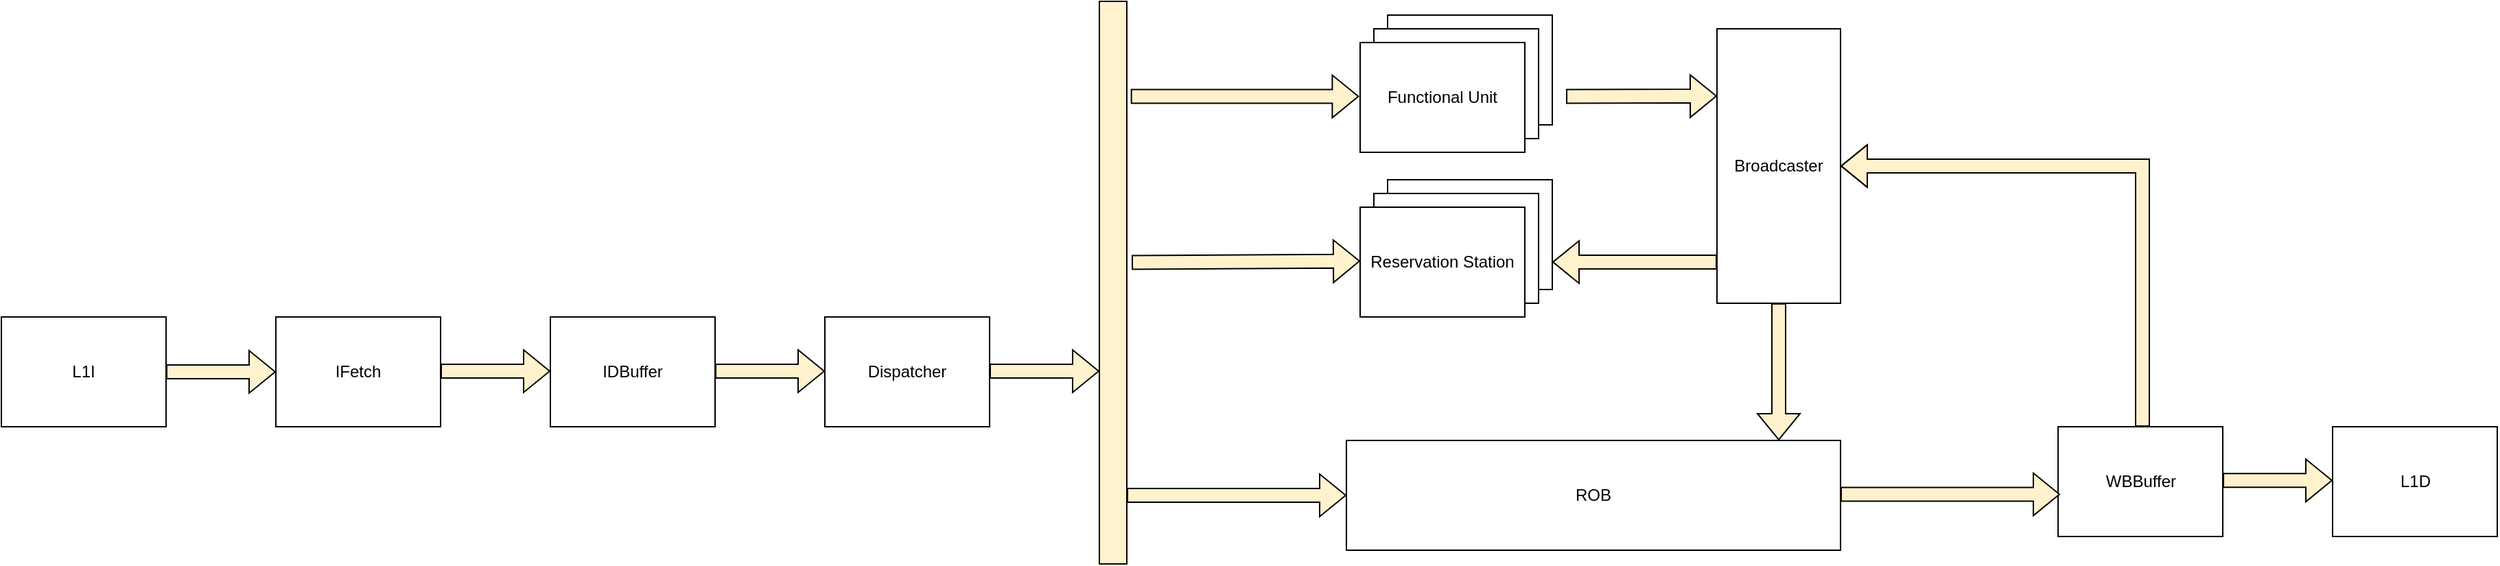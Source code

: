 <mxfile version="17.2.1" type="device" pages="2"><diagram id="13v6jpM5DQ5oQqcMvm0i" name="Processor Architecture Diagram"><mxGraphModel dx="2605" dy="1525" grid="1" gridSize="10" guides="1" tooltips="1" connect="1" arrows="1" fold="1" page="1" pageScale="1" pageWidth="850" pageHeight="1100" math="0" shadow="0"><root><mxCell id="0"/><mxCell id="1" parent="0"/><mxCell id="W-zVPEi2n9Roo3rr2nh7-11" value="Functional Unit" style="rounded=0;whiteSpace=wrap;html=1;fontSize=12;" vertex="1" parent="1"><mxGeometry x="1320" y="510" width="120" height="80" as="geometry"/></mxCell><mxCell id="W-zVPEi2n9Roo3rr2nh7-10" value="Functional Unit" style="rounded=0;whiteSpace=wrap;html=1;fontSize=12;" vertex="1" parent="1"><mxGeometry x="1310" y="520" width="120" height="80" as="geometry"/></mxCell><mxCell id="W-zVPEi2n9Roo3rr2nh7-1" value="L1I" style="rounded=0;whiteSpace=wrap;html=1;fontSize=12;" vertex="1" parent="1"><mxGeometry x="310" y="610" width="120" height="80" as="geometry"/></mxCell><mxCell id="W-zVPEi2n9Roo3rr2nh7-2" value="IFetch" style="rounded=0;whiteSpace=wrap;html=1;fontSize=12;" vertex="1" parent="1"><mxGeometry x="510" y="610" width="120" height="80" as="geometry"/></mxCell><mxCell id="W-zVPEi2n9Roo3rr2nh7-3" value="IDBuffer" style="rounded=0;whiteSpace=wrap;html=1;fontSize=12;" vertex="1" parent="1"><mxGeometry x="710" y="610" width="120" height="80" as="geometry"/></mxCell><mxCell id="W-zVPEi2n9Roo3rr2nh7-4" value="Dispatcher" style="rounded=0;whiteSpace=wrap;html=1;fontSize=12;" vertex="1" parent="1"><mxGeometry x="910" y="610" width="120" height="80" as="geometry"/></mxCell><mxCell id="W-zVPEi2n9Roo3rr2nh7-5" value="ROB" style="rounded=0;whiteSpace=wrap;html=1;fontSize=12;" vertex="1" parent="1"><mxGeometry x="1290" y="700" width="360" height="80" as="geometry"/></mxCell><mxCell id="W-zVPEi2n9Roo3rr2nh7-7" value="WBBuffer" style="rounded=0;whiteSpace=wrap;html=1;fontSize=12;" vertex="1" parent="1"><mxGeometry x="1808.52" y="690" width="120" height="80" as="geometry"/></mxCell><mxCell id="W-zVPEi2n9Roo3rr2nh7-8" value="Functional Unit" style="rounded=0;whiteSpace=wrap;html=1;fontSize=12;" vertex="1" parent="1"><mxGeometry x="1300" y="530" width="120" height="80" as="geometry"/></mxCell><mxCell id="W-zVPEi2n9Roo3rr2nh7-9" value="Reservation Station" style="rounded=0;whiteSpace=wrap;html=1;fontSize=12;" vertex="1" parent="1"><mxGeometry x="1300" y="530" width="120" height="80" as="geometry"/></mxCell><mxCell id="W-zVPEi2n9Roo3rr2nh7-13" value="" style="shape=flexArrow;endArrow=classic;html=1;rounded=0;fontSize=12;strokeColor=#000000;entryX=0;entryY=0.5;entryDx=0;entryDy=0;fillColor=#fff2cc;" edge="1" parent="1" target="W-zVPEi2n9Roo3rr2nh7-2"><mxGeometry width="50" height="50" relative="1" as="geometry"><mxPoint x="430" y="650" as="sourcePoint"/><mxPoint x="500" y="620" as="targetPoint"/></mxGeometry></mxCell><mxCell id="W-zVPEi2n9Roo3rr2nh7-14" value="" style="shape=flexArrow;endArrow=classic;html=1;rounded=0;fontSize=12;strokeColor=#000000;entryX=0;entryY=0.5;entryDx=0;entryDy=0;fillColor=#fff2cc;" edge="1" parent="1"><mxGeometry width="50" height="50" relative="1" as="geometry"><mxPoint x="630" y="649.5" as="sourcePoint"/><mxPoint x="710" y="649.5" as="targetPoint"/></mxGeometry></mxCell><mxCell id="W-zVPEi2n9Roo3rr2nh7-15" value="" style="shape=flexArrow;endArrow=classic;html=1;rounded=0;fontSize=12;strokeColor=#000000;entryX=0;entryY=0.5;entryDx=0;entryDy=0;fillColor=#fff2cc;" edge="1" parent="1"><mxGeometry width="50" height="50" relative="1" as="geometry"><mxPoint x="830" y="649.5" as="sourcePoint"/><mxPoint x="910" y="649.5" as="targetPoint"/></mxGeometry></mxCell><mxCell id="W-zVPEi2n9Roo3rr2nh7-16" value="" style="shape=flexArrow;endArrow=classic;html=1;rounded=0;fontSize=12;strokeColor=#000000;entryX=0;entryY=0.5;entryDx=0;entryDy=0;fillColor=#fff2cc;" edge="1" parent="1"><mxGeometry width="50" height="50" relative="1" as="geometry"><mxPoint x="1030" y="649.5" as="sourcePoint"/><mxPoint x="1110" y="649.5" as="targetPoint"/></mxGeometry></mxCell><mxCell id="W-zVPEi2n9Roo3rr2nh7-17" value="" style="rounded=0;whiteSpace=wrap;html=1;fontSize=12;fillColor=#fff2cc;strokeColor=#000000;" vertex="1" parent="1"><mxGeometry x="1110" y="380" width="20" height="410" as="geometry"/></mxCell><mxCell id="W-zVPEi2n9Roo3rr2nh7-19" value="" style="shape=flexArrow;endArrow=classic;html=1;rounded=0;fontSize=12;strokeColor=#000000;entryX=0;entryY=0.5;entryDx=0;entryDy=0;fillColor=#fff2cc;" edge="1" parent="1" target="W-zVPEi2n9Roo3rr2nh7-5"><mxGeometry width="50" height="50" relative="1" as="geometry"><mxPoint x="1130" y="740" as="sourcePoint"/><mxPoint x="1210" y="749.29" as="targetPoint"/></mxGeometry></mxCell><mxCell id="W-zVPEi2n9Roo3rr2nh7-20" value="" style="shape=flexArrow;endArrow=classic;html=1;rounded=0;fontSize=12;strokeColor=#000000;entryX=0;entryY=0.5;entryDx=0;entryDy=0;exitX=1.176;exitY=0.464;exitDx=0;exitDy=0;exitPerimeter=0;fillColor=#fff2cc;" edge="1" parent="1" source="W-zVPEi2n9Roo3rr2nh7-17"><mxGeometry width="50" height="50" relative="1" as="geometry"><mxPoint x="1200.8" y="569.75" as="sourcePoint"/><mxPoint x="1300" y="569.29" as="targetPoint"/></mxGeometry></mxCell><mxCell id="W-zVPEi2n9Roo3rr2nh7-27" value="Functional Unit" style="rounded=0;whiteSpace=wrap;html=1;fontSize=12;" vertex="1" parent="1"><mxGeometry x="1320" y="390" width="120" height="80" as="geometry"/></mxCell><mxCell id="W-zVPEi2n9Roo3rr2nh7-28" value="Functional Unit" style="rounded=0;whiteSpace=wrap;html=1;fontSize=12;" vertex="1" parent="1"><mxGeometry x="1310" y="400" width="120" height="80" as="geometry"/></mxCell><mxCell id="W-zVPEi2n9Roo3rr2nh7-29" value="Functional Unit" style="rounded=0;whiteSpace=wrap;html=1;fontSize=12;" vertex="1" parent="1"><mxGeometry x="1300" y="410" width="120" height="80" as="geometry"/></mxCell><mxCell id="W-zVPEi2n9Roo3rr2nh7-30" value="Functional Unit" style="rounded=0;whiteSpace=wrap;html=1;fontSize=12;" vertex="1" parent="1"><mxGeometry x="1300" y="410" width="120" height="80" as="geometry"/></mxCell><mxCell id="W-zVPEi2n9Roo3rr2nh7-31" value="" style="shape=flexArrow;endArrow=classic;html=1;rounded=0;fontSize=12;strokeColor=#000000;entryX=0;entryY=0.5;entryDx=0;entryDy=0;exitX=1.142;exitY=0.169;exitDx=0;exitDy=0;exitPerimeter=0;fillColor=#fff2cc;" edge="1" parent="1" source="W-zVPEi2n9Roo3rr2nh7-17"><mxGeometry width="50" height="50" relative="1" as="geometry"><mxPoint x="1200.0" y="449.75" as="sourcePoint"/><mxPoint x="1299.2" y="449.29" as="targetPoint"/></mxGeometry></mxCell><mxCell id="W-zVPEi2n9Roo3rr2nh7-34" value="L1D" style="rounded=0;whiteSpace=wrap;html=1;fontSize=12;" vertex="1" parent="1"><mxGeometry x="2008.52" y="690" width="120" height="80" as="geometry"/></mxCell><mxCell id="W-zVPEi2n9Roo3rr2nh7-35" value="" style="shape=flexArrow;endArrow=classic;html=1;rounded=0;fontSize=12;strokeColor=#000000;entryX=0;entryY=0.5;entryDx=0;entryDy=0;fillColor=#fff2cc;" edge="1" parent="1"><mxGeometry width="50" height="50" relative="1" as="geometry"><mxPoint x="1928.52" y="729.17" as="sourcePoint"/><mxPoint x="2008.52" y="729.17" as="targetPoint"/></mxGeometry></mxCell><mxCell id="aCJWdu3S-I0GZfgPh6uJ-2" value="Broadcaster" style="rounded=0;whiteSpace=wrap;html=1;fontSize=12;" vertex="1" parent="1"><mxGeometry x="1560" y="400" width="90" height="200" as="geometry"/></mxCell><mxCell id="aCJWdu3S-I0GZfgPh6uJ-3" value="" style="shape=flexArrow;endArrow=classic;html=1;rounded=0;fontSize=12;strokeColor=#000000;exitX=1.142;exitY=0.169;exitDx=0;exitDy=0;exitPerimeter=0;fillColor=#fff2cc;" edge="1" parent="1"><mxGeometry width="50" height="50" relative="1" as="geometry"><mxPoint x="1450.0" y="449.29" as="sourcePoint"/><mxPoint x="1560" y="449" as="targetPoint"/></mxGeometry></mxCell><mxCell id="aCJWdu3S-I0GZfgPh6uJ-4" value="" style="shape=flexArrow;endArrow=classic;html=1;rounded=0;fontSize=12;strokeColor=#000000;fillColor=#fff2cc;" edge="1" parent="1"><mxGeometry width="50" height="50" relative="1" as="geometry"><mxPoint x="1560" y="570" as="sourcePoint"/><mxPoint x="1440" y="570" as="targetPoint"/></mxGeometry></mxCell><mxCell id="aCJWdu3S-I0GZfgPh6uJ-5" value="" style="shape=flexArrow;endArrow=classic;html=1;rounded=0;fontSize=12;strokeColor=#000000;fillColor=#fff2cc;exitX=0.5;exitY=1;exitDx=0;exitDy=0;" edge="1" parent="1" source="aCJWdu3S-I0GZfgPh6uJ-2"><mxGeometry width="50" height="50" relative="1" as="geometry"><mxPoint x="1690" y="639.29" as="sourcePoint"/><mxPoint x="1605" y="700" as="targetPoint"/></mxGeometry></mxCell><mxCell id="aCJWdu3S-I0GZfgPh6uJ-6" value="" style="shape=flexArrow;endArrow=classic;html=1;rounded=0;fontSize=12;strokeColor=#000000;entryX=0;entryY=0.5;entryDx=0;entryDy=0;fillColor=#fff2cc;" edge="1" parent="1"><mxGeometry width="50" height="50" relative="1" as="geometry"><mxPoint x="1650" y="739.29" as="sourcePoint"/><mxPoint x="1810" y="739.29" as="targetPoint"/></mxGeometry></mxCell><mxCell id="aCJWdu3S-I0GZfgPh6uJ-10" value="" style="shape=flexArrow;endArrow=classic;html=1;rounded=0;fontSize=12;strokeColor=#000000;entryX=1;entryY=0.5;entryDx=0;entryDy=0;fillColor=#fff2cc;" edge="1" parent="1" target="aCJWdu3S-I0GZfgPh6uJ-2"><mxGeometry width="50" height="50" relative="1" as="geometry"><mxPoint x="1870" y="690" as="sourcePoint"/><mxPoint x="1690" y="590.13" as="targetPoint"/><Array as="points"><mxPoint x="1870" y="500"/></Array></mxGeometry></mxCell></root></mxGraphModel></diagram><diagram id="FrlCEvezg89WEMIIGsYY" name="Processor Design Implementation"><mxGraphModel dx="5173" dy="3133" grid="1" gridSize="10" guides="1" tooltips="1" connect="1" arrows="1" fold="1" page="1" pageScale="1" pageWidth="850" pageHeight="1100" math="0" shadow="0"><root><mxCell id="0"/><mxCell id="1" parent="0"/><mxCell id="TAQbZRgcgtcbyCWK6ait-11" value="" style="rounded=0;whiteSpace=wrap;html=1;fillColor=#fff2cc;strokeColor=#080703;" vertex="1" parent="1"><mxGeometry x="-400" y="1060" width="5190" height="40" as="geometry"/></mxCell><mxCell id="TAQbZRgcgtcbyCWK6ait-367" value="" style="shape=flexArrow;endArrow=classic;html=1;rounded=0;fillColor=#fff2cc;strokeColor=#080703;entryX=0.25;entryY=1;entryDx=0;entryDy=0;exitX=0.644;exitY=0.029;exitDx=0;exitDy=0;exitPerimeter=0;" edge="1" parent="1" source="TAQbZRgcgtcbyCWK6ait-156" target="TAQbZRgcgtcbyCWK6ait-347"><mxGeometry width="50" height="50" relative="1" as="geometry"><mxPoint x="2940" y="1229" as="sourcePoint"/><mxPoint x="2940" y="800" as="targetPoint"/></mxGeometry></mxCell><mxCell id="TAQbZRgcgtcbyCWK6ait-1" value="" style="shape=flexArrow;endArrow=classic;html=1;rounded=0;fillColor=#fff2cc;strokeColor=#080703;entryX=1.097;entryY=1.007;entryDx=0;entryDy=0;entryPerimeter=0;exitX=0.005;exitY=0.951;exitDx=0;exitDy=0;exitPerimeter=0;" edge="1" parent="1" source="TAQbZRgcgtcbyCWK6ait-347" target="TAQbZRgcgtcbyCWK6ait-66"><mxGeometry width="50" height="50" relative="1" as="geometry"><mxPoint x="2610" y="760" as="sourcePoint"/><mxPoint x="1920" y="680" as="targetPoint"/><Array as="points"><mxPoint x="1997" y="760"/></Array></mxGeometry></mxCell><mxCell id="TAQbZRgcgtcbyCWK6ait-2" value="" style="shape=flexArrow;endArrow=classic;html=1;rounded=0;fillColor=#fff2cc;strokeColor=#080703;exitX=-0.021;exitY=0.95;exitDx=0;exitDy=0;exitPerimeter=0;entryX=0.5;entryY=0;entryDx=0;entryDy=0;" edge="1" parent="1" source="TAQbZRgcgtcbyCWK6ait-366" target="TAQbZRgcgtcbyCWK6ait-69"><mxGeometry width="50" height="50" relative="1" as="geometry"><mxPoint x="2640" y="760" as="sourcePoint"/><mxPoint x="2220" y="870" as="targetPoint"/><Array as="points"><mxPoint x="2360" y="760"/></Array></mxGeometry></mxCell><mxCell id="TAQbZRgcgtcbyCWK6ait-3" value="" style="shape=flexArrow;endArrow=classic;html=1;rounded=0;fillColor=#fff2cc;strokeColor=#080703;exitX=0.5;exitY=1;exitDx=0;exitDy=0;" edge="1" parent="1" source="TAQbZRgcgtcbyCWK6ait-107"><mxGeometry width="50" height="50" relative="1" as="geometry"><mxPoint x="3120.83" y="-309.36" as="sourcePoint"/><mxPoint x="3119.16" y="0.64" as="targetPoint"/><Array as="points"/></mxGeometry></mxCell><mxCell id="TAQbZRgcgtcbyCWK6ait-4" value="" style="shape=flexArrow;endArrow=classic;html=1;rounded=0;fillColor=#fff2cc;strokeColor=#080703;exitX=0.5;exitY=1;exitDx=0;exitDy=0;entryX=0.5;entryY=0;entryDx=0;entryDy=0;" edge="1" parent="1" target="TAQbZRgcgtcbyCWK6ait-357"><mxGeometry width="50" height="50" relative="1" as="geometry"><mxPoint x="2360.76" y="-320" as="sourcePoint"/><mxPoint x="2359.093" as="targetPoint"/><Array as="points"/></mxGeometry></mxCell><mxCell id="TAQbZRgcgtcbyCWK6ait-5" value="" style="shape=flexArrow;endArrow=classic;html=1;rounded=0;fillColor=#fff2cc;strokeColor=#080703;exitX=0.5;exitY=1;exitDx=0;exitDy=0;" edge="1" parent="1" source="TAQbZRgcgtcbyCWK6ait-74" target="TAQbZRgcgtcbyCWK6ait-62"><mxGeometry width="50" height="50" relative="1" as="geometry"><mxPoint x="1750" y="-300" as="sourcePoint"/><mxPoint x="1920.0" y="-290.0" as="targetPoint"/><Array as="points"/></mxGeometry></mxCell><mxCell id="TAQbZRgcgtcbyCWK6ait-6" value="" style="shape=flexArrow;endArrow=classic;html=1;rounded=0;fillColor=#fff2cc;strokeColor=#080703;exitX=0.993;exitY=0.5;exitDx=0;exitDy=0;exitPerimeter=0;entryX=0.008;entryY=0.6;entryDx=0;entryDy=0;entryPerimeter=0;" edge="1" parent="1" source="TAQbZRgcgtcbyCWK6ait-78" target="TAQbZRgcgtcbyCWK6ait-366"><mxGeometry width="50" height="50" relative="1" as="geometry"><mxPoint x="2640" y="480" as="sourcePoint"/><mxPoint x="2760" y="480" as="targetPoint"/><Array as="points"/></mxGeometry></mxCell><mxCell id="TAQbZRgcgtcbyCWK6ait-7" value="" style="shape=flexArrow;endArrow=classic;html=1;rounded=0;fillColor=#fff2cc;strokeColor=#080703;entryX=0.5;entryY=0;entryDx=0;entryDy=0;" edge="1" parent="1" target="TAQbZRgcgtcbyCWK6ait-270"><mxGeometry width="50" height="50" relative="1" as="geometry"><mxPoint x="353.43" y="1060.0" as="sourcePoint"/><mxPoint x="353.27" y="1000.0" as="targetPoint"/></mxGeometry></mxCell><mxCell id="TAQbZRgcgtcbyCWK6ait-8" value="" style="shape=flexArrow;endArrow=classic;html=1;rounded=0;fillColor=#fff2cc;strokeColor=#080703;exitX=1.006;exitY=0.569;exitDx=0;exitDy=0;exitPerimeter=0;entryX=0;entryY=0.488;entryDx=0;entryDy=0;entryPerimeter=0;" edge="1" parent="1" source="TAQbZRgcgtcbyCWK6ait-124" target="TAQbZRgcgtcbyCWK6ait-136"><mxGeometry width="50" height="50" relative="1" as="geometry"><mxPoint x="4230" y="899.52" as="sourcePoint"/><mxPoint x="4580" y="480" as="targetPoint"/><Array as="points"><mxPoint x="4330" y="930"/><mxPoint x="4330" y="460"/></Array></mxGeometry></mxCell><mxCell id="TAQbZRgcgtcbyCWK6ait-9" value="" style="shape=flexArrow;endArrow=classic;html=1;rounded=0;fillColor=#fff2cc;strokeColor=#080703;entryX=0.01;entryY=0.437;entryDx=0;entryDy=0;entryPerimeter=0;" edge="1" parent="1" target="TAQbZRgcgtcbyCWK6ait-133"><mxGeometry width="50" height="50" relative="1" as="geometry"><mxPoint x="4200" y="930" as="sourcePoint"/><mxPoint x="4466.08" y="710" as="targetPoint"/><Array as="points"><mxPoint x="4330" y="930"/><mxPoint x="4330" y="690"/></Array></mxGeometry></mxCell><mxCell id="TAQbZRgcgtcbyCWK6ait-10" value="" style="shape=flexArrow;endArrow=classic;html=1;rounded=0;fillColor=#fff2cc;strokeColor=#080703;" edge="1" parent="1" target="TAQbZRgcgtcbyCWK6ait-78"><mxGeometry width="50" height="50" relative="1" as="geometry"><mxPoint x="2080" y="480" as="sourcePoint"/><mxPoint x="2467.985" y="481.28" as="targetPoint"/><Array as="points"/></mxGeometry></mxCell><mxCell id="TAQbZRgcgtcbyCWK6ait-12" value="Main Controller" style="rounded=0;whiteSpace=wrap;html=1;" vertex="1" parent="1"><mxGeometry x="40" y="840" width="160" height="160" as="geometry"/></mxCell><mxCell id="TAQbZRgcgtcbyCWK6ait-13" value="ID&lt;br&gt;STGE&lt;br&gt;Buffer" style="rounded=0;whiteSpace=wrap;html=1;" vertex="1" parent="1"><mxGeometry x="445" y="840" width="155" height="160" as="geometry"/></mxCell><mxCell id="TAQbZRgcgtcbyCWK6ait-14" value="Pipeline Controller" style="whiteSpace=wrap;html=1;aspect=fixed;" vertex="1" parent="1"><mxGeometry x="1750" y="1400" width="400" height="400" as="geometry"/></mxCell><mxCell id="TAQbZRgcgtcbyCWK6ait-15" value="IF Hardware" style="rounded=0;whiteSpace=wrap;html=1;" vertex="1" parent="1"><mxGeometry x="-400" y="840" width="162.5" height="160" as="geometry"/></mxCell><mxCell id="TAQbZRgcgtcbyCWK6ait-16" value="PC" style="rounded=0;whiteSpace=wrap;html=1;" vertex="1" parent="1"><mxGeometry x="-160" y="840" width="120" height="40" as="geometry"/></mxCell><mxCell id="TAQbZRgcgtcbyCWK6ait-17" value="IR" style="rounded=0;whiteSpace=wrap;html=1;" vertex="1" parent="1"><mxGeometry x="-160" y="880" width="120" height="40" as="geometry"/></mxCell><mxCell id="TAQbZRgcgtcbyCWK6ait-18" value="" style="endArrow=classic;html=1;rounded=0;fontSize=24;exitX=0.005;exitY=0.125;exitDx=0;exitDy=0;exitPerimeter=0;entryX=1;entryY=0.5;entryDx=0;entryDy=0;" edge="1" parent="1" source="TAQbZRgcgtcbyCWK6ait-12" target="TAQbZRgcgtcbyCWK6ait-16"><mxGeometry width="50" height="50" relative="1" as="geometry"><mxPoint x="30" y="900" as="sourcePoint"/><mxPoint x="80" y="850" as="targetPoint"/></mxGeometry></mxCell><mxCell id="TAQbZRgcgtcbyCWK6ait-19" value="" style="endArrow=classic;html=1;rounded=0;fontSize=24;exitX=1.003;exitY=0.378;exitDx=0;exitDy=0;exitPerimeter=0;" edge="1" parent="1"><mxGeometry width="50" height="50" relative="1" as="geometry"><mxPoint x="-40.003" y="900.15" as="sourcePoint"/><mxPoint x="40" y="900" as="targetPoint"/></mxGeometry></mxCell><mxCell id="TAQbZRgcgtcbyCWK6ait-20" value="&lt;span style=&quot;font-size: 10px&quot;&gt;Req_In&lt;/span&gt;" style="text;html=1;strokeColor=none;fillColor=none;align=center;verticalAlign=middle;whiteSpace=wrap;rounded=0;fontSize=24;" vertex="1" parent="1"><mxGeometry x="-280" y="960" width="42.5" height="20" as="geometry"/></mxCell><mxCell id="TAQbZRgcgtcbyCWK6ait-21" style="edgeStyle=orthogonalEdgeStyle;rounded=0;orthogonalLoop=1;jettySize=auto;html=1;exitX=1;exitY=0.5;exitDx=0;exitDy=0;entryX=0;entryY=0.5;entryDx=0;entryDy=0;fontSize=20;" edge="1" parent="1" source="TAQbZRgcgtcbyCWK6ait-22" target="TAQbZRgcgtcbyCWK6ait-25"><mxGeometry relative="1" as="geometry"/></mxCell><mxCell id="TAQbZRgcgtcbyCWK6ait-22" value="&lt;font style=&quot;font-size: 10px&quot;&gt;Ack_Out&lt;/font&gt;" style="text;html=1;strokeColor=none;fillColor=none;align=center;verticalAlign=middle;whiteSpace=wrap;rounded=0;fontSize=24;" vertex="1" parent="1"><mxGeometry x="-280" y="980" width="42.5" height="20" as="geometry"/></mxCell><mxCell id="TAQbZRgcgtcbyCWK6ait-23" value="" style="shape=flexArrow;endArrow=classic;html=1;rounded=0;entryX=0.985;entryY=0.12;entryDx=0;entryDy=0;exitX=1;exitY=0.5;exitDx=0;exitDy=0;entryPerimeter=0;fillColor=#fff2cc;strokeColor=#000000;" edge="1" parent="1" target="TAQbZRgcgtcbyCWK6ait-15"><mxGeometry width="50" height="50" relative="1" as="geometry"><mxPoint x="-160" y="859.23" as="sourcePoint"/><mxPoint x="-4.547e-13" y="859.23" as="targetPoint"/></mxGeometry></mxCell><mxCell id="TAQbZRgcgtcbyCWK6ait-24" value="" style="shape=flexArrow;endArrow=classic;html=1;rounded=0;entryX=0;entryY=0.5;entryDx=0;entryDy=0;exitX=1.003;exitY=0.377;exitDx=0;exitDy=0;exitPerimeter=0;fillColor=#fff2cc;strokeColor=#000000;" edge="1" parent="1" source="TAQbZRgcgtcbyCWK6ait-15" target="TAQbZRgcgtcbyCWK6ait-17"><mxGeometry width="50" height="50" relative="1" as="geometry"><mxPoint x="-150.0" y="869.23" as="sourcePoint"/><mxPoint x="-229.937" y="869.2" as="targetPoint"/></mxGeometry></mxCell><mxCell id="TAQbZRgcgtcbyCWK6ait-25" value="&lt;span style=&quot;font-size: 10px&quot;&gt;Ack_IF&lt;/span&gt;" style="text;html=1;strokeColor=none;fillColor=none;align=center;verticalAlign=middle;whiteSpace=wrap;rounded=0;fontSize=24;" vertex="1" parent="1"><mxGeometry x="40" y="980" width="42.5" height="20" as="geometry"/></mxCell><mxCell id="TAQbZRgcgtcbyCWK6ait-26" style="edgeStyle=orthogonalEdgeStyle;rounded=0;orthogonalLoop=1;jettySize=auto;html=1;exitX=0;exitY=0.5;exitDx=0;exitDy=0;entryX=1;entryY=0.5;entryDx=0;entryDy=0;fontSize=20;" edge="1" parent="1" source="TAQbZRgcgtcbyCWK6ait-27" target="TAQbZRgcgtcbyCWK6ait-20"><mxGeometry relative="1" as="geometry"/></mxCell><mxCell id="TAQbZRgcgtcbyCWK6ait-27" value="&lt;span style=&quot;font-size: 10px&quot;&gt;Req_IF&lt;/span&gt;" style="text;html=1;strokeColor=none;fillColor=none;align=center;verticalAlign=middle;whiteSpace=wrap;rounded=0;fontSize=24;" vertex="1" parent="1"><mxGeometry x="40" y="960" width="42.5" height="20" as="geometry"/></mxCell><mxCell id="TAQbZRgcgtcbyCWK6ait-28" value="Adv_MC" style="text;html=1;strokeColor=none;fillColor=none;align=center;verticalAlign=middle;whiteSpace=wrap;rounded=0;" vertex="1" parent="1"><mxGeometry x="2090" y="1680" width="60" height="30" as="geometry"/></mxCell><mxCell id="TAQbZRgcgtcbyCWK6ait-29" value="Clr_MC" style="text;html=1;strokeColor=none;fillColor=none;align=center;verticalAlign=middle;whiteSpace=wrap;rounded=0;" vertex="1" parent="1"><mxGeometry x="2090" y="1430" width="60" height="30" as="geometry"/></mxCell><mxCell id="TAQbZRgcgtcbyCWK6ait-30" value="Clr_ID" style="text;html=1;strokeColor=none;fillColor=none;align=center;verticalAlign=middle;whiteSpace=wrap;rounded=0;" vertex="1" parent="1"><mxGeometry x="2090" y="1460" width="60" height="30" as="geometry"/></mxCell><mxCell id="TAQbZRgcgtcbyCWK6ait-31" value="Clr_ROB" style="text;html=1;strokeColor=none;fillColor=none;align=center;verticalAlign=middle;whiteSpace=wrap;rounded=0;" vertex="1" parent="1"><mxGeometry x="2090" y="1490" width="60" height="30" as="geometry"/></mxCell><mxCell id="TAQbZRgcgtcbyCWK6ait-32" value="" style="shape=flexArrow;endArrow=classic;html=1;rounded=0;entryX=0;entryY=0.5;entryDx=0;entryDy=0;exitX=1;exitY=0.5;exitDx=0;exitDy=0;fillColor=#fff2cc;strokeColor=#080703;" edge="1" parent="1" source="TAQbZRgcgtcbyCWK6ait-12" target="TAQbZRgcgtcbyCWK6ait-13"><mxGeometry width="50" height="50" relative="1" as="geometry"><mxPoint x="235.0" y="926.52" as="sourcePoint"/><mxPoint x="235.96" y="850" as="targetPoint"/></mxGeometry></mxCell><mxCell id="TAQbZRgcgtcbyCWK6ait-33" value="Alias Hardware" style="rounded=0;whiteSpace=wrap;html=1;" vertex="1" parent="1"><mxGeometry x="1280.56" y="320" width="199.44" height="200" as="geometry"/></mxCell><mxCell id="TAQbZRgcgtcbyCWK6ait-34" value="&lt;span style=&quot;font-size: 10px&quot;&gt;Req_Alias&lt;/span&gt;" style="text;html=1;strokeColor=none;fillColor=none;align=center;verticalAlign=middle;whiteSpace=wrap;rounded=0;fontSize=24;" vertex="1" parent="1"><mxGeometry x="1283.56" y="475" width="50" height="20" as="geometry"/></mxCell><mxCell id="TAQbZRgcgtcbyCWK6ait-35" value="&lt;span style=&quot;font-size: 10px&quot;&gt;Ack_Alias&lt;/span&gt;" style="text;html=1;strokeColor=none;fillColor=none;align=center;verticalAlign=middle;whiteSpace=wrap;rounded=0;fontSize=24;" vertex="1" parent="1"><mxGeometry x="1283.56" y="495" width="50" height="20" as="geometry"/></mxCell><mxCell id="TAQbZRgcgtcbyCWK6ait-36" value="" style="endArrow=classic;html=1;rounded=0;entryX=0;entryY=0.5;entryDx=0;entryDy=0;startArrow=none;" edge="1" parent="1"><mxGeometry width="50" height="50" relative="1" as="geometry"><mxPoint x="2090" y="1445" as="sourcePoint"/><mxPoint x="2090" y="1445" as="targetPoint"/></mxGeometry></mxCell><mxCell id="TAQbZRgcgtcbyCWK6ait-37" value="Adv_ID" style="text;html=1;strokeColor=none;fillColor=none;align=center;verticalAlign=middle;whiteSpace=wrap;rounded=0;" vertex="1" parent="1"><mxGeometry x="2090" y="1710" width="60" height="30" as="geometry"/></mxCell><mxCell id="TAQbZRgcgtcbyCWK6ait-38" value="Adv_ROB" style="text;html=1;strokeColor=none;fillColor=none;align=center;verticalAlign=middle;whiteSpace=wrap;rounded=0;" vertex="1" parent="1"><mxGeometry x="2090" y="1740" width="60" height="30" as="geometry"/></mxCell><mxCell id="TAQbZRgcgtcbyCWK6ait-39" value="&lt;span style=&quot;font-size: 10px&quot;&gt;Req_Enqueue&lt;/span&gt;" style="text;html=1;strokeColor=none;fillColor=none;align=center;verticalAlign=middle;whiteSpace=wrap;rounded=0;fontSize=24;" vertex="1" parent="1"><mxGeometry x="1280.56" y="320" width="80" height="20" as="geometry"/></mxCell><mxCell id="TAQbZRgcgtcbyCWK6ait-40" value="&lt;span style=&quot;font-size: 10px&quot;&gt;Ack_Enqueue&lt;/span&gt;" style="text;html=1;strokeColor=none;fillColor=none;align=center;verticalAlign=middle;whiteSpace=wrap;rounded=0;fontSize=24;" vertex="1" parent="1"><mxGeometry x="1280" y="340" width="80" height="20" as="geometry"/></mxCell><mxCell id="TAQbZRgcgtcbyCWK6ait-41" value="&lt;span style=&quot;font-size: 10px&quot;&gt;Req_Dequeue&lt;/span&gt;" style="text;html=1;strokeColor=none;fillColor=none;align=center;verticalAlign=middle;whiteSpace=wrap;rounded=0;fontSize=24;" vertex="1" parent="1"><mxGeometry x="1280" y="360" width="80" height="20" as="geometry"/></mxCell><mxCell id="TAQbZRgcgtcbyCWK6ait-42" value="&lt;span style=&quot;font-size: 10px&quot;&gt;Ack_Dequeue&lt;/span&gt;" style="text;html=1;strokeColor=none;fillColor=none;align=center;verticalAlign=middle;whiteSpace=wrap;rounded=0;fontSize=24;" vertex="1" parent="1"><mxGeometry x="1280" y="380" width="80" height="20" as="geometry"/></mxCell><mxCell id="TAQbZRgcgtcbyCWK6ait-43" value="isID&lt;br&gt;ID&lt;br&gt;STG&lt;br&gt;CT" style="rounded=0;whiteSpace=wrap;html=1;" vertex="1" parent="1"><mxGeometry x="907.5" y="540" width="37.5" height="120" as="geometry"/></mxCell><mxCell id="TAQbZRgcgtcbyCWK6ait-44" value="isEX&lt;br&gt;ID&lt;br&gt;STG&lt;br&gt;CT" style="rounded=0;whiteSpace=wrap;html=1;" vertex="1" parent="1"><mxGeometry x="852.5" y="540" width="37.5" height="120" as="geometry"/></mxCell><mxCell id="TAQbZRgcgtcbyCWK6ait-45" value="isWB&lt;br&gt;ID&lt;br&gt;STG&lt;br&gt;CT" style="rounded=0;whiteSpace=wrap;html=1;" vertex="1" parent="1"><mxGeometry x="800" y="540" width="37.5" height="120" as="geometry"/></mxCell><mxCell id="TAQbZRgcgtcbyCWK6ait-46" value="" style="endArrow=classic;html=1;rounded=0;entryX=-0.01;entryY=0.272;entryDx=0;entryDy=0;entryPerimeter=0;" edge="1" parent="1" target="TAQbZRgcgtcbyCWK6ait-152"><mxGeometry width="50" height="50" relative="1" as="geometry"><mxPoint x="920" y="540" as="sourcePoint"/><mxPoint x="1120" y="498" as="targetPoint"/><Array as="points"><mxPoint x="920" y="440"/></Array></mxGeometry></mxCell><mxCell id="TAQbZRgcgtcbyCWK6ait-47" value="" style="endArrow=classic;html=1;rounded=0;entryX=0.02;entryY=0.405;entryDx=0;entryDy=0;entryPerimeter=0;" edge="1" parent="1" target="TAQbZRgcgtcbyCWK6ait-153"><mxGeometry width="50" height="50" relative="1" as="geometry"><mxPoint x="868" y="540" as="sourcePoint"/><mxPoint x="979.2" y="328.28" as="targetPoint"/><Array as="points"><mxPoint x="868" y="328"/></Array></mxGeometry></mxCell><mxCell id="TAQbZRgcgtcbyCWK6ait-48" value="" style="endArrow=classic;html=1;rounded=0;entryX=-0.027;entryY=0.786;entryDx=0;entryDy=0;entryPerimeter=0;fillColor=#f5f5f5;strokeColor=#666666;" edge="1" parent="1" target="TAQbZRgcgtcbyCWK6ait-154"><mxGeometry width="50" height="50" relative="1" as="geometry"><mxPoint x="808" y="540" as="sourcePoint"/><mxPoint x="980" y="385" as="targetPoint"/><Array as="points"><mxPoint x="808.25" y="385"/></Array></mxGeometry></mxCell><mxCell id="TAQbZRgcgtcbyCWK6ait-49" value="" style="endArrow=classic;html=1;rounded=0;exitX=0.996;exitY=0.122;exitDx=0;exitDy=0;exitPerimeter=0;" edge="1" parent="1" source="TAQbZRgcgtcbyCWK6ait-13" target="TAQbZRgcgtcbyCWK6ait-44"><mxGeometry width="50" height="50" relative="1" as="geometry"><mxPoint x="685" y="820" as="sourcePoint"/><mxPoint x="685" y="750" as="targetPoint"/><Array as="points"><mxPoint x="870" y="860"/></Array></mxGeometry></mxCell><mxCell id="TAQbZRgcgtcbyCWK6ait-50" value="" style="endArrow=classic;html=1;rounded=0;entryX=0.293;entryY=0.996;entryDx=0;entryDy=0;entryPerimeter=0;exitX=1;exitY=0.121;exitDx=0;exitDy=0;exitPerimeter=0;" edge="1" parent="1" source="TAQbZRgcgtcbyCWK6ait-13" target="TAQbZRgcgtcbyCWK6ait-45"><mxGeometry width="50" height="50" relative="1" as="geometry"><mxPoint x="685" y="820" as="sourcePoint"/><mxPoint x="800" y="730" as="targetPoint"/><Array as="points"><mxPoint x="811" y="860"/></Array></mxGeometry></mxCell><mxCell id="TAQbZRgcgtcbyCWK6ait-51" value="" style="endArrow=classic;html=1;rounded=0;exitX=1.017;exitY=0.123;exitDx=0;exitDy=0;exitPerimeter=0;entryX=0.352;entryY=1.013;entryDx=0;entryDy=0;entryPerimeter=0;" edge="1" parent="1" source="TAQbZRgcgtcbyCWK6ait-13" target="TAQbZRgcgtcbyCWK6ait-43"><mxGeometry width="50" height="50" relative="1" as="geometry"><mxPoint x="786.25" y="818.08" as="sourcePoint"/><mxPoint x="910" y="730" as="targetPoint"/><Array as="points"><mxPoint x="921" y="860"/></Array></mxGeometry></mxCell><mxCell id="TAQbZRgcgtcbyCWK6ait-52" value="" style="shape=flexArrow;endArrow=classic;html=1;rounded=0;fillColor=#fff2cc;strokeColor=#080703;entryX=-0.011;entryY=0.62;entryDx=0;entryDy=0;entryPerimeter=0;exitX=1.002;exitY=0.879;exitDx=0;exitDy=0;exitPerimeter=0;" edge="1" parent="1" source="TAQbZRgcgtcbyCWK6ait-33" target="TAQbZRgcgtcbyCWK6ait-62"><mxGeometry width="50" height="50" relative="1" as="geometry"><mxPoint x="1560" y="495" as="sourcePoint"/><mxPoint x="1680" y="495.36" as="targetPoint"/><Array as="points"/></mxGeometry></mxCell><mxCell id="TAQbZRgcgtcbyCWK6ait-53" value="" style="shape=flexArrow;endArrow=classic;html=1;rounded=0;fillColor=#fff2cc;strokeColor=#080703;exitX=1.017;exitY=0.405;exitDx=0;exitDy=0;exitPerimeter=0;" edge="1" parent="1" source="TAQbZRgcgtcbyCWK6ait-33"><mxGeometry width="50" height="50" relative="1" as="geometry"><mxPoint x="1559.47" y="400" as="sourcePoint"/><mxPoint x="1680.0" y="400.36" as="targetPoint"/><Array as="points"/></mxGeometry></mxCell><mxCell id="TAQbZRgcgtcbyCWK6ait-54" value="&lt;span style=&quot;font-size: 10px&quot;&gt;Req_Enqueue&lt;/span&gt;" style="text;html=1;strokeColor=none;fillColor=none;align=center;verticalAlign=middle;whiteSpace=wrap;rounded=0;fontSize=24;" vertex="1" parent="1"><mxGeometry x="445" y="950" width="82.5" height="20" as="geometry"/></mxCell><mxCell id="TAQbZRgcgtcbyCWK6ait-55" value="Completion&lt;br&gt;Detector" style="rounded=0;whiteSpace=wrap;html=1;" vertex="1" parent="1"><mxGeometry x="315" y="960" width="77.5" height="40" as="geometry"/></mxCell><mxCell id="TAQbZRgcgtcbyCWK6ait-56" value="&lt;span style=&quot;font-size: 10px&quot;&gt;Ack_Enqueue&lt;/span&gt;" style="text;html=1;strokeColor=none;fillColor=none;align=center;verticalAlign=middle;whiteSpace=wrap;rounded=0;fontSize=24;" vertex="1" parent="1"><mxGeometry x="445" y="970" width="82.5" height="20" as="geometry"/></mxCell><mxCell id="TAQbZRgcgtcbyCWK6ait-57" value="" style="endArrow=classic;html=1;rounded=0;" edge="1" parent="1"><mxGeometry width="50" height="50" relative="1" as="geometry"><mxPoint x="390" y="965" as="sourcePoint"/><mxPoint x="445" y="965.01" as="targetPoint"/></mxGeometry></mxCell><mxCell id="TAQbZRgcgtcbyCWK6ait-58" value="" style="endArrow=classic;html=1;rounded=0;exitX=0.01;exitY=0.752;exitDx=0;exitDy=0;exitPerimeter=0;entryX=0.988;entryY=0.643;entryDx=0;entryDy=0;entryPerimeter=0;" edge="1" parent="1" source="TAQbZRgcgtcbyCWK6ait-56" target="TAQbZRgcgtcbyCWK6ait-55"><mxGeometry width="50" height="50" relative="1" as="geometry"><mxPoint x="255" y="1038.8" as="sourcePoint"/><mxPoint x="275" y="985.01" as="targetPoint"/></mxGeometry></mxCell><mxCell id="TAQbZRgcgtcbyCWK6ait-59" value="" style="endArrow=classic;html=1;rounded=0;exitX=0.997;exitY=0.784;exitDx=0;exitDy=0;exitPerimeter=0;" edge="1" parent="1" source="TAQbZRgcgtcbyCWK6ait-12"><mxGeometry width="50" height="50" relative="1" as="geometry"><mxPoint x="200" y="968" as="sourcePoint"/><mxPoint x="315" y="965.01" as="targetPoint"/></mxGeometry></mxCell><mxCell id="TAQbZRgcgtcbyCWK6ait-60" value="" style="endArrow=classic;html=1;rounded=0;fillColor=#f5f5f5;strokeColor=#666666;entryX=0;entryY=1;entryDx=0;entryDy=0;" edge="1" parent="1" target="TAQbZRgcgtcbyCWK6ait-155"><mxGeometry width="50" height="50" relative="1" as="geometry"><mxPoint x="818" y="540" as="sourcePoint"/><mxPoint x="980.32" y="497.68" as="targetPoint"/><Array as="points"><mxPoint x="818" y="440"/></Array></mxGeometry></mxCell><mxCell id="TAQbZRgcgtcbyCWK6ait-61" value="" style="shape=flexArrow;endArrow=classic;html=1;rounded=0;fillColor=#fff2cc;strokeColor=#080703;entryX=0;entryY=0.5;entryDx=0;entryDy=0;" edge="1" parent="1" source="TAQbZRgcgtcbyCWK6ait-13" target="TAQbZRgcgtcbyCWK6ait-152"><mxGeometry width="50" height="50" relative="1" as="geometry"><mxPoint x="695" y="880" as="sourcePoint"/><mxPoint x="1081.81" y="492.754" as="targetPoint"/><Array as="points"><mxPoint x="985" y="920"/><mxPoint x="985" y="540"/></Array></mxGeometry></mxCell><mxCell id="TAQbZRgcgtcbyCWK6ait-62" value="Dispatch&lt;br&gt;Hardware" style="rounded=0;whiteSpace=wrap;html=1;" vertex="1" parent="1"><mxGeometry x="1680" width="120" height="800" as="geometry"/></mxCell><mxCell id="TAQbZRgcgtcbyCWK6ait-63" value="" style="shape=flexArrow;endArrow=classic;html=1;rounded=0;fillColor=#fff2cc;strokeColor=#080703;entryX=-0.013;entryY=0.508;entryDx=0;entryDy=0;entryPerimeter=0;" edge="1" parent="1" target="TAQbZRgcgtcbyCWK6ait-64"><mxGeometry width="50" height="50" relative="1" as="geometry"><mxPoint x="1800" y="481.0" as="sourcePoint"/><mxPoint x="1839.28" y="481" as="targetPoint"/><Array as="points"/></mxGeometry></mxCell><mxCell id="TAQbZRgcgtcbyCWK6ait-64" value="Reservation Station i" style="rounded=0;whiteSpace=wrap;html=1;" vertex="1" parent="1"><mxGeometry x="1920" y="400" width="155" height="160" as="geometry"/></mxCell><mxCell id="TAQbZRgcgtcbyCWK6ait-65" value="&lt;span style=&quot;font-size: 10px&quot;&gt;Req_Cache&lt;/span&gt;" style="text;html=1;strokeColor=none;fillColor=none;align=center;verticalAlign=middle;whiteSpace=wrap;rounded=0;fontSize=24;" vertex="1" parent="1"><mxGeometry x="1920" y="520.0" width="70" height="20" as="geometry"/></mxCell><mxCell id="TAQbZRgcgtcbyCWK6ait-66" value="&lt;span style=&quot;font-size: 10px&quot;&gt;Ack_Cache&lt;/span&gt;" style="text;html=1;strokeColor=none;fillColor=none;align=center;verticalAlign=middle;whiteSpace=wrap;rounded=0;fontSize=24;" vertex="1" parent="1"><mxGeometry x="1920" y="540.0" width="70" height="20" as="geometry"/></mxCell><mxCell id="TAQbZRgcgtcbyCWK6ait-67" value="&lt;span style=&quot;font-size: 10px&quot;&gt;Req_Bypass&lt;/span&gt;" style="text;html=1;strokeColor=none;fillColor=none;align=center;verticalAlign=middle;whiteSpace=wrap;rounded=0;fontSize=24;" vertex="1" parent="1"><mxGeometry x="2005" y="520.0" width="70" height="20" as="geometry"/></mxCell><mxCell id="TAQbZRgcgtcbyCWK6ait-68" value="&lt;span style=&quot;font-size: 10px&quot;&gt;Ack_Bypass&lt;/span&gt;" style="text;html=1;strokeColor=none;fillColor=none;align=center;verticalAlign=middle;whiteSpace=wrap;rounded=0;fontSize=24;" vertex="1" parent="1"><mxGeometry x="2005" y="540.0" width="70" height="20" as="geometry"/></mxCell><mxCell id="TAQbZRgcgtcbyCWK6ait-69" value="ROB" style="rounded=0;whiteSpace=wrap;html=1;" vertex="1" parent="1"><mxGeometry x="1800" y="880" width="1120" height="120" as="geometry"/></mxCell><mxCell id="TAQbZRgcgtcbyCWK6ait-70" value="&lt;span style=&quot;font-size: 10px&quot;&gt;Req_Enqueue&lt;/span&gt;" style="text;html=1;strokeColor=none;fillColor=none;align=center;verticalAlign=middle;whiteSpace=wrap;rounded=0;fontSize=24;" vertex="1" parent="1"><mxGeometry x="1800" y="880" width="70" height="20" as="geometry"/></mxCell><mxCell id="TAQbZRgcgtcbyCWK6ait-71" value="&lt;span style=&quot;font-size: 10px&quot;&gt;Ack_Enqueue&lt;/span&gt;" style="text;html=1;strokeColor=none;fillColor=none;align=center;verticalAlign=middle;whiteSpace=wrap;rounded=0;fontSize=24;" vertex="1" parent="1"><mxGeometry x="1800" y="900" width="70" height="20" as="geometry"/></mxCell><mxCell id="TAQbZRgcgtcbyCWK6ait-72" value="&lt;span style=&quot;font-size: 10px&quot;&gt;Req_Bypass&lt;/span&gt;" style="text;html=1;strokeColor=none;fillColor=none;align=center;verticalAlign=middle;whiteSpace=wrap;rounded=0;fontSize=24;" vertex="1" parent="1"><mxGeometry x="2850" y="880" width="70" height="20" as="geometry"/></mxCell><mxCell id="TAQbZRgcgtcbyCWK6ait-73" value="&lt;span style=&quot;font-size: 10px&quot;&gt;Ack_Bypass&lt;/span&gt;" style="text;html=1;strokeColor=none;fillColor=none;align=center;verticalAlign=middle;whiteSpace=wrap;rounded=0;fontSize=24;" vertex="1" parent="1"><mxGeometry x="2850" y="900" width="70" height="20" as="geometry"/></mxCell><mxCell id="TAQbZRgcgtcbyCWK6ait-74" value="DS Cntrol Unit" style="rounded=0;whiteSpace=wrap;html=1;strokeColor=#000000;" vertex="1" parent="1"><mxGeometry x="1663.75" y="-360" width="160" height="160" as="geometry"/></mxCell><mxCell id="TAQbZRgcgtcbyCWK6ait-75" value="isRdy&lt;br&gt;RSi&lt;br&gt;CT" style="rounded=0;whiteSpace=wrap;html=1;strokeColor=#000000;" vertex="1" parent="1"><mxGeometry x="1980" y="280" width="40" height="80" as="geometry"/></mxCell><mxCell id="TAQbZRgcgtcbyCWK6ait-76" value="&lt;span style=&quot;font-size: 10px&quot;&gt;Req_Dispatch&lt;/span&gt;" style="text;html=1;strokeColor=none;fillColor=none;align=center;verticalAlign=middle;whiteSpace=wrap;rounded=0;fontSize=24;" vertex="1" parent="1"><mxGeometry x="1663.75" y="-240.0" width="70" height="20" as="geometry"/></mxCell><mxCell id="TAQbZRgcgtcbyCWK6ait-77" value="&lt;span style=&quot;font-size: 10px&quot;&gt;Ack_Dispatch&lt;/span&gt;" style="text;html=1;strokeColor=none;fillColor=none;align=center;verticalAlign=middle;whiteSpace=wrap;rounded=0;fontSize=24;" vertex="1" parent="1"><mxGeometry x="1663.75" y="-220.0" width="70" height="20" as="geometry"/></mxCell><mxCell id="TAQbZRgcgtcbyCWK6ait-78" value="Functional Unit i" style="rounded=0;whiteSpace=wrap;html=1;" vertex="1" parent="1"><mxGeometry x="2480" y="400" width="155" height="160" as="geometry"/></mxCell><mxCell id="TAQbZRgcgtcbyCWK6ait-79" value="&lt;span style=&quot;font-size: 10px&quot;&gt;Req_Execute&lt;/span&gt;" style="text;html=1;strokeColor=none;fillColor=none;align=center;verticalAlign=middle;whiteSpace=wrap;rounded=0;fontSize=24;" vertex="1" parent="1"><mxGeometry x="2480" y="400.0" width="70" height="20" as="geometry"/></mxCell><mxCell id="TAQbZRgcgtcbyCWK6ait-80" value="&lt;span style=&quot;font-size: 10px&quot;&gt;Ack_Execute&lt;/span&gt;" style="text;html=1;strokeColor=none;fillColor=none;align=center;verticalAlign=middle;whiteSpace=wrap;rounded=0;fontSize=24;" vertex="1" parent="1"><mxGeometry x="2480" y="420.0" width="70" height="20" as="geometry"/></mxCell><mxCell id="TAQbZRgcgtcbyCWK6ait-81" value="" style="endArrow=classic;html=1;rounded=0;strokeColor=#000000;" edge="1" parent="1"><mxGeometry width="50" height="50" relative="1" as="geometry"><mxPoint x="2000" y="400" as="sourcePoint"/><mxPoint x="2000" y="360" as="targetPoint"/><Array as="points"/></mxGeometry></mxCell><mxCell id="TAQbZRgcgtcbyCWK6ait-82" value="&lt;span style=&quot;font-size: 10px&quot;&gt;Req_Output&lt;/span&gt;" style="text;html=1;strokeColor=none;fillColor=none;align=center;verticalAlign=middle;whiteSpace=wrap;rounded=0;fontSize=24;" vertex="1" parent="1"><mxGeometry x="2000" y="400.0" width="70" height="20" as="geometry"/></mxCell><mxCell id="TAQbZRgcgtcbyCWK6ait-83" value="&lt;span style=&quot;font-size: 10px&quot;&gt;Ack_Output&lt;/span&gt;" style="text;html=1;strokeColor=none;fillColor=none;align=center;verticalAlign=middle;whiteSpace=wrap;rounded=0;fontSize=24;" vertex="1" parent="1"><mxGeometry x="2000" y="420.0" width="70" height="20" as="geometry"/></mxCell><mxCell id="TAQbZRgcgtcbyCWK6ait-84" value="Request&lt;br&gt;Arbitration&lt;br&gt;Hardware" style="rounded=0;whiteSpace=wrap;html=1;" vertex="1" parent="1"><mxGeometry x="2160" width="80" height="600" as="geometry"/></mxCell><mxCell id="TAQbZRgcgtcbyCWK6ait-85" value="&lt;span style=&quot;font-size: 10px&quot;&gt;Req_i&lt;/span&gt;" style="text;html=1;strokeColor=none;fillColor=none;align=center;verticalAlign=middle;whiteSpace=wrap;rounded=0;fontSize=24;" vertex="1" parent="1"><mxGeometry x="2160" y="280" width="40" height="20" as="geometry"/></mxCell><mxCell id="TAQbZRgcgtcbyCWK6ait-86" value="&lt;span style=&quot;font-size: 10px&quot;&gt;Ack_i&lt;/span&gt;" style="text;html=1;strokeColor=none;fillColor=none;align=center;verticalAlign=middle;whiteSpace=wrap;rounded=0;fontSize=24;" vertex="1" parent="1"><mxGeometry x="2160" y="320" width="40" height="20" as="geometry"/></mxCell><mxCell id="TAQbZRgcgtcbyCWK6ait-87" value="" style="endArrow=classic;html=1;rounded=0;strokeColor=#000000;entryX=0.994;entryY=0.087;entryDx=0;entryDy=0;entryPerimeter=0;exitX=-0.018;exitY=0.69;exitDx=0;exitDy=0;exitPerimeter=0;" edge="1" parent="1" source="TAQbZRgcgtcbyCWK6ait-357" target="TAQbZRgcgtcbyCWK6ait-64"><mxGeometry width="50" height="50" relative="1" as="geometry"><mxPoint x="2158" y="414" as="sourcePoint"/><mxPoint x="2130" y="420" as="targetPoint"/></mxGeometry></mxCell><mxCell id="TAQbZRgcgtcbyCWK6ait-88" value="" style="endArrow=classic;html=1;rounded=0;strokeColor=#000000;exitX=-0.025;exitY=0.696;exitDx=0;exitDy=0;exitPerimeter=0;" edge="1" parent="1" source="TAQbZRgcgtcbyCWK6ait-80"><mxGeometry width="50" height="50" relative="1" as="geometry"><mxPoint x="2363.93" y="440.08" as="sourcePoint"/><mxPoint x="2400" y="434" as="targetPoint"/></mxGeometry></mxCell><mxCell id="TAQbZRgcgtcbyCWK6ait-89" value="" style="endArrow=classic;html=1;rounded=0;strokeColor=#000000;exitX=0.993;exitY=0.22;exitDx=0;exitDy=0;exitPerimeter=0;entryX=0.009;entryY=0.726;entryDx=0;entryDy=0;entryPerimeter=0;" edge="1" parent="1" source="TAQbZRgcgtcbyCWK6ait-64" target="TAQbZRgcgtcbyCWK6ait-357"><mxGeometry width="50" height="50" relative="1" as="geometry"><mxPoint x="2168" y="450.08" as="sourcePoint"/><mxPoint x="2160" y="435" as="targetPoint"/></mxGeometry></mxCell><mxCell id="TAQbZRgcgtcbyCWK6ait-90" value="" style="endArrow=classic;html=1;rounded=0;strokeColor=#000000;exitX=0.993;exitY=0.22;exitDx=0;exitDy=0;exitPerimeter=0;" edge="1" parent="1"><mxGeometry width="50" height="50" relative="1" as="geometry"><mxPoint x="2400.005" y="409.72" as="sourcePoint"/><mxPoint x="2480" y="409.52" as="targetPoint"/></mxGeometry></mxCell><mxCell id="TAQbZRgcgtcbyCWK6ait-91" value="Request&lt;br&gt;Arbitration&lt;br&gt;Hardware" style="rounded=0;whiteSpace=wrap;html=1;" vertex="1" parent="1"><mxGeometry x="2760" width="80" height="800" as="geometry"/></mxCell><mxCell id="TAQbZRgcgtcbyCWK6ait-92" value="&lt;span style=&quot;font-size: 10px&quot;&gt;Pending_i&lt;/span&gt;" style="text;html=1;strokeColor=none;fillColor=none;align=center;verticalAlign=middle;whiteSpace=wrap;rounded=0;fontSize=24;" vertex="1" parent="1"><mxGeometry x="2160" y="300" width="60" height="20" as="geometry"/></mxCell><mxCell id="TAQbZRgcgtcbyCWK6ait-93" value="" style="endArrow=classic;html=1;rounded=0;strokeColor=#000000;exitX=1.023;exitY=0.185;exitDx=0;exitDy=0;exitPerimeter=0;entryX=0.017;entryY=0.75;entryDx=0;entryDy=0;entryPerimeter=0;" edge="1" parent="1" source="TAQbZRgcgtcbyCWK6ait-75" target="TAQbZRgcgtcbyCWK6ait-85"><mxGeometry width="50" height="50" relative="1" as="geometry"><mxPoint x="2070" y="410" as="sourcePoint"/><mxPoint x="2120" y="360" as="targetPoint"/></mxGeometry></mxCell><mxCell id="TAQbZRgcgtcbyCWK6ait-94" value="" style="endArrow=classic;html=1;rounded=0;strokeColor=#000000;exitX=-0.025;exitY=0.8;exitDx=0;exitDy=0;exitPerimeter=0;entryX=1.033;entryY=0.567;entryDx=0;entryDy=0;entryPerimeter=0;" edge="1" parent="1" source="TAQbZRgcgtcbyCWK6ait-92" target="TAQbZRgcgtcbyCWK6ait-95"><mxGeometry width="50" height="50" relative="1" as="geometry"><mxPoint x="2050" y="350.26" as="sourcePoint"/><mxPoint x="2206.16" y="350" as="targetPoint"/></mxGeometry></mxCell><mxCell id="TAQbZRgcgtcbyCWK6ait-95" value="" style="ellipse;whiteSpace=wrap;html=1;aspect=fixed;strokeColor=#000000;" vertex="1" parent="1"><mxGeometry x="2020" y="310" width="10" height="10" as="geometry"/></mxCell><mxCell id="TAQbZRgcgtcbyCWK6ait-96" value="isRdy&lt;br&gt;FUi&lt;br&gt;CT" style="rounded=0;whiteSpace=wrap;html=1;strokeColor=#000000;" vertex="1" parent="1"><mxGeometry x="2540" y="280" width="40" height="80" as="geometry"/></mxCell><mxCell id="TAQbZRgcgtcbyCWK6ait-97" value="" style="endArrow=classic;html=1;rounded=0;strokeColor=#000000;exitX=1.023;exitY=0.185;exitDx=0;exitDy=0;exitPerimeter=0;entryX=0;entryY=0.75;entryDx=0;entryDy=0;" edge="1" parent="1" source="TAQbZRgcgtcbyCWK6ait-96" target="TAQbZRgcgtcbyCWK6ait-101"><mxGeometry width="50" height="50" relative="1" as="geometry"><mxPoint x="2650" y="410" as="sourcePoint"/><mxPoint x="2740.68" y="295" as="targetPoint"/></mxGeometry></mxCell><mxCell id="TAQbZRgcgtcbyCWK6ait-98" value="" style="endArrow=classic;html=1;rounded=0;strokeColor=#000000;entryX=1.033;entryY=0.567;entryDx=0;entryDy=0;entryPerimeter=0;exitX=0;exitY=0.75;exitDx=0;exitDy=0;" edge="1" parent="1" source="TAQbZRgcgtcbyCWK6ait-103" target="TAQbZRgcgtcbyCWK6ait-99"><mxGeometry width="50" height="50" relative="1" as="geometry"><mxPoint x="2740" y="316.0" as="sourcePoint"/><mxPoint x="2786.16" y="350" as="targetPoint"/></mxGeometry></mxCell><mxCell id="TAQbZRgcgtcbyCWK6ait-99" value="" style="ellipse;whiteSpace=wrap;html=1;aspect=fixed;strokeColor=#000000;" vertex="1" parent="1"><mxGeometry x="2580" y="310" width="10" height="10" as="geometry"/></mxCell><mxCell id="TAQbZRgcgtcbyCWK6ait-100" value="" style="endArrow=classic;html=1;rounded=0;strokeColor=#000000;" edge="1" parent="1"><mxGeometry width="50" height="50" relative="1" as="geometry"><mxPoint x="2560" y="400" as="sourcePoint"/><mxPoint x="2560" y="360" as="targetPoint"/><Array as="points"/></mxGeometry></mxCell><mxCell id="TAQbZRgcgtcbyCWK6ait-101" value="&lt;span style=&quot;font-size: 10px&quot;&gt;Req_i&lt;/span&gt;" style="text;html=1;strokeColor=none;fillColor=none;align=center;verticalAlign=middle;whiteSpace=wrap;rounded=0;fontSize=24;" vertex="1" parent="1"><mxGeometry x="2760" y="280" width="40" height="20" as="geometry"/></mxCell><mxCell id="TAQbZRgcgtcbyCWK6ait-102" value="&lt;span style=&quot;font-size: 10px&quot;&gt;Ack_i&lt;/span&gt;" style="text;html=1;strokeColor=none;fillColor=none;align=center;verticalAlign=middle;whiteSpace=wrap;rounded=0;fontSize=24;" vertex="1" parent="1"><mxGeometry x="2760" y="320" width="40" height="20" as="geometry"/></mxCell><mxCell id="TAQbZRgcgtcbyCWK6ait-103" value="&lt;span style=&quot;font-size: 10px&quot;&gt;Pending_i&lt;/span&gt;" style="text;html=1;strokeColor=none;fillColor=none;align=center;verticalAlign=middle;whiteSpace=wrap;rounded=0;fontSize=24;" vertex="1" parent="1"><mxGeometry x="2760" y="300" width="60" height="20" as="geometry"/></mxCell><mxCell id="TAQbZRgcgtcbyCWK6ait-104" value="DS Cntrol Unit" style="rounded=0;whiteSpace=wrap;html=1;strokeColor=#000000;" vertex="1" parent="1"><mxGeometry x="2280" y="-360" width="160" height="160" as="geometry"/></mxCell><mxCell id="TAQbZRgcgtcbyCWK6ait-105" value="&lt;span style=&quot;font-size: 10px&quot;&gt;Req_Execute&lt;/span&gt;" style="text;html=1;strokeColor=none;fillColor=none;align=center;verticalAlign=middle;whiteSpace=wrap;rounded=0;fontSize=24;" vertex="1" parent="1"><mxGeometry x="2280" y="-240.0" width="70" height="20" as="geometry"/></mxCell><mxCell id="TAQbZRgcgtcbyCWK6ait-106" value="&lt;span style=&quot;font-size: 10px&quot;&gt;Ack_Execute&lt;/span&gt;" style="text;html=1;strokeColor=none;fillColor=none;align=center;verticalAlign=middle;whiteSpace=wrap;rounded=0;fontSize=24;" vertex="1" parent="1"><mxGeometry x="2280" y="-220.0" width="70" height="20" as="geometry"/></mxCell><mxCell id="TAQbZRgcgtcbyCWK6ait-107" value="DS Control Unit" style="rounded=0;whiteSpace=wrap;html=1;strokeColor=#000000;" vertex="1" parent="1"><mxGeometry x="3040" y="-360" width="160" height="160" as="geometry"/></mxCell><mxCell id="TAQbZRgcgtcbyCWK6ait-108" value="&lt;span style=&quot;font-size: 10px&quot;&gt;Req_Bypass&lt;/span&gt;" style="text;html=1;strokeColor=none;fillColor=none;align=center;verticalAlign=middle;whiteSpace=wrap;rounded=0;fontSize=24;" vertex="1" parent="1"><mxGeometry x="3040" y="-240.0" width="70" height="20" as="geometry"/></mxCell><mxCell id="TAQbZRgcgtcbyCWK6ait-109" value="&lt;span style=&quot;font-size: 10px&quot;&gt;Ack_Bypass&lt;/span&gt;" style="text;html=1;strokeColor=none;fillColor=none;align=center;verticalAlign=middle;whiteSpace=wrap;rounded=0;fontSize=24;" vertex="1" parent="1"><mxGeometry x="3040" y="-220.0" width="70" height="20" as="geometry"/></mxCell><mxCell id="TAQbZRgcgtcbyCWK6ait-110" value="" style="endArrow=classic;html=1;rounded=0;strokeColor=#000000;exitX=0;exitY=0.849;exitDx=0;exitDy=0;exitPerimeter=0;" edge="1" parent="1" source="TAQbZRgcgtcbyCWK6ait-366"><mxGeometry width="50" height="50" relative="1" as="geometry"><mxPoint x="2620" y="640" as="sourcePoint"/><mxPoint x="2080" y="530" as="targetPoint"/><Array as="points"><mxPoint x="2120" y="680"/><mxPoint x="2120" y="530"/></Array></mxGeometry></mxCell><mxCell id="TAQbZRgcgtcbyCWK6ait-111" value="" style="endArrow=classic;html=1;rounded=0;strokeColor=#000000;exitX=1.028;exitY=0.664;exitDx=0;exitDy=0;exitPerimeter=0;entryX=-0.043;entryY=0.872;entryDx=0;entryDy=0;entryPerimeter=0;" edge="1" parent="1" source="TAQbZRgcgtcbyCWK6ait-68" target="TAQbZRgcgtcbyCWK6ait-366"><mxGeometry width="50" height="50" relative="1" as="geometry"><mxPoint x="2060" y="650" as="sourcePoint"/><mxPoint x="2620" y="660" as="targetPoint"/><Array as="points"><mxPoint x="2090" y="553"/><mxPoint x="2090" y="700"/></Array></mxGeometry></mxCell><mxCell id="TAQbZRgcgtcbyCWK6ait-112" value="" style="endArrow=classic;html=1;rounded=0;strokeColor=#000000;" edge="1" parent="1" target="TAQbZRgcgtcbyCWK6ait-65"><mxGeometry width="50" height="50" relative="1" as="geometry"><mxPoint x="1800" y="530" as="sourcePoint"/><mxPoint x="1880" y="550" as="targetPoint"/></mxGeometry></mxCell><mxCell id="TAQbZRgcgtcbyCWK6ait-113" value="" style="endArrow=classic;html=1;rounded=0;strokeColor=#000000;exitX=-0.004;exitY=0.707;exitDx=0;exitDy=0;exitPerimeter=0;" edge="1" parent="1" source="TAQbZRgcgtcbyCWK6ait-66"><mxGeometry width="50" height="50" relative="1" as="geometry"><mxPoint x="1810" y="590" as="sourcePoint"/><mxPoint x="1800" y="554" as="targetPoint"/></mxGeometry></mxCell><mxCell id="TAQbZRgcgtcbyCWK6ait-115" value="If we make this controller standalone, then it allows for concurrent out-of-order execution." style="text;html=1;strokeColor=none;fillColor=none;align=center;verticalAlign=middle;whiteSpace=wrap;rounded=0;" vertex="1" parent="1"><mxGeometry x="2280" y="-450" width="170" height="80" as="geometry"/></mxCell><mxCell id="TAQbZRgcgtcbyCWK6ait-116" value="" style="endArrow=classic;html=1;rounded=0;strokeColor=#000000;entryX=-0.016;entryY=0.994;entryDx=0;entryDy=0;entryPerimeter=0;exitX=0.015;exitY=0;exitDx=0;exitDy=0;exitPerimeter=0;" edge="1" parent="1" source="TAQbZRgcgtcbyCWK6ait-202" target="TAQbZRgcgtcbyCWK6ait-76"><mxGeometry width="50" height="50" relative="1" as="geometry"><mxPoint x="1680" y="-300" as="sourcePoint"/><mxPoint x="1710" y="-350" as="targetPoint"/><Array as="points"><mxPoint x="1700" y="-160"/><mxPoint x="1640" y="-160"/><mxPoint x="1640" y="-220"/></Array></mxGeometry></mxCell><mxCell id="TAQbZRgcgtcbyCWK6ait-117" value="" style="endArrow=classic;html=1;rounded=0;strokeColor=#000000;entryX=-0.012;entryY=1.019;entryDx=0;entryDy=0;entryPerimeter=0;" edge="1" parent="1" target="TAQbZRgcgtcbyCWK6ait-70"><mxGeometry width="50" height="50" relative="1" as="geometry"><mxPoint x="1770" y="800" as="sourcePoint"/><mxPoint x="1800" y="976" as="targetPoint"/><Array as="points"><mxPoint x="1770" y="900"/></Array></mxGeometry></mxCell><mxCell id="TAQbZRgcgtcbyCWK6ait-118" value="" style="endArrow=classic;html=1;rounded=0;strokeColor=#000000;exitX=-0.014;exitY=0.767;exitDx=0;exitDy=0;exitPerimeter=0;entryX=0.598;entryY=1;entryDx=0;entryDy=0;entryPerimeter=0;" edge="1" parent="1" source="TAQbZRgcgtcbyCWK6ait-71" target="TAQbZRgcgtcbyCWK6ait-62"><mxGeometry width="50" height="50" relative="1" as="geometry"><mxPoint x="1720" y="1010" as="sourcePoint"/><mxPoint x="1770" y="960" as="targetPoint"/><Array as="points"><mxPoint x="1752" y="915"/></Array></mxGeometry></mxCell><mxCell id="TAQbZRgcgtcbyCWK6ait-119" value="" style="endArrow=classic;html=1;rounded=0;strokeColor=#000000;exitX=0.5;exitY=1;exitDx=0;exitDy=0;entryX=1;entryY=0.75;entryDx=0;entryDy=0;" edge="1" parent="1" source="TAQbZRgcgtcbyCWK6ait-366" target="TAQbZRgcgtcbyCWK6ait-72"><mxGeometry width="50" height="50" relative="1" as="geometry"><mxPoint x="2916.25" y="830" as="sourcePoint"/><mxPoint x="2876.25" y="895" as="targetPoint"/><Array as="points"><mxPoint x="3120" y="895"/></Array></mxGeometry></mxCell><mxCell id="TAQbZRgcgtcbyCWK6ait-120" value="" style="endArrow=classic;html=1;rounded=0;strokeColor=#000000;entryX=0.75;entryY=1;entryDx=0;entryDy=0;" edge="1" parent="1" target="TAQbZRgcgtcbyCWK6ait-366"><mxGeometry width="50" height="50" relative="1" as="geometry"><mxPoint x="2920" y="910" as="sourcePoint"/><mxPoint x="2936.25" y="810" as="targetPoint"/><Array as="points"><mxPoint x="3140" y="910"/></Array></mxGeometry></mxCell><mxCell id="TAQbZRgcgtcbyCWK6ait-121" value="" style="shape=flexArrow;endArrow=classic;html=1;rounded=0;fillColor=#fff2cc;strokeColor=#080703;entryX=-0.003;entryY=0.668;entryDx=0;entryDy=0;entryPerimeter=0;" edge="1" parent="1" target="TAQbZRgcgtcbyCWK6ait-69"><mxGeometry width="50" height="50" relative="1" as="geometry"><mxPoint x="1720" y="800" as="sourcePoint"/><mxPoint x="1710.0" y="1031.9" as="targetPoint"/><Array as="points"><mxPoint x="1720" y="960"/></Array></mxGeometry></mxCell><mxCell id="TAQbZRgcgtcbyCWK6ait-122" value="&lt;span style=&quot;font-size: 10px&quot;&gt;Req&lt;/span&gt;" style="text;html=1;strokeColor=none;fillColor=none;align=center;verticalAlign=middle;whiteSpace=wrap;rounded=0;fontSize=24;" vertex="1" parent="1"><mxGeometry x="1680" y="740" width="40" height="20" as="geometry"/></mxCell><mxCell id="TAQbZRgcgtcbyCWK6ait-123" value="&lt;span style=&quot;font-size: 10px&quot;&gt;Ack&lt;/span&gt;" style="text;html=1;strokeColor=none;fillColor=none;align=center;verticalAlign=middle;whiteSpace=wrap;rounded=0;fontSize=24;" vertex="1" parent="1"><mxGeometry x="1680" y="760" width="40" height="20" as="geometry"/></mxCell><mxCell id="TAQbZRgcgtcbyCWK6ait-124" value="WB&lt;br&gt;STGE&amp;nbsp;&lt;br&gt;Buffer" style="rounded=0;whiteSpace=wrap;html=1;" vertex="1" parent="1"><mxGeometry x="4040" y="840" width="160" height="157.5" as="geometry"/></mxCell><mxCell id="TAQbZRgcgtcbyCWK6ait-125" value="&lt;span style=&quot;font-size: 10px&quot;&gt;Req_Enqueue&lt;/span&gt;" style="text;html=1;strokeColor=none;fillColor=none;align=center;verticalAlign=middle;whiteSpace=wrap;rounded=0;fontSize=24;" vertex="1" parent="1"><mxGeometry x="4040" y="957.5" width="82.5" height="20" as="geometry"/></mxCell><mxCell id="TAQbZRgcgtcbyCWK6ait-126" value="&lt;span style=&quot;font-size: 10px&quot;&gt;Ack_Enqueue&lt;/span&gt;" style="text;html=1;strokeColor=none;fillColor=none;align=center;verticalAlign=middle;whiteSpace=wrap;rounded=0;fontSize=24;" vertex="1" parent="1"><mxGeometry x="4040" y="977.5" width="82.5" height="20" as="geometry"/></mxCell><mxCell id="TAQbZRgcgtcbyCWK6ait-127" value="" style="shape=flexArrow;endArrow=classic;html=1;rounded=0;fillColor=#fff2cc;strokeColor=#080703;entryX=0;entryY=0.613;entryDx=0;entryDy=0;entryPerimeter=0;" edge="1" parent="1" target="TAQbZRgcgtcbyCWK6ait-124"><mxGeometry width="50" height="50" relative="1" as="geometry"><mxPoint x="2920" y="939" as="sourcePoint"/><mxPoint x="3296.25" y="939" as="targetPoint"/><Array as="points"/></mxGeometry></mxCell><mxCell id="TAQbZRgcgtcbyCWK6ait-128" value="isEX&lt;br&gt;EX&lt;br&gt;STG&lt;br&gt;CT" style="rounded=0;whiteSpace=wrap;html=1;" vertex="1" parent="1"><mxGeometry x="3240" y="600" width="37.5" height="120" as="geometry"/></mxCell><mxCell id="TAQbZRgcgtcbyCWK6ait-129" value="isID&lt;br&gt;EX&lt;br&gt;STG&lt;br&gt;CT" style="rounded=0;whiteSpace=wrap;html=1;" vertex="1" parent="1"><mxGeometry x="3298.25" y="600" width="37.5" height="120" as="geometry"/></mxCell><mxCell id="TAQbZRgcgtcbyCWK6ait-130" value="" style="endArrow=classic;html=1;rounded=0;strokeColor=#000000;entryX=0.267;entryY=1;entryDx=0;entryDy=0;entryPerimeter=0;" edge="1" parent="1" target="TAQbZRgcgtcbyCWK6ait-129"><mxGeometry width="50" height="50" relative="1" as="geometry"><mxPoint x="2920" y="970" as="sourcePoint"/><mxPoint x="3076.25" y="570" as="targetPoint"/><Array as="points"><mxPoint x="3308" y="970"/></Array></mxGeometry></mxCell><mxCell id="TAQbZRgcgtcbyCWK6ait-131" value="" style="endArrow=classic;html=1;rounded=0;strokeColor=#000000;entryX=0.293;entryY=1.013;entryDx=0;entryDy=0;entryPerimeter=0;" edge="1" parent="1" target="TAQbZRgcgtcbyCWK6ait-128"><mxGeometry width="50" height="50" relative="1" as="geometry"><mxPoint x="2930" y="970" as="sourcePoint"/><mxPoint x="3094.25" y="910" as="targetPoint"/><Array as="points"><mxPoint x="3251" y="970"/></Array></mxGeometry></mxCell><mxCell id="TAQbZRgcgtcbyCWK6ait-132" value="Completion&lt;br&gt;Detector" style="rounded=0;whiteSpace=wrap;html=1;" vertex="1" parent="1"><mxGeometry x="3920" y="960" width="77.5" height="40" as="geometry"/></mxCell><mxCell id="TAQbZRgcgtcbyCWK6ait-133" value="Data Hardware" style="rounded=0;whiteSpace=wrap;html=1;" vertex="1" parent="1"><mxGeometry x="4601.63" y="600" width="199.44" height="205" as="geometry"/></mxCell><mxCell id="TAQbZRgcgtcbyCWK6ait-134" value="&lt;span style=&quot;font-size: 10px&quot;&gt;Req_In&lt;/span&gt;" style="text;html=1;strokeColor=none;fillColor=none;align=center;verticalAlign=middle;whiteSpace=wrap;rounded=0;fontSize=24;" vertex="1" parent="1"><mxGeometry x="4604.13" y="760" width="50" height="20" as="geometry"/></mxCell><mxCell id="TAQbZRgcgtcbyCWK6ait-135" value="&lt;span style=&quot;font-size: 10px&quot;&gt;Ack_Out&lt;/span&gt;" style="text;html=1;strokeColor=none;fillColor=none;align=center;verticalAlign=middle;whiteSpace=wrap;rounded=0;fontSize=24;" vertex="1" parent="1"><mxGeometry x="4604.13" y="780" width="50" height="20" as="geometry"/></mxCell><mxCell id="TAQbZRgcgtcbyCWK6ait-136" value="Alias Hardware" style="rounded=0;whiteSpace=wrap;html=1;" vertex="1" parent="1"><mxGeometry x="4600" y="360" width="199.44" height="205" as="geometry"/></mxCell><mxCell id="TAQbZRgcgtcbyCWK6ait-137" value="&lt;span style=&quot;font-size: 10px&quot;&gt;Req_Remove_From_Use&lt;/span&gt;" style="text;html=1;strokeColor=none;fillColor=none;align=center;verticalAlign=middle;whiteSpace=wrap;rounded=0;fontSize=24;" vertex="1" parent="1"><mxGeometry x="4603" y="515" width="123.96" height="20" as="geometry"/></mxCell><mxCell id="TAQbZRgcgtcbyCWK6ait-138" value="&lt;span style=&quot;font-size: 10px&quot;&gt;Ack_Remove_From_Use&lt;/span&gt;" style="text;html=1;strokeColor=none;fillColor=none;align=center;verticalAlign=middle;whiteSpace=wrap;rounded=0;fontSize=24;" vertex="1" parent="1"><mxGeometry x="4603" y="535" width="123.96" height="20" as="geometry"/></mxCell><mxCell id="TAQbZRgcgtcbyCWK6ait-139" value="isWB&lt;br&gt;WB&lt;br&gt;STG&lt;br&gt;CT" style="rounded=0;whiteSpace=wrap;html=1;" vertex="1" parent="1"><mxGeometry x="4240" y="600" width="37.5" height="120" as="geometry"/></mxCell><mxCell id="TAQbZRgcgtcbyCWK6ait-140" value="" style="endArrow=classic;html=1;rounded=0;strokeColor=#000000;entryX=0.533;entryY=1;entryDx=0;entryDy=0;entryPerimeter=0;exitX=1.006;exitY=0.077;exitDx=0;exitDy=0;exitPerimeter=0;" edge="1" parent="1" source="TAQbZRgcgtcbyCWK6ait-124" target="TAQbZRgcgtcbyCWK6ait-139"><mxGeometry width="50" height="50" relative="1" as="geometry"><mxPoint x="4160" y="924.52" as="sourcePoint"/><mxPoint x="4190" y="744.52" as="targetPoint"/><Array as="points"><mxPoint x="4260" y="852"/></Array></mxGeometry></mxCell><mxCell id="TAQbZRgcgtcbyCWK6ait-141" value="" style="endArrow=classic;html=1;rounded=0;strokeColor=#000000;exitX=0.5;exitY=0;exitDx=0;exitDy=0;entryX=0;entryY=0.5;entryDx=0;entryDy=0;entryPerimeter=0;" edge="1" parent="1" source="TAQbZRgcgtcbyCWK6ait-139" target="TAQbZRgcgtcbyCWK6ait-150"><mxGeometry width="50" height="50" relative="1" as="geometry"><mxPoint x="4459.94" y="1019.04" as="sourcePoint"/><mxPoint x="4448.87" y="789.76" as="targetPoint"/><Array as="points"><mxPoint x="4260" y="515"/></Array></mxGeometry></mxCell><mxCell id="TAQbZRgcgtcbyCWK6ait-142" value="" style="endArrow=classic;html=1;rounded=0;strokeColor=#000000;exitX=0.5;exitY=0;exitDx=0;exitDy=0;entryX=0;entryY=0.75;entryDx=0;entryDy=0;" edge="1" parent="1" source="TAQbZRgcgtcbyCWK6ait-139" target="TAQbZRgcgtcbyCWK6ait-149"><mxGeometry width="50" height="50" relative="1" as="geometry"><mxPoint x="4389.99" y="819.28" as="sourcePoint"/><mxPoint x="4568.59" y="549.38" as="targetPoint"/><Array as="points"><mxPoint x="4260" y="435"/></Array></mxGeometry></mxCell><mxCell id="TAQbZRgcgtcbyCWK6ait-143" value="Adv_WB" style="text;html=1;strokeColor=none;fillColor=none;align=center;verticalAlign=middle;whiteSpace=wrap;rounded=0;" vertex="1" parent="1"><mxGeometry x="2090" y="1767.5" width="60" height="30" as="geometry"/></mxCell><mxCell id="TAQbZRgcgtcbyCWK6ait-144" value="Hazard Controller" style="whiteSpace=wrap;html=1;aspect=fixed;" vertex="1" parent="1"><mxGeometry x="1075" y="1400" width="400" height="400" as="geometry"/></mxCell><mxCell id="TAQbZRgcgtcbyCWK6ait-145" value="Req_HD_1" style="text;html=1;strokeColor=none;fillColor=none;align=center;verticalAlign=middle;whiteSpace=wrap;rounded=0;" vertex="1" parent="1"><mxGeometry x="1405" y="1530" width="70" height="30" as="geometry"/></mxCell><mxCell id="TAQbZRgcgtcbyCWK6ait-146" value="Ack_HD_1" style="text;html=1;strokeColor=none;fillColor=none;align=center;verticalAlign=middle;whiteSpace=wrap;rounded=0;" vertex="1" parent="1"><mxGeometry x="1405" y="1560" width="70" height="30" as="geometry"/></mxCell><mxCell id="TAQbZRgcgtcbyCWK6ait-147" value="Clr_WB" style="text;html=1;strokeColor=none;fillColor=none;align=center;verticalAlign=middle;whiteSpace=wrap;rounded=0;" vertex="1" parent="1"><mxGeometry x="2090" y="1520" width="60" height="30" as="geometry"/></mxCell><mxCell id="TAQbZRgcgtcbyCWK6ait-148" value="Hazard&lt;br&gt;Detection&lt;br&gt;Hardware" style="rounded=0;whiteSpace=wrap;html=1;strokeColor=#000000;" vertex="1" parent="1"><mxGeometry x="4440" y="360" width="80" height="440" as="geometry"/></mxCell><mxCell id="TAQbZRgcgtcbyCWK6ait-149" value="&lt;span style=&quot;font-size: 10px&quot;&gt;Req_2&lt;/span&gt;" style="text;html=1;strokeColor=none;fillColor=none;align=center;verticalAlign=middle;whiteSpace=wrap;rounded=0;fontSize=24;" vertex="1" parent="1"><mxGeometry x="4440" y="419.52" width="40" height="20" as="geometry"/></mxCell><mxCell id="TAQbZRgcgtcbyCWK6ait-150" value="&lt;span style=&quot;font-size: 10px&quot;&gt;Req_3&lt;/span&gt;" style="text;html=1;strokeColor=none;fillColor=none;align=center;verticalAlign=middle;whiteSpace=wrap;rounded=0;fontSize=24;" vertex="1" parent="1"><mxGeometry x="4440" y="505" width="40" height="20" as="geometry"/></mxCell><mxCell id="TAQbZRgcgtcbyCWK6ait-151" value="&lt;span style=&quot;font-size: 10px&quot;&gt;Ack&lt;/span&gt;" style="text;html=1;strokeColor=none;fillColor=none;align=center;verticalAlign=middle;whiteSpace=wrap;rounded=0;fontSize=24;" vertex="1" parent="1"><mxGeometry x="4440" y="775" width="40" height="20" as="geometry"/></mxCell><mxCell id="TAQbZRgcgtcbyCWK6ait-152" value="Hazard&lt;br&gt;Detection&lt;br&gt;Hardware" style="rounded=0;whiteSpace=wrap;html=1;strokeColor=#000000;" vertex="1" parent="1"><mxGeometry x="1120" y="320" width="80" height="440" as="geometry"/></mxCell><mxCell id="TAQbZRgcgtcbyCWK6ait-153" value="&lt;span style=&quot;font-size: 10px&quot;&gt;Req_1&lt;/span&gt;" style="text;html=1;strokeColor=none;fillColor=none;align=center;verticalAlign=middle;whiteSpace=wrap;rounded=0;fontSize=24;" vertex="1" parent="1"><mxGeometry x="1120" y="320" width="40" height="20" as="geometry"/></mxCell><mxCell id="TAQbZRgcgtcbyCWK6ait-154" value="&lt;span style=&quot;font-size: 10px&quot;&gt;Req_2&lt;/span&gt;" style="text;html=1;strokeColor=none;fillColor=none;align=center;verticalAlign=middle;whiteSpace=wrap;rounded=0;fontSize=24;" vertex="1" parent="1"><mxGeometry x="1120" y="370" width="40" height="20" as="geometry"/></mxCell><mxCell id="TAQbZRgcgtcbyCWK6ait-155" value="&lt;span style=&quot;font-size: 10px&quot;&gt;Req_3&lt;/span&gt;" style="text;html=1;strokeColor=none;fillColor=none;align=center;verticalAlign=middle;whiteSpace=wrap;rounded=0;fontSize=24;" vertex="1" parent="1"><mxGeometry x="1120" y="420" width="40" height="20" as="geometry"/></mxCell><mxCell id="TAQbZRgcgtcbyCWK6ait-156" value="" style="rounded=0;whiteSpace=wrap;html=1;fillColor=#fff2cc;strokeColor=#080703;" vertex="1" parent="1"><mxGeometry x="-400" y="1250" width="5190" height="40" as="geometry"/></mxCell><mxCell id="TAQbZRgcgtcbyCWK6ait-157" value="" style="shape=flexArrow;endArrow=classic;html=1;rounded=0;fillColor=#fff2cc;strokeColor=#080703;" edge="1" parent="1"><mxGeometry width="50" height="50" relative="1" as="geometry"><mxPoint x="1280.04" y="1400" as="sourcePoint"/><mxPoint x="1280" y="1290" as="targetPoint"/></mxGeometry></mxCell><mxCell id="TAQbZRgcgtcbyCWK6ait-158" value="" style="shape=flexArrow;endArrow=classic;html=1;rounded=0;fillColor=#fff2cc;strokeColor=#080703;" edge="1" parent="1"><mxGeometry width="50" height="50" relative="1" as="geometry"><mxPoint x="1960.04" y="1400" as="sourcePoint"/><mxPoint x="1960" y="1100" as="targetPoint"/></mxGeometry></mxCell><mxCell id="TAQbZRgcgtcbyCWK6ait-159" value="" style="shape=flexArrow;endArrow=classic;html=1;rounded=0;fillColor=#fff2cc;strokeColor=#080703;" edge="1" parent="1"><mxGeometry width="50" height="50" relative="1" as="geometry"><mxPoint x="3958.16" y="1060.0" as="sourcePoint"/><mxPoint x="3958.16" y="1000" as="targetPoint"/></mxGeometry></mxCell><mxCell id="TAQbZRgcgtcbyCWK6ait-160" value="&lt;span style=&quot;font-size: 10px&quot;&gt;Ack&lt;/span&gt;" style="text;html=1;strokeColor=none;fillColor=none;align=center;verticalAlign=middle;whiteSpace=wrap;rounded=0;fontSize=24;" vertex="1" parent="1"><mxGeometry x="1120" y="735" width="40" height="20" as="geometry"/></mxCell><mxCell id="TAQbZRgcgtcbyCWK6ait-161" value="Req_HD_2" style="text;html=1;strokeColor=none;fillColor=none;align=center;verticalAlign=middle;whiteSpace=wrap;rounded=0;" vertex="1" parent="1"><mxGeometry x="1405" y="1590" width="70" height="30" as="geometry"/></mxCell><mxCell id="TAQbZRgcgtcbyCWK6ait-162" value="Ack_HD_2" style="text;html=1;strokeColor=none;fillColor=none;align=center;verticalAlign=middle;whiteSpace=wrap;rounded=0;" vertex="1" parent="1"><mxGeometry x="1405" y="1620" width="70" height="30" as="geometry"/></mxCell><mxCell id="TAQbZRgcgtcbyCWK6ait-163" value="Req_HD_4" style="text;html=1;strokeColor=none;fillColor=none;align=center;verticalAlign=middle;whiteSpace=wrap;rounded=0;" vertex="1" parent="1"><mxGeometry x="1405" y="1707.5" width="70" height="30" as="geometry"/></mxCell><mxCell id="TAQbZRgcgtcbyCWK6ait-164" value="Ack_HD_4" style="text;html=1;strokeColor=none;fillColor=none;align=center;verticalAlign=middle;whiteSpace=wrap;rounded=0;" vertex="1" parent="1"><mxGeometry x="1405" y="1737.5" width="70" height="30" as="geometry"/></mxCell><mxCell id="TAQbZRgcgtcbyCWK6ait-165" value="1/2" style="text;html=1;strokeColor=none;fillColor=none;align=center;verticalAlign=middle;whiteSpace=wrap;rounded=0;" vertex="1" parent="1"><mxGeometry x="1075" y="1550" width="40" height="30" as="geometry"/></mxCell><mxCell id="TAQbZRgcgtcbyCWK6ait-166" value="1/4" style="text;html=1;strokeColor=none;fillColor=none;align=center;verticalAlign=middle;whiteSpace=wrap;rounded=0;" vertex="1" parent="1"><mxGeometry x="1075" y="1580" width="40" height="30" as="geometry"/></mxCell><mxCell id="TAQbZRgcgtcbyCWK6ait-167" value="2/3" style="text;html=1;strokeColor=none;fillColor=none;align=center;verticalAlign=middle;whiteSpace=wrap;rounded=0;" vertex="1" parent="1"><mxGeometry x="1075" y="1610" width="40" height="30" as="geometry"/></mxCell><mxCell id="TAQbZRgcgtcbyCWK6ait-168" value="" style="endArrow=classic;html=1;rounded=0;strokeColor=#000000;entryX=1;entryY=0.333;entryDx=0;entryDy=0;entryPerimeter=0;exitX=0.014;exitY=0.956;exitDx=0;exitDy=0;exitPerimeter=0;" edge="1" parent="1" source="qhHTwM1K2ozb4DohdYqq-20" target="TAQbZRgcgtcbyCWK6ait-38"><mxGeometry width="50" height="50" relative="1" as="geometry"><mxPoint x="2910" y="985" as="sourcePoint"/><mxPoint x="1850" y="1750" as="targetPoint"/><Array as="points"><mxPoint x="3740" y="1011"/><mxPoint x="3740" y="1750"/></Array></mxGeometry></mxCell><mxCell id="TAQbZRgcgtcbyCWK6ait-169" value="" style="endArrow=classic;html=1;rounded=0;strokeColor=#000000;entryX=1.02;entryY=0.59;entryDx=0;entryDy=0;entryPerimeter=0;exitX=0.844;exitY=1.011;exitDx=0;exitDy=0;exitPerimeter=0;" edge="1" parent="1" source="TAQbZRgcgtcbyCWK6ait-128" target="TAQbZRgcgtcbyCWK6ait-31"><mxGeometry width="50" height="50" relative="1" as="geometry"><mxPoint x="3090" y="730" as="sourcePoint"/><mxPoint x="2660" y="1510" as="targetPoint"/><Array as="points"><mxPoint x="3270" y="1508"/></Array></mxGeometry></mxCell><mxCell id="TAQbZRgcgtcbyCWK6ait-170" value="" style="endArrow=classic;html=1;rounded=0;strokeColor=#000000;entryX=1.006;entryY=0.593;entryDx=0;entryDy=0;entryPerimeter=0;exitX=0.894;exitY=1.024;exitDx=0;exitDy=0;exitPerimeter=0;" edge="1" parent="1" source="TAQbZRgcgtcbyCWK6ait-129" target="TAQbZRgcgtcbyCWK6ait-31"><mxGeometry width="50" height="50" relative="1" as="geometry"><mxPoint x="3150" y="750" as="sourcePoint"/><mxPoint x="2160" y="1508" as="targetPoint"/><Array as="points"><mxPoint x="3332" y="1508"/></Array></mxGeometry></mxCell><mxCell id="TAQbZRgcgtcbyCWK6ait-171" value="Assume Memory hardware has different R/W ports." style="text;html=1;strokeColor=#82b366;fillColor=#d5e8d4;align=center;verticalAlign=middle;whiteSpace=wrap;rounded=0;" vertex="1" parent="1"><mxGeometry x="4880" y="470" width="170" height="90" as="geometry"/></mxCell><mxCell id="TAQbZRgcgtcbyCWK6ait-172" value="Assume Alias hardware has single but distinct alias and address busses. Also it has two output ports, one for current aliases and one for intermediate aliases." style="text;html=1;strokeColor=#82b366;fillColor=#d5e8d4;align=center;verticalAlign=middle;whiteSpace=wrap;rounded=0;" vertex="1" parent="1"><mxGeometry x="4880" y="590" width="170" height="90" as="geometry"/></mxCell><mxCell id="TAQbZRgcgtcbyCWK6ait-173" value="" style="endArrow=classic;html=1;rounded=0;strokeColor=#000000;entryX=0.003;entryY=0.816;entryDx=0;entryDy=0;entryPerimeter=0;exitX=1.012;exitY=0.382;exitDx=0;exitDy=0;exitPerimeter=0;" edge="1" parent="1" source="TAQbZRgcgtcbyCWK6ait-148" target="TAQbZRgcgtcbyCWK6ait-136"><mxGeometry width="50" height="50" relative="1" as="geometry"><mxPoint x="4540.01" y="527.52" as="sourcePoint"/><mxPoint x="4600" y="520" as="targetPoint"/></mxGeometry></mxCell><mxCell id="TAQbZRgcgtcbyCWK6ait-174" value="" style="endArrow=classic;html=1;rounded=0;strokeColor=#000000;" edge="1" parent="1"><mxGeometry width="50" height="50" relative="1" as="geometry"><mxPoint x="4600" y="549" as="sourcePoint"/><mxPoint x="4520.01" y="549.52" as="targetPoint"/></mxGeometry></mxCell><mxCell id="TAQbZRgcgtcbyCWK6ait-175" value="" style="endArrow=classic;html=1;rounded=0;strokeColor=#000000;exitX=1.018;exitY=0.372;exitDx=0;exitDy=0;exitPerimeter=0;entryX=0.003;entryY=0.816;entryDx=0;entryDy=0;entryPerimeter=0;" edge="1" parent="1"><mxGeometry width="50" height="50" relative="1" as="geometry"><mxPoint x="4521.12" y="770.12" as="sourcePoint"/><mxPoint x="4600.278" y="770" as="targetPoint"/></mxGeometry></mxCell><mxCell id="TAQbZRgcgtcbyCWK6ait-176" value="" style="endArrow=classic;html=1;rounded=0;strokeColor=#000000;entryX=1.004;entryY=0.42;entryDx=0;entryDy=0;entryPerimeter=0;" edge="1" parent="1"><mxGeometry width="50" height="50" relative="1" as="geometry"><mxPoint x="4599.68" y="791.72" as="sourcePoint"/><mxPoint x="4520" y="791.72" as="targetPoint"/></mxGeometry></mxCell><mxCell id="TAQbZRgcgtcbyCWK6ait-177" value="" style="shape=xor;whiteSpace=wrap;html=1;strokeColor=#000000;rotation=90;" vertex="1" parent="1"><mxGeometry x="820" y="920" width="40" height="50" as="geometry"/></mxCell><mxCell id="TAQbZRgcgtcbyCWK6ait-178" value="" style="endArrow=classic;html=1;rounded=0;strokeColor=#000000;entryX=0.25;entryY=0.7;entryDx=0;entryDy=0;entryPerimeter=0;exitX=0.8;exitY=1;exitDx=0;exitDy=0;exitPerimeter=0;" edge="1" parent="1" source="TAQbZRgcgtcbyCWK6ait-45" target="TAQbZRgcgtcbyCWK6ait-177"><mxGeometry width="50" height="50" relative="1" as="geometry"><mxPoint x="830" y="740" as="sourcePoint"/><mxPoint x="830" y="950" as="targetPoint"/></mxGeometry></mxCell><mxCell id="TAQbZRgcgtcbyCWK6ait-179" value="" style="endArrow=classic;html=1;rounded=0;strokeColor=#000000;exitX=0.884;exitY=1.019;exitDx=0;exitDy=0;exitPerimeter=0;entryX=0.25;entryY=0.3;entryDx=0;entryDy=0;entryPerimeter=0;" edge="1" parent="1" source="TAQbZRgcgtcbyCWK6ait-43" target="TAQbZRgcgtcbyCWK6ait-177"><mxGeometry width="50" height="50" relative="1" as="geometry"><mxPoint x="940" y="730" as="sourcePoint"/><mxPoint x="850" y="950" as="targetPoint"/><Array as="points"><mxPoint x="940" y="880"/><mxPoint x="850" y="880"/></Array></mxGeometry></mxCell><mxCell id="TAQbZRgcgtcbyCWK6ait-180" value="Clr_ID_Buf" style="text;html=1;strokeColor=none;fillColor=none;align=center;verticalAlign=middle;whiteSpace=wrap;rounded=0;" vertex="1" parent="1"><mxGeometry x="1750" y="1440" width="70" height="30" as="geometry"/></mxCell><mxCell id="TAQbZRgcgtcbyCWK6ait-181" value="Clr_ROB_Buf" style="text;html=1;strokeColor=none;fillColor=none;align=center;verticalAlign=middle;whiteSpace=wrap;rounded=0;" vertex="1" parent="1"><mxGeometry x="1750" y="1470" width="80" height="30" as="geometry"/></mxCell><mxCell id="TAQbZRgcgtcbyCWK6ait-182" value="" style="endArrow=classic;html=1;rounded=0;entryX=0;entryY=0.5;entryDx=0;entryDy=0;startArrow=none;" edge="1" parent="1"><mxGeometry width="50" height="50" relative="1" as="geometry"><mxPoint x="1750" y="1425" as="sourcePoint"/><mxPoint x="1750" y="1425" as="targetPoint"/></mxGeometry></mxCell><mxCell id="TAQbZRgcgtcbyCWK6ait-183" value="Clr_WB_Buf" style="text;html=1;strokeColor=none;fillColor=none;align=center;verticalAlign=middle;whiteSpace=wrap;rounded=0;" vertex="1" parent="1"><mxGeometry x="1750" y="1500" width="80" height="30" as="geometry"/></mxCell><mxCell id="TAQbZRgcgtcbyCWK6ait-184" value="Data Hardware /" style="rounded=0;whiteSpace=wrap;html=1;" vertex="1" parent="1"><mxGeometry x="1280.56" y="560" width="199.44" height="200" as="geometry"/></mxCell><mxCell id="TAQbZRgcgtcbyCWK6ait-185" value="&lt;span style=&quot;font-size: 10px&quot;&gt;Req&lt;/span&gt;" style="text;html=1;strokeColor=none;fillColor=none;align=center;verticalAlign=middle;whiteSpace=wrap;rounded=0;fontSize=24;" vertex="1" parent="1"><mxGeometry x="1283.56" y="715" width="36.44" height="20" as="geometry"/></mxCell><mxCell id="TAQbZRgcgtcbyCWK6ait-186" value="&lt;span style=&quot;font-size: 10px&quot;&gt;Ack&lt;/span&gt;" style="text;html=1;strokeColor=none;fillColor=none;align=center;verticalAlign=middle;whiteSpace=wrap;rounded=0;fontSize=24;" vertex="1" parent="1"><mxGeometry x="1283.56" y="735" width="36.44" height="20" as="geometry"/></mxCell><mxCell id="TAQbZRgcgtcbyCWK6ait-187" value="" style="shape=flexArrow;endArrow=classic;html=1;rounded=0;fillColor=#fff2cc;strokeColor=#080703;exitX=1;exitY=0.5;exitDx=0;exitDy=0;" edge="1" parent="1" source="TAQbZRgcgtcbyCWK6ait-184"><mxGeometry width="50" height="50" relative="1" as="geometry"><mxPoint x="1559.47" y="660" as="sourcePoint"/><mxPoint x="1680.0" y="660.36" as="targetPoint"/><Array as="points"/></mxGeometry></mxCell><mxCell id="TAQbZRgcgtcbyCWK6ait-188" value="" style="shape=flexArrow;endArrow=classic;html=1;rounded=0;fillColor=#fff2cc;strokeColor=#080703;" edge="1" parent="1"><mxGeometry width="50" height="50" relative="1" as="geometry"><mxPoint x="1200" y="420" as="sourcePoint"/><mxPoint x="1280" y="420" as="targetPoint"/><Array as="points"/></mxGeometry></mxCell><mxCell id="TAQbZRgcgtcbyCWK6ait-189" value="" style="shape=flexArrow;endArrow=classic;html=1;rounded=0;fillColor=#fff2cc;strokeColor=#080703;exitX=1.005;exitY=0.775;exitDx=0;exitDy=0;exitPerimeter=0;" edge="1" parent="1" source="TAQbZRgcgtcbyCWK6ait-152"><mxGeometry width="50" height="50" relative="1" as="geometry"><mxPoint x="1200" y="660" as="sourcePoint"/><mxPoint x="1280" y="661" as="targetPoint"/><Array as="points"/></mxGeometry></mxCell><mxCell id="TAQbZRgcgtcbyCWK6ait-190" value="&lt;span style=&quot;font-size: 10px&quot;&gt;Req_4&lt;/span&gt;" style="text;html=1;strokeColor=none;fillColor=none;align=center;verticalAlign=middle;whiteSpace=wrap;rounded=0;fontSize=24;" vertex="1" parent="1"><mxGeometry x="1120" y="475" width="40" height="20" as="geometry"/></mxCell><mxCell id="TAQbZRgcgtcbyCWK6ait-191" value="" style="endArrow=classic;html=1;rounded=0;entryX=0;entryY=0.75;entryDx=0;entryDy=0;fillColor=#f5f5f5;strokeColor=#666666;" edge="1" parent="1" target="TAQbZRgcgtcbyCWK6ait-190"><mxGeometry width="50" height="50" relative="1" as="geometry"><mxPoint x="940" y="540" as="sourcePoint"/><mxPoint x="1250.92" y="385.72" as="targetPoint"/><Array as="points"><mxPoint x="940" y="490"/></Array></mxGeometry></mxCell><mxCell id="TAQbZRgcgtcbyCWK6ait-192" value="" style="endArrow=classic;html=1;rounded=0;fillColor=#f5f5f5;strokeColor=#666666;entryX=0;entryY=0.75;entryDx=0;entryDy=0;" edge="1" parent="1" target="TAQbZRgcgtcbyCWK6ait-190"><mxGeometry width="50" height="50" relative="1" as="geometry"><mxPoint x="830" y="540" as="sourcePoint"/><mxPoint x="1110" y="490" as="targetPoint"/><Array as="points"><mxPoint x="830" y="490"/></Array></mxGeometry></mxCell><mxCell id="TAQbZRgcgtcbyCWK6ait-193" value="" style="endArrow=classic;html=1;rounded=0;strokeColor=#000000;exitX=1.018;exitY=0.372;exitDx=0;exitDy=0;exitPerimeter=0;entryX=0.003;entryY=0.816;entryDx=0;entryDy=0;entryPerimeter=0;" edge="1" parent="1"><mxGeometry width="50" height="50" relative="1" as="geometry"><mxPoint x="1200.84" y="336.97" as="sourcePoint"/><mxPoint x="1279.998" y="336.85" as="targetPoint"/></mxGeometry></mxCell><mxCell id="TAQbZRgcgtcbyCWK6ait-194" value="" style="endArrow=classic;html=1;rounded=0;strokeColor=#000000;entryX=1.004;entryY=0.42;entryDx=0;entryDy=0;entryPerimeter=0;" edge="1" parent="1"><mxGeometry width="50" height="50" relative="1" as="geometry"><mxPoint x="1279.4" y="358.57" as="sourcePoint"/><mxPoint x="1199.72" y="358.57" as="targetPoint"/></mxGeometry></mxCell><mxCell id="TAQbZRgcgtcbyCWK6ait-195" value="" style="endArrow=classic;html=1;rounded=0;strokeColor=#000000;exitX=1.018;exitY=0.372;exitDx=0;exitDy=0;exitPerimeter=0;entryX=0.003;entryY=0.816;entryDx=0;entryDy=0;entryPerimeter=0;" edge="1" parent="1"><mxGeometry width="50" height="50" relative="1" as="geometry"><mxPoint x="1200.84" y="377.92" as="sourcePoint"/><mxPoint x="1279.998" y="377.8" as="targetPoint"/></mxGeometry></mxCell><mxCell id="TAQbZRgcgtcbyCWK6ait-196" value="" style="endArrow=classic;html=1;rounded=0;strokeColor=#000000;entryX=1.004;entryY=0.42;entryDx=0;entryDy=0;entryPerimeter=0;" edge="1" parent="1"><mxGeometry width="50" height="50" relative="1" as="geometry"><mxPoint x="1279.4" y="399.52" as="sourcePoint"/><mxPoint x="1199.72" y="399.52" as="targetPoint"/></mxGeometry></mxCell><mxCell id="TAQbZRgcgtcbyCWK6ait-197" value="" style="endArrow=classic;html=1;rounded=0;strokeColor=#000000;exitX=1.018;exitY=0.372;exitDx=0;exitDy=0;exitPerimeter=0;entryX=0.003;entryY=0.816;entryDx=0;entryDy=0;entryPerimeter=0;" edge="1" parent="1"><mxGeometry width="50" height="50" relative="1" as="geometry"><mxPoint x="1200.84" y="490.12" as="sourcePoint"/><mxPoint x="1279.998" y="490" as="targetPoint"/></mxGeometry></mxCell><mxCell id="TAQbZRgcgtcbyCWK6ait-198" value="" style="endArrow=classic;html=1;rounded=0;strokeColor=#000000;entryX=1.004;entryY=0.42;entryDx=0;entryDy=0;entryPerimeter=0;" edge="1" parent="1"><mxGeometry width="50" height="50" relative="1" as="geometry"><mxPoint x="1279.4" y="511.72" as="sourcePoint"/><mxPoint x="1199.72" y="511.72" as="targetPoint"/></mxGeometry></mxCell><mxCell id="TAQbZRgcgtcbyCWK6ait-199" value="" style="endArrow=classic;html=1;rounded=0;strokeColor=#000000;exitX=1.018;exitY=0.372;exitDx=0;exitDy=0;exitPerimeter=0;entryX=0.003;entryY=0.816;entryDx=0;entryDy=0;entryPerimeter=0;" edge="1" parent="1"><mxGeometry width="50" height="50" relative="1" as="geometry"><mxPoint x="1200.84" y="730.12" as="sourcePoint"/><mxPoint x="1279.998" y="730" as="targetPoint"/></mxGeometry></mxCell><mxCell id="TAQbZRgcgtcbyCWK6ait-200" value="" style="endArrow=classic;html=1;rounded=0;strokeColor=#000000;entryX=1.004;entryY=0.42;entryDx=0;entryDy=0;entryPerimeter=0;" edge="1" parent="1"><mxGeometry width="50" height="50" relative="1" as="geometry"><mxPoint x="1279.4" y="751.72" as="sourcePoint"/><mxPoint x="1199.72" y="751.72" as="targetPoint"/></mxGeometry></mxCell><mxCell id="TAQbZRgcgtcbyCWK6ait-201" value="" style="endArrow=classic;html=1;rounded=0;strokeColor=#000000;exitX=0;exitY=0.5;exitDx=0;exitDy=0;entryX=0.022;entryY=0.016;entryDx=0;entryDy=0;entryPerimeter=0;" edge="1" parent="1" source="TAQbZRgcgtcbyCWK6ait-77" target="TAQbZRgcgtcbyCWK6ait-202"><mxGeometry width="50" height="50" relative="1" as="geometry"><mxPoint x="1670" y="-399.86" as="sourcePoint"/><mxPoint x="1690" y="-305" as="targetPoint"/><Array as="points"><mxPoint x="1650" y="-210"/><mxPoint x="1650" y="-170"/><mxPoint x="1710" y="-170"/></Array></mxGeometry></mxCell><mxCell id="TAQbZRgcgtcbyCWK6ait-202" value="Request Arbitration Hardware" style="rounded=0;whiteSpace=wrap;html=1;strokeColor=#000000;" vertex="1" parent="1"><mxGeometry x="1680" y="-120" width="1480" height="40" as="geometry"/></mxCell><mxCell id="TAQbZRgcgtcbyCWK6ait-208" value="" style="endArrow=classic;html=1;rounded=0;strokeColor=#000000;exitX=0.125;exitY=0;exitDx=0;exitDy=0;exitPerimeter=0;" edge="1" parent="1" source="TAQbZRgcgtcbyCWK6ait-62"><mxGeometry width="50" height="50" relative="1" as="geometry"><mxPoint x="1694.96" y="-130.3" as="sourcePoint"/><mxPoint x="1695" y="-80" as="targetPoint"/></mxGeometry></mxCell><mxCell id="TAQbZRgcgtcbyCWK6ait-209" value="" style="endArrow=classic;html=1;rounded=0;strokeColor=#000000;entryX=0.344;entryY=1.077;entryDx=0;entryDy=0;entryPerimeter=0;exitX=0.369;exitY=-0.006;exitDx=0;exitDy=0;exitPerimeter=0;" edge="1" parent="1" target="TAQbZRgcgtcbyCWK6ait-202" source="TAQbZRgcgtcbyCWK6ait-84"><mxGeometry width="50" height="50" relative="1" as="geometry"><mxPoint x="2189.82" y="-130" as="sourcePoint"/><mxPoint x="2189.82" y="-170" as="targetPoint"/></mxGeometry></mxCell><mxCell id="TAQbZRgcgtcbyCWK6ait-210" value="" style="endArrow=classic;html=1;rounded=0;strokeColor=#000000;entryX=0.5;entryY=0;entryDx=0;entryDy=0;" edge="1" parent="1" target="TAQbZRgcgtcbyCWK6ait-84"><mxGeometry width="50" height="50" relative="1" as="geometry"><mxPoint x="2200" y="-80" as="sourcePoint"/><mxPoint x="2199.52" y="-130" as="targetPoint"/></mxGeometry></mxCell><mxCell id="TAQbZRgcgtcbyCWK6ait-211" value="" style="endArrow=classic;html=1;rounded=0;strokeColor=#000000;entryX=0.862;entryY=1.054;entryDx=0;entryDy=0;entryPerimeter=0;exitX=0.448;exitY=-0.003;exitDx=0;exitDy=0;exitPerimeter=0;" edge="1" parent="1" source="TAQbZRgcgtcbyCWK6ait-347" target="TAQbZRgcgtcbyCWK6ait-202"><mxGeometry width="50" height="50" relative="1" as="geometry"><mxPoint x="2790.0" y="0.36" as="sourcePoint"/><mxPoint x="2790.16" y="-60" as="targetPoint"/></mxGeometry></mxCell><mxCell id="TAQbZRgcgtcbyCWK6ait-212" value="" style="endArrow=classic;html=1;rounded=0;strokeColor=#000000;entryX=0;entryY=0.75;entryDx=0;entryDy=0;exitX=0.345;exitY=-0.048;exitDx=0;exitDy=0;exitPerimeter=0;" edge="1" parent="1" target="TAQbZRgcgtcbyCWK6ait-105" source="TAQbZRgcgtcbyCWK6ait-202"><mxGeometry width="50" height="50" relative="1" as="geometry"><mxPoint x="2190" y="-250" as="sourcePoint"/><mxPoint x="2152.63" y="-340.0" as="targetPoint"/><Array as="points"><mxPoint x="2190" y="-225"/></Array></mxGeometry></mxCell><mxCell id="TAQbZRgcgtcbyCWK6ait-213" value="" style="endArrow=classic;html=1;rounded=0;strokeColor=#000000;exitX=0;exitY=0.5;exitDx=0;exitDy=0;entryX=0.352;entryY=0.018;entryDx=0;entryDy=0;entryPerimeter=0;" edge="1" parent="1" source="TAQbZRgcgtcbyCWK6ait-106" target="TAQbZRgcgtcbyCWK6ait-202"><mxGeometry width="50" height="50" relative="1" as="geometry"><mxPoint x="2153.75" y="-329.88" as="sourcePoint"/><mxPoint x="2200" y="-250" as="targetPoint"/><Array as="points"><mxPoint x="2200" y="-210"/></Array></mxGeometry></mxCell><mxCell id="TAQbZRgcgtcbyCWK6ait-214" value="isM&lt;br&gt;ID/EX&lt;br&gt;SH&lt;br&gt;CT" style="rounded=0;whiteSpace=wrap;html=1;" vertex="1" parent="1"><mxGeometry x="820" y="1320" width="37.5" height="120" as="geometry"/></mxCell><mxCell id="TAQbZRgcgtcbyCWK6ait-215" value="isM&lt;br&gt;ID/WB&lt;br&gt;SH&lt;br&gt;CT" style="rounded=0;whiteSpace=wrap;html=1;" vertex="1" parent="1"><mxGeometry x="898.75" y="1320" width="40" height="120" as="geometry"/></mxCell><mxCell id="TAQbZRgcgtcbyCWK6ait-216" value="" style="endArrow=classic;html=1;rounded=0;entryX=0.75;entryY=0;entryDx=0;entryDy=0;exitX=1;exitY=0.75;exitDx=0;exitDy=0;" edge="1" parent="1" source="TAQbZRgcgtcbyCWK6ait-78" target="TAQbZRgcgtcbyCWK6ait-214"><mxGeometry width="50" height="50" relative="1" as="geometry"><mxPoint x="2580" y="780" as="sourcePoint"/><mxPoint x="940" y="1270" as="targetPoint"/><Array as="points"><mxPoint x="2680" y="520"/><mxPoint x="2680" y="1150"/><mxPoint x="848" y="1150"/></Array></mxGeometry></mxCell><mxCell id="TAQbZRgcgtcbyCWK6ait-217" value="" style="endArrow=classic;html=1;rounded=0;strokeColor=#000000;exitX=1;exitY=0.5;exitDx=0;exitDy=0;exitPerimeter=0;entryX=0.5;entryY=0;entryDx=0;entryDy=0;" edge="1" parent="1" source="TAQbZRgcgtcbyCWK6ait-177" target="TAQbZRgcgtcbyCWK6ait-214"><mxGeometry width="50" height="50" relative="1" as="geometry"><mxPoint x="920" y="1060" as="sourcePoint"/><mxPoint x="840" y="1280" as="targetPoint"/></mxGeometry></mxCell><mxCell id="TAQbZRgcgtcbyCWK6ait-218" value="" style="endArrow=classic;html=1;rounded=0;strokeColor=#000000;exitX=0.998;exitY=0.941;exitDx=0;exitDy=0;exitPerimeter=0;entryX=0.25;entryY=0;entryDx=0;entryDy=0;" edge="1" parent="1" source="TAQbZRgcgtcbyCWK6ait-13" target="TAQbZRgcgtcbyCWK6ait-214"><mxGeometry width="50" height="50" relative="1" as="geometry"><mxPoint x="780" y="990" as="sourcePoint"/><mxPoint x="910" y="1270" as="targetPoint"/><Array as="points"><mxPoint x="830" y="990"/></Array></mxGeometry></mxCell><mxCell id="TAQbZRgcgtcbyCWK6ait-219" value="" style="endArrow=classic;html=1;rounded=0;exitX=1;exitY=0.5;exitDx=0;exitDy=0;exitPerimeter=0;entryX=0.75;entryY=0;entryDx=0;entryDy=0;" edge="1" parent="1" source="TAQbZRgcgtcbyCWK6ait-177" target="TAQbZRgcgtcbyCWK6ait-215"><mxGeometry width="50" height="50" relative="1" as="geometry"><mxPoint x="920" y="970" as="sourcePoint"/><mxPoint x="994" y="1280" as="targetPoint"/><Array as="points"><mxPoint x="840" y="1040"/><mxPoint x="930" y="1040"/></Array></mxGeometry></mxCell><mxCell id="TAQbZRgcgtcbyCWK6ait-220" value="" style="endArrow=classic;html=1;rounded=0;exitX=1.007;exitY=0.941;exitDx=0;exitDy=0;exitPerimeter=0;entryX=0.25;entryY=0;entryDx=0;entryDy=0;" edge="1" parent="1" source="TAQbZRgcgtcbyCWK6ait-13" target="TAQbZRgcgtcbyCWK6ait-215"><mxGeometry width="50" height="50" relative="1" as="geometry"><mxPoint x="800" y="1020" as="sourcePoint"/><mxPoint x="1000" y="1280" as="targetPoint"/><Array as="points"><mxPoint x="910" y="990"/></Array></mxGeometry></mxCell><mxCell id="TAQbZRgcgtcbyCWK6ait-221" value="" style="endArrow=classic;html=1;rounded=0;entryX=0.531;entryY=0;entryDx=0;entryDy=0;entryPerimeter=0;exitX=1.016;exitY=0.921;exitDx=0;exitDy=0;exitPerimeter=0;" edge="1" parent="1" source="TAQbZRgcgtcbyCWK6ait-124" target="TAQbZRgcgtcbyCWK6ait-215"><mxGeometry width="50" height="50" relative="1" as="geometry"><mxPoint x="3590" y="980" as="sourcePoint"/><mxPoint x="1010" y="1280" as="targetPoint"/><Array as="points"><mxPoint x="4240" y="985"/><mxPoint x="4240" y="1190"/><mxPoint x="3920" y="1190"/><mxPoint x="920" y="1190"/></Array></mxGeometry></mxCell><mxCell id="TAQbZRgcgtcbyCWK6ait-222" value="" style="endArrow=classic;html=1;rounded=0;strokeColor=#000000;entryX=0.25;entryY=1;entryDx=0;entryDy=0;" edge="1" parent="1" target="TAQbZRgcgtcbyCWK6ait-234"><mxGeometry width="50" height="50" relative="1" as="geometry"><mxPoint x="2920" y="970" as="sourcePoint"/><mxPoint x="3166.25" y="970" as="targetPoint"/><Array as="points"><mxPoint x="3423" y="970"/></Array></mxGeometry></mxCell><mxCell id="TAQbZRgcgtcbyCWK6ait-223" value="" style="endArrow=classic;html=1;rounded=0;strokeColor=#000000;entryX=-0.003;entryY=0.69;entryDx=0;entryDy=0;entryPerimeter=0;exitX=1;exitY=0.282;exitDx=0;exitDy=0;exitPerimeter=0;" edge="1" parent="1" target="TAQbZRgcgtcbyCWK6ait-125" source="TAQbZRgcgtcbyCWK6ait-132"><mxGeometry width="50" height="50" relative="1" as="geometry"><mxPoint x="4000" y="970" as="sourcePoint"/><mxPoint x="4050" y="960" as="targetPoint"/></mxGeometry></mxCell><mxCell id="TAQbZRgcgtcbyCWK6ait-224" value="" style="endArrow=classic;html=1;rounded=0;strokeColor=#000000;entryX=1;entryY=0.75;entryDx=0;entryDy=0;exitX=-0.005;exitY=0.61;exitDx=0;exitDy=0;exitPerimeter=0;" edge="1" parent="1" source="TAQbZRgcgtcbyCWK6ait-126" target="TAQbZRgcgtcbyCWK6ait-132"><mxGeometry width="50" height="50" relative="1" as="geometry"><mxPoint x="3997.5" y="1010" as="sourcePoint"/><mxPoint x="4037.5" y="1010" as="targetPoint"/></mxGeometry></mxCell><mxCell id="TAQbZRgcgtcbyCWK6ait-225" value="" style="endArrow=classic;html=1;rounded=0;exitX=0.5;exitY=1;exitDx=0;exitDy=0;entryX=0;entryY=0.5;entryDx=0;entryDy=0;" edge="1" parent="1" source="TAQbZRgcgtcbyCWK6ait-215" target="TAQbZRgcgtcbyCWK6ait-166"><mxGeometry width="50" height="50" relative="1" as="geometry"><mxPoint x="990" y="1490" as="sourcePoint"/><mxPoint x="1000" y="1540" as="targetPoint"/><Array as="points"><mxPoint x="919" y="1595"/></Array></mxGeometry></mxCell><mxCell id="TAQbZRgcgtcbyCWK6ait-226" value="" style="endArrow=classic;html=1;rounded=0;strokeColor=#000000;exitX=0.5;exitY=1;exitDx=0;exitDy=0;entryX=0;entryY=0.5;entryDx=0;entryDy=0;" edge="1" parent="1" source="TAQbZRgcgtcbyCWK6ait-214" target="TAQbZRgcgtcbyCWK6ait-165"><mxGeometry width="50" height="50" relative="1" as="geometry"><mxPoint x="930" y="1480" as="sourcePoint"/><mxPoint x="980" y="1430" as="targetPoint"/><Array as="points"><mxPoint x="840" y="1565"/></Array></mxGeometry></mxCell><mxCell id="TAQbZRgcgtcbyCWK6ait-227" value="" style="shape=flexArrow;endArrow=classic;html=1;rounded=0;fillColor=#fff2cc;strokeColor=#080703;entryX=0.512;entryY=1;entryDx=0;entryDy=0;entryPerimeter=0;" edge="1" parent="1"><mxGeometry width="50" height="50" relative="1" as="geometry"><mxPoint x="353.43" y="1060" as="sourcePoint"/><mxPoint x="353.27" y="1000" as="targetPoint"/></mxGeometry></mxCell><mxCell id="TAQbZRgcgtcbyCWK6ait-228" value="" style="endArrow=classic;html=1;rounded=0;strokeColor=#000000;exitX=0;exitY=0.75;exitDx=0;exitDy=0;entryX=1;entryY=0.5;entryDx=0;entryDy=0;" edge="1" parent="1" source="TAQbZRgcgtcbyCWK6ait-151" target="TAQbZRgcgtcbyCWK6ait-143"><mxGeometry width="50" height="50" relative="1" as="geometry"><mxPoint x="3400" y="880" as="sourcePoint"/><mxPoint x="3280" y="1810" as="targetPoint"/><Array as="points"><mxPoint x="4400" y="790"/><mxPoint x="4400" y="1783"/></Array></mxGeometry></mxCell><mxCell id="TAQbZRgcgtcbyCWK6ait-229" value="" style="shape=flexArrow;endArrow=classic;html=1;rounded=0;fillColor=#fff2cc;strokeColor=#080703;entryX=0.512;entryY=1;entryDx=0;entryDy=0;entryPerimeter=0;" edge="1" parent="1"><mxGeometry width="50" height="50" relative="1" as="geometry"><mxPoint x="4119.57" y="1060.0" as="sourcePoint"/><mxPoint x="4119.41" y="1000" as="targetPoint"/></mxGeometry></mxCell><mxCell id="TAQbZRgcgtcbyCWK6ait-230" value="" style="shape=flexArrow;endArrow=classic;html=1;rounded=0;fillColor=#fff2cc;strokeColor=#080703;entryX=0.512;entryY=1;entryDx=0;entryDy=0;entryPerimeter=0;" edge="1" parent="1"><mxGeometry width="50" height="50" relative="1" as="geometry"><mxPoint x="522.18" y="1060" as="sourcePoint"/><mxPoint x="522.02" y="1000" as="targetPoint"/></mxGeometry></mxCell><mxCell id="TAQbZRgcgtcbyCWK6ait-231" value="" style="shape=flexArrow;endArrow=classic;html=1;rounded=0;fillColor=#fff2cc;strokeColor=#080703;entryX=0.512;entryY=1;entryDx=0;entryDy=0;entryPerimeter=0;" edge="1" parent="1"><mxGeometry width="50" height="50" relative="1" as="geometry"><mxPoint x="127.66" y="1060" as="sourcePoint"/><mxPoint x="127.5" y="1000" as="targetPoint"/></mxGeometry></mxCell><mxCell id="TAQbZRgcgtcbyCWK6ait-232" value="" style="endArrow=classic;html=1;rounded=0;strokeColor=#000000;exitX=-0.006;exitY=0.713;exitDx=0;exitDy=0;exitPerimeter=0;entryX=1;entryY=0.5;entryDx=0;entryDy=0;" edge="1" parent="1" source="TAQbZRgcgtcbyCWK6ait-55" target="TAQbZRgcgtcbyCWK6ait-28"><mxGeometry width="50" height="50" relative="1" as="geometry"><mxPoint x="470" y="990" as="sourcePoint"/><mxPoint x="2250" y="1280" as="targetPoint"/><Array as="points"><mxPoint x="290" y="989"/><mxPoint x="290" y="1140"/><mxPoint x="2200" y="1140"/><mxPoint x="2200" y="1695"/></Array></mxGeometry></mxCell><mxCell id="TAQbZRgcgtcbyCWK6ait-233" value="" style="shape=flexArrow;endArrow=classic;html=1;rounded=0;fillColor=#fff2cc;strokeColor=#080703;entryX=0.25;entryY=1;entryDx=0;entryDy=0;exitX=0.936;exitY=0.008;exitDx=0;exitDy=0;exitPerimeter=0;" edge="1" parent="1" source="TAQbZRgcgtcbyCWK6ait-156" target="TAQbZRgcgtcbyCWK6ait-148"><mxGeometry width="50" height="50" relative="1" as="geometry"><mxPoint x="4455.6" y="1199.36" as="sourcePoint"/><mxPoint x="4202.79" y="820" as="targetPoint"/></mxGeometry></mxCell><mxCell id="TAQbZRgcgtcbyCWK6ait-234" value="isRdy&lt;br&gt;EX&lt;br&gt;STG&lt;br&gt;CT" style="rounded=0;whiteSpace=wrap;html=1;" vertex="1" parent="1"><mxGeometry x="3413.25" y="600" width="37.5" height="120" as="geometry"/></mxCell><mxCell id="TAQbZRgcgtcbyCWK6ait-235" value="" style="shape=flexArrow;endArrow=classic;html=1;rounded=0;fillColor=#fff2cc;strokeColor=#080703;entryX=0.25;entryY=1;entryDx=0;entryDy=0;exitX=0.296;exitY=0.05;exitDx=0;exitDy=0;exitPerimeter=0;" edge="1" parent="1" source="TAQbZRgcgtcbyCWK6ait-156" target="TAQbZRgcgtcbyCWK6ait-152"><mxGeometry width="50" height="50" relative="1" as="geometry"><mxPoint x="1130" y="1190" as="sourcePoint"/><mxPoint x="1219.04" y="820.0" as="targetPoint"/></mxGeometry></mxCell><mxCell id="TAQbZRgcgtcbyCWK6ait-237" value="" style="endArrow=classic;html=1;rounded=0;strokeColor=#000000;exitX=0.5;exitY=1;exitDx=0;exitDy=0;entryX=1;entryY=0.5;entryDx=0;entryDy=0;" edge="1" parent="1" source="TAQbZRgcgtcbyCWK6ait-152" target="TAQbZRgcgtcbyCWK6ait-145"><mxGeometry width="50" height="50" relative="1" as="geometry"><mxPoint x="1310" y="1010" as="sourcePoint"/><mxPoint x="1540" y="1320" as="targetPoint"/><Array as="points"><mxPoint x="1160" y="1120"/><mxPoint x="1490" y="1120"/><mxPoint x="1490" y="1545"/></Array></mxGeometry></mxCell><mxCell id="TAQbZRgcgtcbyCWK6ait-238" value="" style="endArrow=classic;html=1;rounded=0;strokeColor=#000000;exitX=1;exitY=0.5;exitDx=0;exitDy=0;entryX=0.75;entryY=1;entryDx=0;entryDy=0;" edge="1" parent="1" source="TAQbZRgcgtcbyCWK6ait-146" target="TAQbZRgcgtcbyCWK6ait-152"><mxGeometry width="50" height="50" relative="1" as="geometry"><mxPoint x="1510" y="1590" as="sourcePoint"/><mxPoint x="1280" y="1030" as="targetPoint"/><Array as="points"><mxPoint x="1500" y="1575"/><mxPoint x="1500" y="1110"/><mxPoint x="1180" y="1110"/></Array></mxGeometry></mxCell><mxCell id="TAQbZRgcgtcbyCWK6ait-241" value="" style="endArrow=classic;html=1;rounded=0;strokeColor=#000000;exitX=1;exitY=0.5;exitDx=0;exitDy=0;entryX=0.858;entryY=1.003;entryDx=0;entryDy=0;entryPerimeter=0;" edge="1" parent="1" source="TAQbZRgcgtcbyCWK6ait-164" target="TAQbZRgcgtcbyCWK6ait-148"><mxGeometry width="50" height="50" relative="1" as="geometry"><mxPoint x="1570" y="1750" as="sourcePoint"/><mxPoint x="4180" y="820" as="targetPoint"/><Array as="points"><mxPoint x="1690" y="1750"/><mxPoint x="1690" y="1120"/><mxPoint x="4509" y="1130"/></Array></mxGeometry></mxCell><mxCell id="TAQbZRgcgtcbyCWK6ait-242" value="" style="endArrow=classic;html=1;rounded=0;strokeColor=#000000;exitX=0.636;exitY=1.001;exitDx=0;exitDy=0;exitPerimeter=0;" edge="1" parent="1" source="TAQbZRgcgtcbyCWK6ait-148"><mxGeometry width="50" height="50" relative="1" as="geometry"><mxPoint x="3910" y="830" as="sourcePoint"/><mxPoint x="1470" y="1723" as="targetPoint"/><Array as="points"><mxPoint x="4491" y="1120"/><mxPoint x="1680" y="1110"/><mxPoint x="1680" y="1720"/></Array></mxGeometry></mxCell><mxCell id="TAQbZRgcgtcbyCWK6ait-243" value="&lt;h1&gt;&lt;span style=&quot;font-size: 12px&quot;&gt;Operation Description&lt;/span&gt;&lt;/h1&gt;&lt;h1&gt;&lt;span style=&quot;font-size: 12px ; font-weight: 400&quot;&gt;Branch Prediction controller does 3 things.&lt;br&gt;&lt;br&gt;1.) Make the prediction&lt;br&gt;For the current IR value, a conditions test notifies the BP controller that a branch instruction is seen. The BP then makes a branch prediction associated with this branch, and stores the branch prediction along with the PC + W value by placing them together in the tail of &amp;lt;Queue1&amp;gt;.&amp;nbsp; The completion detector turns on after this stage is complete, and is ANDed with any other completions wires corresponding to the IF stage.&lt;br&gt;&lt;br&gt;2.) Stall MC&lt;br&gt;Stall execution of PC update phase of MC until the branch target operand source can be obtained. This allows for easy branch switching.&lt;/span&gt;&lt;/h1&gt;&lt;div&gt;&lt;span style=&quot;font-size: 12px ; font-weight: 400&quot;&gt;&lt;br&gt;&lt;/span&gt;&lt;/div&gt;&lt;div&gt;&lt;span style=&quot;font-size: 12px ; font-weight: 400&quot;&gt;2.)&amp;nbsp; Update the PC with the branch target.&lt;br&gt;&lt;br&gt;A branch microinstruction corresponding to setting the target value on the data bus will initiate the second step of the BP controller&lt;/span&gt;&lt;span&gt;. Once the conditions test is triggered the BP control unit will see&amp;nbsp;if the prediction bit is 1 then the value on the data bus is stored in the PC, and the head of &amp;lt;Queue1&amp;gt; is placed into the tail of &amp;lt;Queue2&amp;gt;, otherwise the data bus value is placed into the tail of &amp;lt;Queue2&amp;gt;.&lt;/span&gt;&lt;span&gt;&amp;nbsp;&lt;/span&gt;&lt;/div&gt;&lt;div&gt;&lt;span style=&quot;font-size: 12px ; font-weight: 400&quot;&gt;&lt;br&gt;&lt;/span&gt;&lt;/div&gt;&lt;div&gt;&lt;span style=&quot;font-size: 12px ; font-weight: 400&quot;&gt;If the prediction bit is set we continue by clearing any intermediary microinstructions corresponding to instructions appearing after the branch instruction.&lt;br&gt;&lt;/span&gt;&lt;/div&gt;&lt;br&gt;Finally, t&lt;span&gt;he completion detector turns on after this action is complete, and is ANDed with any other completions wires corresponding to the EX stage.&lt;/span&gt;&lt;br&gt;&lt;br&gt;&lt;div&gt;&lt;span style=&quot;font-size: 12px ; font-weight: 400&quot;&gt;3.) Clear the pipeline&lt;/span&gt;&lt;br&gt;&lt;br&gt;Once a branch instruction has executed, it will be in the WB phase with the target address in the stage buffer.&lt;br&gt;&lt;br&gt;A conditions test on the microinstruction just executed and the SR value after the compare will trigger the final step of the BP controller. If the result matches our previous prediction, which is at the head of &amp;lt;Queue2&amp;gt;, the stage ends. Otherwise, the&amp;nbsp;&lt;span&gt;prediction value at the head of &amp;lt;Queue2&amp;gt; is inserted into the IR and the BP controller will trigger a pipeline reset.&lt;/span&gt;&lt;/div&gt;&lt;div&gt;&lt;br&gt;&lt;/div&gt;&lt;h1&gt;&lt;span style=&quot;font-size: 12px ; font-weight: 400&quot;&gt;&lt;br&gt;&lt;/span&gt;&lt;/h1&gt;" style="text;html=1;strokeColor=none;fillColor=none;spacing=5;spacingTop=-20;whiteSpace=wrap;overflow=hidden;rounded=0;" vertex="1" parent="1"><mxGeometry x="810" y="-670" width="440" height="820" as="geometry"/></mxCell><mxCell id="TAQbZRgcgtcbyCWK6ait-244" value="Branch Predicition Controller" style="whiteSpace=wrap;html=1;aspect=fixed;" vertex="1" parent="1"><mxGeometry x="475" y="-200" width="320" height="320" as="geometry"/></mxCell><mxCell id="TAQbZRgcgtcbyCWK6ait-245" value="&lt;span style=&quot;font-size: 10px&quot;&gt;Req_Predict&lt;/span&gt;" style="text;html=1;strokeColor=none;fillColor=none;align=center;verticalAlign=middle;whiteSpace=wrap;rounded=0;fontSize=24;" vertex="1" parent="1"><mxGeometry x="475" y="-20" width="70" height="20" as="geometry"/></mxCell><mxCell id="TAQbZRgcgtcbyCWK6ait-246" value="Branch Prediction Hardware" style="whiteSpace=wrap;html=1;aspect=fixed;" vertex="1" parent="1"><mxGeometry x="-280" y="-160" width="280" height="280" as="geometry"/></mxCell><mxCell id="TAQbZRgcgtcbyCWK6ait-247" value="&lt;span style=&quot;font-size: 10px&quot;&gt;Req_PC_Update&lt;/span&gt;" style="text;html=1;strokeColor=none;fillColor=none;align=center;verticalAlign=middle;whiteSpace=wrap;rounded=0;fontSize=24;" vertex="1" parent="1"><mxGeometry x="475" y="30" width="90" height="20" as="geometry"/></mxCell><mxCell id="TAQbZRgcgtcbyCWK6ait-248" value="&lt;span style=&quot;font-size: 10px&quot;&gt;Req_Check_Predicition&lt;/span&gt;" style="text;html=1;strokeColor=none;fillColor=none;align=center;verticalAlign=middle;whiteSpace=wrap;rounded=0;fontSize=24;" vertex="1" parent="1"><mxGeometry x="475" y="80" width="125" height="20" as="geometry"/></mxCell><mxCell id="TAQbZRgcgtcbyCWK6ait-249" value="&lt;h1&gt;&lt;span style=&quot;font-size: 12px&quot;&gt;Operation Description&lt;/span&gt;&lt;/h1&gt;&lt;h1&gt;&lt;span style=&quot;font-size: 12px ; font-weight: 400&quot;&gt;The BP hardware is composed of 2 things:&lt;/span&gt;&lt;/h1&gt;&lt;div&gt;&lt;span style=&quot;font-size: 12px ; font-weight: 400&quot;&gt;1.) The prediction strategy&lt;/span&gt;&lt;/div&gt;&lt;div&gt;&lt;span style=&quot;font-size: 12px ; font-weight: 400&quot;&gt;&lt;br&gt;&lt;/span&gt;&lt;/div&gt;&lt;div&gt;&lt;span style=&quot;font-size: 12px ; font-weight: 400&quot;&gt;2.) A &amp;lt;Queue1&amp;gt; of &amp;lt;addresses, bit&amp;gt;, where the values in the queue correspond to branch instructions that has been predicted, but haven't had the PC updated according to the prediction.&lt;/span&gt;&lt;/div&gt;&lt;div&gt;&lt;span style=&quot;font-size: 12px ; font-weight: 400&quot;&gt;&lt;br&gt;&lt;/span&gt;&lt;/div&gt;&lt;div&gt;&lt;span style=&quot;font-size: 12px ; font-weight: 400&quot;&gt;3.) A &amp;lt;Queue2&amp;gt; of &amp;lt;addresses, bit&amp;gt;, where the values in the queue correspond to branch instructions that have been predicted and had the PC updated, but have not been verified for prediction correctness yet.&amp;nbsp;&lt;br&gt;&lt;br&gt;&lt;/span&gt;&lt;/div&gt;&lt;h1&gt;&lt;span style=&quot;font-size: 12px ; font-weight: 400&quot;&gt;&lt;br&gt;&lt;/span&gt;&lt;/h1&gt;" style="text;html=1;strokeColor=none;fillColor=none;spacing=5;spacingTop=-20;whiteSpace=wrap;overflow=hidden;rounded=0;" vertex="1" parent="1"><mxGeometry x="-290" y="-400" width="440" height="230" as="geometry"/></mxCell><mxCell id="TAQbZRgcgtcbyCWK6ait-250" value="&lt;span style=&quot;font-size: 10px&quot;&gt;Ack_Predict&lt;/span&gt;" style="text;html=1;strokeColor=none;fillColor=none;align=center;verticalAlign=middle;whiteSpace=wrap;rounded=0;fontSize=24;" vertex="1" parent="1"><mxGeometry x="475" width="70" height="20" as="geometry"/></mxCell><mxCell id="TAQbZRgcgtcbyCWK6ait-251" value="&lt;span style=&quot;font-size: 10px&quot;&gt;Ack_PC_Update&lt;/span&gt;" style="text;html=1;strokeColor=none;fillColor=none;align=center;verticalAlign=middle;whiteSpace=wrap;rounded=0;fontSize=24;" vertex="1" parent="1"><mxGeometry x="475" y="50" width="90" height="20" as="geometry"/></mxCell><mxCell id="TAQbZRgcgtcbyCWK6ait-252" value="&lt;span style=&quot;font-size: 10px&quot;&gt;Ack_Check_Predicition&lt;/span&gt;" style="text;html=1;strokeColor=none;fillColor=none;align=center;verticalAlign=middle;whiteSpace=wrap;rounded=0;fontSize=24;" vertex="1" parent="1"><mxGeometry x="475" y="100" width="125" height="20" as="geometry"/></mxCell><mxCell id="TAQbZRgcgtcbyCWK6ait-253" value="" style="shape=flexArrow;endArrow=classic;startArrow=classic;html=1;rounded=0;strokeColor=#000000;entryX=0.637;entryY=0.998;entryDx=0;entryDy=0;exitX=0.5;exitY=0;exitDx=0;exitDy=0;fillColor=#fff2cc;entryPerimeter=0;" edge="1" parent="1" source="TAQbZRgcgtcbyCWK6ait-16" target="TAQbZRgcgtcbyCWK6ait-246"><mxGeometry width="100" height="100" relative="1" as="geometry"><mxPoint x="-150" y="810" as="sourcePoint"/><mxPoint x="-50" y="710" as="targetPoint"/></mxGeometry></mxCell><mxCell id="TAQbZRgcgtcbyCWK6ait-254" value="" style="endArrow=classic;html=1;rounded=0;strokeColor=#000000;exitX=1;exitY=0.5;exitDx=0;exitDy=0;entryX=0.5;entryY=1;entryDx=0;entryDy=0;" edge="1" parent="1" source="TAQbZRgcgtcbyCWK6ait-17" target="TAQbZRgcgtcbyCWK6ait-255"><mxGeometry width="50" height="50" relative="1" as="geometry"><mxPoint x="-70" y="980" as="sourcePoint"/><mxPoint y="760" as="targetPoint"/><Array as="points"><mxPoint x="20" y="900"/><mxPoint x="20" y="820"/><mxPoint x="40" y="820"/></Array></mxGeometry></mxCell><mxCell id="TAQbZRgcgtcbyCWK6ait-255" value="isBR&lt;br&gt;MC&lt;br&gt;STG&lt;br&gt;CT" style="rounded=0;whiteSpace=wrap;html=1;" vertex="1" parent="1"><mxGeometry x="20" y="540.0" width="37.5" height="120" as="geometry"/></mxCell><mxCell id="TAQbZRgcgtcbyCWK6ait-256" value="" style="shape=flexArrow;endArrow=classic;html=1;rounded=0;strokeColor=#000000;entryX=1.013;entryY=0.291;entryDx=0;entryDy=0;entryPerimeter=0;exitX=-0.007;exitY=0.377;exitDx=0;exitDy=0;exitPerimeter=0;fillColor=#fff2cc;" edge="1" parent="1" source="TAQbZRgcgtcbyCWK6ait-244" target="TAQbZRgcgtcbyCWK6ait-246"><mxGeometry width="50" height="50" relative="1" as="geometry"><mxPoint x="180" y="-40" as="sourcePoint"/><mxPoint x="230" y="-90" as="targetPoint"/></mxGeometry></mxCell><mxCell id="TAQbZRgcgtcbyCWK6ait-257" value="isBR&lt;br&gt;LD&lt;br&gt;ID&lt;br&gt;STG&lt;br&gt;CT" style="rounded=0;whiteSpace=wrap;html=1;" vertex="1" parent="1"><mxGeometry x="740" y="540" width="37.5" height="120" as="geometry"/></mxCell><mxCell id="TAQbZRgcgtcbyCWK6ait-258" value="isTag&lt;br&gt;Addr&lt;br&gt;Rdy&lt;br&gt;CT" style="rounded=0;whiteSpace=wrap;html=1;" vertex="1" parent="1"><mxGeometry x="1442.5" y="180" width="37.5" height="120" as="geometry"/></mxCell><mxCell id="TAQbZRgcgtcbyCWK6ait-259" value="" style="endArrow=classic;html=1;rounded=0;strokeColor=#000000;exitX=1;exitY=0.25;exitDx=0;exitDy=0;entryX=1;entryY=0.5;entryDx=0;entryDy=0;" edge="1" parent="1" source="TAQbZRgcgtcbyCWK6ait-33" target="TAQbZRgcgtcbyCWK6ait-258"><mxGeometry width="50" height="50" relative="1" as="geometry"><mxPoint x="1350" y="330" as="sourcePoint"/><mxPoint x="1400" y="280" as="targetPoint"/><Array as="points"><mxPoint x="1500" y="370"/><mxPoint x="1500" y="240"/></Array></mxGeometry></mxCell><mxCell id="TAQbZRgcgtcbyCWK6ait-260" value="" style="endArrow=classic;html=1;rounded=0;strokeColor=#000000;entryX=0.25;entryY=1;entryDx=0;entryDy=0;" edge="1" parent="1" target="TAQbZRgcgtcbyCWK6ait-257"><mxGeometry width="50" height="50" relative="1" as="geometry"><mxPoint x="690" y="860" as="sourcePoint"/><mxPoint x="760" y="730" as="targetPoint"/><Array as="points"><mxPoint x="750" y="860"/></Array></mxGeometry></mxCell><mxCell id="TAQbZRgcgtcbyCWK6ait-261" value="Stall_MC" style="text;html=1;strokeColor=none;fillColor=none;align=center;verticalAlign=middle;whiteSpace=wrap;rounded=0;" vertex="1" parent="1"><mxGeometry x="1750" y="1680" width="80" height="30" as="geometry"/></mxCell><mxCell id="TAQbZRgcgtcbyCWK6ait-262" value="Stall_ID_Buf" style="text;html=1;strokeColor=none;fillColor=none;align=center;verticalAlign=middle;whiteSpace=wrap;rounded=0;" vertex="1" parent="1"><mxGeometry x="1750" y="1710" width="80" height="30" as="geometry"/></mxCell><mxCell id="TAQbZRgcgtcbyCWK6ait-263" value="Stall_ROB" style="text;html=1;strokeColor=none;fillColor=none;align=center;verticalAlign=middle;whiteSpace=wrap;rounded=0;" vertex="1" parent="1"><mxGeometry x="1750" y="1737.5" width="80" height="30" as="geometry"/></mxCell><mxCell id="TAQbZRgcgtcbyCWK6ait-264" value="Stall_WB_Buf" style="text;html=1;strokeColor=none;fillColor=none;align=center;verticalAlign=middle;whiteSpace=wrap;rounded=0;" vertex="1" parent="1"><mxGeometry x="1750" y="1767.5" width="80" height="30" as="geometry"/></mxCell><mxCell id="TAQbZRgcgtcbyCWK6ait-265" value="" style="shape=flexArrow;endArrow=classic;html=1;rounded=0;exitX=1;exitY=0.5;exitDx=0;exitDy=0;fillColor=#fff2cc;strokeColor=#000000;" edge="1" parent="1" source="TAQbZRgcgtcbyCWK6ait-184"><mxGeometry width="50" height="50" relative="1" as="geometry"><mxPoint x="1520" y="760" as="sourcePoint"/><mxPoint x="-90" y="800" as="targetPoint"/><Array as="points"><mxPoint x="1560" y="660"/><mxPoint x="1560" y="800"/></Array></mxGeometry></mxCell><mxCell id="TAQbZRgcgtcbyCWK6ait-266" value="" style="endArrow=classic;html=1;rounded=0;strokeColor=#000000;entryX=0.25;entryY=0;entryDx=0;entryDy=0;exitX=0.533;exitY=1;exitDx=0;exitDy=0;exitPerimeter=0;" edge="1" parent="1" source="TAQbZRgcgtcbyCWK6ait-246" target="TAQbZRgcgtcbyCWK6ait-16"><mxGeometry width="50" height="50" relative="1" as="geometry"><mxPoint x="-130" y="260" as="sourcePoint"/><mxPoint x="-100" y="260" as="targetPoint"/></mxGeometry></mxCell><mxCell id="TAQbZRgcgtcbyCWK6ait-267" value="" style="endArrow=classic;html=1;rounded=0;strokeColor=#000000;exitX=0.75;exitY=1;exitDx=0;exitDy=0;" edge="1" parent="1" source="TAQbZRgcgtcbyCWK6ait-257"><mxGeometry width="50" height="50" relative="1" as="geometry"><mxPoint x="730" y="510" as="sourcePoint"/><mxPoint x="1280" y="940" as="targetPoint"/><Array as="points"><mxPoint x="768" y="700"/><mxPoint x="1040" y="700"/><mxPoint x="1040" y="940"/></Array></mxGeometry></mxCell><mxCell id="TAQbZRgcgtcbyCWK6ait-268" value="" style="endArrow=classic;html=1;rounded=0;strokeColor=#000000;exitX=0.5;exitY=0;exitDx=0;exitDy=0;entryX=0;entryY=0.25;entryDx=0;entryDy=0;" edge="1" parent="1" source="TAQbZRgcgtcbyCWK6ait-255" target="TAQbZRgcgtcbyCWK6ait-270"><mxGeometry width="50" height="50" relative="1" as="geometry"><mxPoint x="20" y="560" as="sourcePoint"/><mxPoint x="210" y="110" as="targetPoint"/><Array as="points"><mxPoint x="40" y="-10"/></Array></mxGeometry></mxCell><mxCell id="TAQbZRgcgtcbyCWK6ait-269" value="" style="endArrow=classic;html=1;rounded=0;exitX=0;exitY=0.75;exitDx=0;exitDy=0;" edge="1" parent="1" source="TAQbZRgcgtcbyCWK6ait-271"><mxGeometry width="50" height="50" relative="1" as="geometry"><mxPoint x="362.5" y="410" as="sourcePoint"/><mxPoint x="1280" y="930" as="targetPoint"/><Array as="points"><mxPoint x="230" y="60"/><mxPoint x="230" y="260"/><mxPoint x="1070" y="260"/><mxPoint x="1070" y="930"/></Array></mxGeometry></mxCell><mxCell id="TAQbZRgcgtcbyCWK6ait-270" value="Completion&lt;br&gt;Detector" style="rounded=0;whiteSpace=wrap;html=1;" vertex="1" parent="1"><mxGeometry x="315" y="-20" width="77.5" height="40" as="geometry"/></mxCell><mxCell id="TAQbZRgcgtcbyCWK6ait-271" value="Completion&lt;br&gt;Detector" style="rounded=0;whiteSpace=wrap;html=1;" vertex="1" parent="1"><mxGeometry x="315" y="30" width="77.5" height="40" as="geometry"/></mxCell><mxCell id="TAQbZRgcgtcbyCWK6ait-272" value="" style="shape=or;whiteSpace=wrap;html=1;rotation=-180;" vertex="1" parent="1"><mxGeometry x="560" y="260" width="40" height="60" as="geometry"/></mxCell><mxCell id="TAQbZRgcgtcbyCWK6ait-273" value="" style="endArrow=classic;html=1;rounded=0;strokeColor=#000000;" edge="1" parent="1"><mxGeometry width="50" height="50" relative="1" as="geometry"><mxPoint x="1440" y="270" as="sourcePoint"/><mxPoint x="600" y="270" as="targetPoint"/></mxGeometry></mxCell><mxCell id="TAQbZRgcgtcbyCWK6ait-274" value="" style="endArrow=classic;html=1;rounded=0;strokeColor=#000000;exitX=0;exitY=0.5;exitDx=0;exitDy=0;entryX=-0.049;entryY=0.572;entryDx=0;entryDy=0;entryPerimeter=0;" edge="1" parent="1" source="TAQbZRgcgtcbyCWK6ait-160" target="TAQbZRgcgtcbyCWK6ait-272"><mxGeometry width="50" height="50" relative="1" as="geometry"><mxPoint x="660" y="390" as="sourcePoint"/><mxPoint x="610" y="285" as="targetPoint"/><Array as="points"><mxPoint x="1100" y="745"/><mxPoint x="1100" y="285"/></Array></mxGeometry></mxCell><mxCell id="TAQbZRgcgtcbyCWK6ait-275" value="" style="endArrow=classic;html=1;rounded=0;strokeColor=#000000;exitX=0.5;exitY=0;exitDx=0;exitDy=0;entryX=-0.041;entryY=0.353;entryDx=0;entryDy=0;entryPerimeter=0;" edge="1" parent="1" source="TAQbZRgcgtcbyCWK6ait-257" target="TAQbZRgcgtcbyCWK6ait-272"><mxGeometry width="50" height="50" relative="1" as="geometry"><mxPoint x="630" y="370" as="sourcePoint"/><mxPoint x="610" y="300" as="targetPoint"/><Array as="points"><mxPoint x="759" y="299"/></Array></mxGeometry></mxCell><mxCell id="TAQbZRgcgtcbyCWK6ait-276" value="" style="endArrow=classic;html=1;rounded=0;strokeColor=#000000;exitX=1;exitY=0.5;exitDx=0;exitDy=0;exitPerimeter=0;entryX=0;entryY=0.25;entryDx=0;entryDy=0;" edge="1" parent="1" source="TAQbZRgcgtcbyCWK6ait-272" target="TAQbZRgcgtcbyCWK6ait-271"><mxGeometry width="50" height="50" relative="1" as="geometry"><mxPoint x="370" y="300" as="sourcePoint"/><mxPoint x="280" y="170" as="targetPoint"/><Array as="points"><mxPoint x="210" y="290"/><mxPoint x="210" y="40"/></Array></mxGeometry></mxCell><mxCell id="TAQbZRgcgtcbyCWK6ait-277" value="" style="endArrow=classic;html=1;rounded=0;strokeColor=#000000;exitX=1;exitY=0.25;exitDx=0;exitDy=0;entryX=0;entryY=0.5;entryDx=0;entryDy=0;" edge="1" parent="1" source="TAQbZRgcgtcbyCWK6ait-271" target="TAQbZRgcgtcbyCWK6ait-247"><mxGeometry width="50" height="50" relative="1" as="geometry"><mxPoint x="425" y="80" as="sourcePoint"/><mxPoint x="475" y="30" as="targetPoint"/></mxGeometry></mxCell><mxCell id="TAQbZRgcgtcbyCWK6ait-278" value="" style="endArrow=classic;html=1;rounded=0;strokeColor=#000000;exitX=0;exitY=0.5;exitDx=0;exitDy=0;entryX=1;entryY=0.75;entryDx=0;entryDy=0;" edge="1" parent="1" source="TAQbZRgcgtcbyCWK6ait-251" target="TAQbZRgcgtcbyCWK6ait-271"><mxGeometry width="50" height="50" relative="1" as="geometry"><mxPoint x="395" y="120" as="sourcePoint"/><mxPoint x="445" y="70" as="targetPoint"/></mxGeometry></mxCell><mxCell id="TAQbZRgcgtcbyCWK6ait-279" value="" style="shape=or;whiteSpace=wrap;html=1;rotation=0;" vertex="1" parent="1"><mxGeometry x="120" y="480" width="40" height="50" as="geometry"/></mxCell><mxCell id="TAQbZRgcgtcbyCWK6ait-280" value="" style="endArrow=classic;html=1;rounded=0;strokeColor=#000000;exitX=1;exitY=0.25;exitDx=0;exitDy=0;entryX=0;entryY=0.5;entryDx=0;entryDy=0;" edge="1" parent="1" source="TAQbZRgcgtcbyCWK6ait-270" target="TAQbZRgcgtcbyCWK6ait-245"><mxGeometry width="50" height="50" relative="1" as="geometry"><mxPoint x="415" y="20" as="sourcePoint"/><mxPoint x="465" y="-30" as="targetPoint"/></mxGeometry></mxCell><mxCell id="TAQbZRgcgtcbyCWK6ait-281" value="" style="endArrow=classic;html=1;rounded=0;strokeColor=#000000;exitX=0;exitY=0.5;exitDx=0;exitDy=0;entryX=1;entryY=0.75;entryDx=0;entryDy=0;" edge="1" parent="1" source="TAQbZRgcgtcbyCWK6ait-250" target="TAQbZRgcgtcbyCWK6ait-270"><mxGeometry width="50" height="50" relative="1" as="geometry"><mxPoint x="395" y="50" as="sourcePoint"/><mxPoint x="445" as="targetPoint"/></mxGeometry></mxCell><mxCell id="TAQbZRgcgtcbyCWK6ait-282" value="" style="ellipse;whiteSpace=wrap;html=1;aspect=fixed;" vertex="1" parent="1"><mxGeometry x="110" y="485.48" width="10" height="10" as="geometry"/></mxCell><mxCell id="TAQbZRgcgtcbyCWK6ait-283" value="" style="endArrow=classic;html=1;rounded=0;strokeColor=#000000;exitX=-0.045;exitY=0.755;exitDx=0;exitDy=0;exitPerimeter=0;entryX=0;entryY=0.5;entryDx=0;entryDy=0;" edge="1" parent="1" source="TAQbZRgcgtcbyCWK6ait-270" target="TAQbZRgcgtcbyCWK6ait-282"><mxGeometry width="50" height="50" relative="1" as="geometry"><mxPoint x="210" y="130" as="sourcePoint"/><mxPoint x="120" y="480" as="targetPoint"/><Array as="points"><mxPoint x="60" y="10"/><mxPoint x="60" y="490"/></Array></mxGeometry></mxCell><mxCell id="TAQbZRgcgtcbyCWK6ait-284" value="" style="endArrow=classic;html=1;rounded=0;strokeColor=#000000;entryX=0;entryY=0.5;entryDx=0;entryDy=0;exitX=1;exitY=0.5;exitDx=0;exitDy=0;exitPerimeter=0;" edge="1" parent="1" source="TAQbZRgcgtcbyCWK6ait-291" target="TAQbZRgcgtcbyCWK6ait-261"><mxGeometry width="50" height="50" relative="1" as="geometry"><mxPoint x="200" y="730" as="sourcePoint"/><mxPoint x="1660" y="1270" as="targetPoint"/><Array as="points"><mxPoint x="270" y="1200"/><mxPoint x="1720" y="1200"/><mxPoint x="1720" y="1695"/></Array></mxGeometry></mxCell><mxCell id="TAQbZRgcgtcbyCWK6ait-285" value="isBR&lt;br&gt;PC-U&lt;br&gt;MC&lt;br&gt;STG&lt;br&gt;CT" style="rounded=0;whiteSpace=wrap;html=1;" vertex="1" parent="1"><mxGeometry x="-40" y="540.0" width="37.5" height="120" as="geometry"/></mxCell><mxCell id="TAQbZRgcgtcbyCWK6ait-286" value="" style="endArrow=classic;html=1;rounded=0;strokeColor=#000000;entryX=0.5;entryY=1;entryDx=0;entryDy=0;" edge="1" parent="1" target="TAQbZRgcgtcbyCWK6ait-285"><mxGeometry width="50" height="50" relative="1" as="geometry"><mxPoint x="40" y="860" as="sourcePoint"/><mxPoint x="40" y="710" as="targetPoint"/><Array as="points"><mxPoint x="-21" y="860"/></Array></mxGeometry></mxCell><mxCell id="TAQbZRgcgtcbyCWK6ait-287" value="" style="endArrow=classic;html=1;rounded=0;strokeColor=#000000;entryX=0;entryY=0.75;entryDx=0;entryDy=0;entryPerimeter=0;exitX=0.5;exitY=0;exitDx=0;exitDy=0;" edge="1" parent="1" source="TAQbZRgcgtcbyCWK6ait-255" target="TAQbZRgcgtcbyCWK6ait-279"><mxGeometry width="50" height="50" relative="1" as="geometry"><mxPoint x="100" y="560" as="sourcePoint"/><mxPoint x="150" y="510" as="targetPoint"/><Array as="points"><mxPoint x="40" y="518"/></Array></mxGeometry></mxCell><mxCell id="TAQbZRgcgtcbyCWK6ait-288" value="" style="shape=or;whiteSpace=wrap;html=1;rotation=0;" vertex="1" parent="1"><mxGeometry x="120" y="409.52" width="40" height="50" as="geometry"/></mxCell><mxCell id="TAQbZRgcgtcbyCWK6ait-289" value="" style="endArrow=classic;html=1;rounded=0;entryX=0;entryY=0.25;entryDx=0;entryDy=0;entryPerimeter=0;exitX=0.5;exitY=0;exitDx=0;exitDy=0;" edge="1" parent="1" source="TAQbZRgcgtcbyCWK6ait-285" target="TAQbZRgcgtcbyCWK6ait-288"><mxGeometry width="50" height="50" relative="1" as="geometry"><mxPoint y="500" as="sourcePoint"/><mxPoint x="50" y="450" as="targetPoint"/><Array as="points"><mxPoint x="-21" y="420"/></Array></mxGeometry></mxCell><mxCell id="TAQbZRgcgtcbyCWK6ait-290" value="" style="endArrow=classic;html=1;rounded=0;strokeColor=#000000;entryX=0;entryY=0.75;entryDx=0;entryDy=0;entryPerimeter=0;" edge="1" parent="1" target="TAQbZRgcgtcbyCWK6ait-288"><mxGeometry width="50" height="50" relative="1" as="geometry"><mxPoint x="40" y="540" as="sourcePoint"/><mxPoint x="100" y="450" as="targetPoint"/><Array as="points"><mxPoint x="40" y="447"/></Array></mxGeometry></mxCell><mxCell id="TAQbZRgcgtcbyCWK6ait-291" value="" style="shape=xor;whiteSpace=wrap;html=1;strokeColor=#000000;rotation=90;" vertex="1" parent="1"><mxGeometry x="250" y="639.52" width="40" height="50" as="geometry"/></mxCell><mxCell id="TAQbZRgcgtcbyCWK6ait-292" value="" style="endArrow=classic;html=1;rounded=0;strokeColor=#000000;exitX=1;exitY=0.5;exitDx=0;exitDy=0;exitPerimeter=0;entryX=0.224;entryY=0.707;entryDx=0;entryDy=0;entryPerimeter=0;" edge="1" parent="1" source="TAQbZRgcgtcbyCWK6ait-279" target="TAQbZRgcgtcbyCWK6ait-291"><mxGeometry width="50" height="50" relative="1" as="geometry"><mxPoint x="170" y="590" as="sourcePoint"/><mxPoint x="220" y="540" as="targetPoint"/><Array as="points"><mxPoint x="260" y="505"/></Array></mxGeometry></mxCell><mxCell id="TAQbZRgcgtcbyCWK6ait-293" value="" style="endArrow=classic;html=1;rounded=0;strokeColor=#000000;exitX=1;exitY=0.5;exitDx=0;exitDy=0;exitPerimeter=0;entryX=0.175;entryY=0.25;entryDx=0;entryDy=0;entryPerimeter=0;" edge="1" parent="1" source="TAQbZRgcgtcbyCWK6ait-288" target="TAQbZRgcgtcbyCWK6ait-291"><mxGeometry width="50" height="50" relative="1" as="geometry"><mxPoint x="170" y="470" as="sourcePoint"/><mxPoint x="220" y="420" as="targetPoint"/><Array as="points"><mxPoint x="283" y="435"/></Array></mxGeometry></mxCell><mxCell id="TAQbZRgcgtcbyCWK6ait-294" value="" style="endArrow=classic;html=1;rounded=0;exitX=0;exitY=0.75;exitDx=0;exitDy=0;entryX=0;entryY=0.5;entryDx=0;entryDy=0;" edge="1" parent="1" source="TAQbZRgcgtcbyCWK6ait-271" target="TAQbZRgcgtcbyCWK6ait-295"><mxGeometry width="50" height="50" relative="1" as="geometry"><mxPoint x="110" y="260" as="sourcePoint"/><mxPoint x="319" y="1523.232" as="targetPoint"/><Array as="points"><mxPoint x="230" y="60"/><mxPoint x="230" y="1210"/><mxPoint x="1730" y="1210"/><mxPoint x="1730" y="1425"/></Array></mxGeometry></mxCell><mxCell id="TAQbZRgcgtcbyCWK6ait-295" value="Clr_MC" style="text;html=1;strokeColor=none;fillColor=none;align=center;verticalAlign=middle;whiteSpace=wrap;rounded=0;" vertex="1" parent="1"><mxGeometry x="1750" y="1410" width="70" height="30" as="geometry"/></mxCell><mxCell id="TAQbZRgcgtcbyCWK6ait-296" value="Completion&lt;br&gt;Detector" style="rounded=0;whiteSpace=wrap;html=1;" vertex="1" parent="1"><mxGeometry x="315" y="80" width="77.5" height="40" as="geometry"/></mxCell><mxCell id="TAQbZRgcgtcbyCWK6ait-297" value="" style="endArrow=classic;html=1;rounded=0;strokeColor=#000000;exitX=1;exitY=0.25;exitDx=0;exitDy=0;entryX=0;entryY=0.5;entryDx=0;entryDy=0;" edge="1" parent="1"><mxGeometry width="50" height="50" relative="1" as="geometry"><mxPoint x="392.5" y="89.52" as="sourcePoint"/><mxPoint x="475" y="89.52" as="targetPoint"/></mxGeometry></mxCell><mxCell id="TAQbZRgcgtcbyCWK6ait-298" value="" style="endArrow=classic;html=1;rounded=0;strokeColor=#000000;exitX=0;exitY=0.5;exitDx=0;exitDy=0;entryX=1;entryY=0.75;entryDx=0;entryDy=0;" edge="1" parent="1"><mxGeometry width="50" height="50" relative="1" as="geometry"><mxPoint x="475" y="109.52" as="sourcePoint"/><mxPoint x="392.5" y="109.52" as="targetPoint"/></mxGeometry></mxCell><mxCell id="TAQbZRgcgtcbyCWK6ait-299" value="isBR&lt;br&gt;CLR&lt;br&gt;EX&lt;br&gt;STG&lt;br&gt;CT" style="rounded=0;whiteSpace=wrap;html=1;" vertex="1" parent="1"><mxGeometry x="3356.75" y="600" width="37.5" height="120" as="geometry"/></mxCell><mxCell id="TAQbZRgcgtcbyCWK6ait-300" value="" style="endArrow=classic;html=1;rounded=0;strokeColor=#000000;entryX=0.25;entryY=1;entryDx=0;entryDy=0;" edge="1" parent="1" target="TAQbZRgcgtcbyCWK6ait-299"><mxGeometry width="50" height="50" relative="1" as="geometry"><mxPoint x="2920" y="970" as="sourcePoint"/><mxPoint x="3046.25" y="960" as="targetPoint"/><Array as="points"><mxPoint x="3366" y="970"/></Array></mxGeometry></mxCell><mxCell id="TAQbZRgcgtcbyCWK6ait-301" value="" style="endArrow=classic;html=1;rounded=0;strokeColor=#000000;exitX=1;exitY=0.5;exitDx=0;exitDy=0;exitPerimeter=0;entryX=-0.054;entryY=0.166;entryDx=0;entryDy=0;entryPerimeter=0;" edge="1" parent="1" source="TAQbZRgcgtcbyCWK6ait-288" target="TAQbZRgcgtcbyCWK6ait-272"><mxGeometry width="50" height="50" relative="1" as="geometry"><mxPoint x="330" y="440" as="sourcePoint"/><mxPoint x="380" y="390" as="targetPoint"/><Array as="points"><mxPoint x="640" y="435"/><mxPoint x="640" y="310"/></Array></mxGeometry></mxCell><mxCell id="TAQbZRgcgtcbyCWK6ait-303" value="" style="endArrow=classic;html=1;rounded=0;fontSize=26;strokeColor=#000000;exitX=0;exitY=0.5;exitDx=0;exitDy=0;" edge="1" parent="1" source="TAQbZRgcgtcbyCWK6ait-160"><mxGeometry width="50" height="50" relative="1" as="geometry"><mxPoint x="1080" y="890" as="sourcePoint"/><mxPoint x="1280" y="920" as="targetPoint"/><Array as="points"><mxPoint x="1100" y="745"/><mxPoint x="1100" y="920"/></Array></mxGeometry></mxCell><mxCell id="TAQbZRgcgtcbyCWK6ait-304" value="Completion&lt;br&gt;Detector" style="rounded=0;whiteSpace=wrap;html=1;" vertex="1" parent="1"><mxGeometry x="1480" y="950" width="77.5" height="40" as="geometry"/></mxCell><mxCell id="TAQbZRgcgtcbyCWK6ait-305" value="" style="endArrow=classic;html=1;rounded=0;fontSize=26;strokeColor=#000000;exitX=1;exitY=0.25;exitDx=0;exitDy=0;entryX=0;entryY=0.75;entryDx=0;entryDy=0;" edge="1" parent="1" source="TAQbZRgcgtcbyCWK6ait-304" target="TAQbZRgcgtcbyCWK6ait-122"><mxGeometry width="50" height="50" relative="1" as="geometry"><mxPoint x="1540" y="950" as="sourcePoint"/><mxPoint x="1590" y="900" as="targetPoint"/><Array as="points"><mxPoint x="1570" y="960"/><mxPoint x="1570" y="755"/></Array></mxGeometry></mxCell><mxCell id="TAQbZRgcgtcbyCWK6ait-306" value="" style="endArrow=classic;html=1;rounded=0;fontSize=26;strokeColor=#000000;entryX=1;entryY=0.75;entryDx=0;entryDy=0;" edge="1" parent="1" target="TAQbZRgcgtcbyCWK6ait-304"><mxGeometry width="50" height="50" relative="1" as="geometry"><mxPoint x="1680" y="770" as="sourcePoint"/><mxPoint x="1700" y="830" as="targetPoint"/><Array as="points"><mxPoint x="1590" y="770"/><mxPoint x="1590" y="980"/></Array></mxGeometry></mxCell><mxCell id="TAQbZRgcgtcbyCWK6ait-307" value="" style="endArrow=classic;html=1;rounded=0;fontSize=26;strokeColor=#000000;exitX=0;exitY=0.5;exitDx=0;exitDy=0;" edge="1" parent="1"><mxGeometry width="50" height="50" relative="1" as="geometry"><mxPoint x="1120.56" y="745" as="sourcePoint"/><mxPoint x="1280" y="980" as="targetPoint"/><Array as="points"><mxPoint x="1100.56" y="745"/><mxPoint x="1100" y="980"/></Array></mxGeometry></mxCell><mxCell id="TAQbZRgcgtcbyCWK6ait-308" value="" style="endArrow=classic;html=1;rounded=0;strokeColor=#000000;exitX=0.75;exitY=1;exitDx=0;exitDy=0;entryX=0;entryY=0.5;entryDx=0;entryDy=0;" edge="1" parent="1" target="TAQbZRgcgtcbyCWK6ait-310"><mxGeometry width="50" height="50" relative="1" as="geometry"><mxPoint x="760.125" y="660" as="sourcePoint"/><mxPoint x="1270" y="990" as="targetPoint"/><Array as="points"><mxPoint x="760" y="710"/><mxPoint x="1030" y="710"/><mxPoint x="1030" y="995"/></Array></mxGeometry></mxCell><mxCell id="TAQbZRgcgtcbyCWK6ait-309" value="" style="shape=xor;whiteSpace=wrap;html=1;strokeColor=#000000;rotation=0;" vertex="1" parent="1"><mxGeometry x="1365" y="940" width="40" height="40" as="geometry"/></mxCell><mxCell id="TAQbZRgcgtcbyCWK6ait-310" value="" style="ellipse;whiteSpace=wrap;html=1;aspect=fixed;fontSize=26;" vertex="1" parent="1"><mxGeometry x="1270.56" y="990" width="10" height="10" as="geometry"/></mxCell><mxCell id="TAQbZRgcgtcbyCWK6ait-311" value="" style="shape=or;whiteSpace=wrap;html=1;fontSize=26;" vertex="1" parent="1"><mxGeometry x="1279.28" y="910" width="40.72" height="40" as="geometry"/></mxCell><mxCell id="TAQbZRgcgtcbyCWK6ait-312" value="" style="shape=or;whiteSpace=wrap;html=1;fontSize=26;" vertex="1" parent="1"><mxGeometry x="1280.56" y="970" width="39.44" height="40" as="geometry"/></mxCell><mxCell id="TAQbZRgcgtcbyCWK6ait-313" value="" style="endArrow=classic;html=1;rounded=0;fontSize=26;strokeColor=#000000;exitX=1;exitY=0.5;exitDx=0;exitDy=0;exitPerimeter=0;entryX=0.175;entryY=0.25;entryDx=0;entryDy=0;entryPerimeter=0;" edge="1" parent="1" source="TAQbZRgcgtcbyCWK6ait-311" target="TAQbZRgcgtcbyCWK6ait-309"><mxGeometry width="50" height="50" relative="1" as="geometry"><mxPoint x="1340" y="960" as="sourcePoint"/><mxPoint x="1390" y="910" as="targetPoint"/><Array as="points"><mxPoint x="1340" y="930"/><mxPoint x="1340" y="950"/></Array></mxGeometry></mxCell><mxCell id="TAQbZRgcgtcbyCWK6ait-314" value="" style="endArrow=classic;html=1;rounded=0;fontSize=26;strokeColor=#000000;exitX=1;exitY=0.5;exitDx=0;exitDy=0;exitPerimeter=0;entryX=0.175;entryY=0.75;entryDx=0;entryDy=0;entryPerimeter=0;" edge="1" parent="1" source="TAQbZRgcgtcbyCWK6ait-312" target="TAQbZRgcgtcbyCWK6ait-309"><mxGeometry width="50" height="50" relative="1" as="geometry"><mxPoint x="1330" y="1040" as="sourcePoint"/><mxPoint x="1380" y="990" as="targetPoint"/><Array as="points"><mxPoint x="1340" y="990"/><mxPoint x="1340" y="970"/></Array></mxGeometry></mxCell><mxCell id="TAQbZRgcgtcbyCWK6ait-315" value="" style="endArrow=classic;html=1;rounded=0;fontSize=26;strokeColor=#000000;exitX=1;exitY=0.5;exitDx=0;exitDy=0;exitPerimeter=0;entryX=0;entryY=0.25;entryDx=0;entryDy=0;" edge="1" parent="1" source="TAQbZRgcgtcbyCWK6ait-309" target="TAQbZRgcgtcbyCWK6ait-304"><mxGeometry width="50" height="50" relative="1" as="geometry"><mxPoint x="1400" y="1030" as="sourcePoint"/><mxPoint x="1450" y="980" as="targetPoint"/></mxGeometry></mxCell><mxCell id="TAQbZRgcgtcbyCWK6ait-316" value="" style="shape=flexArrow;endArrow=classic;html=1;rounded=0;fillColor=#fff2cc;strokeColor=#080703;entryX=0.5;entryY=1;entryDx=0;entryDy=0;" edge="1" parent="1" target="TAQbZRgcgtcbyCWK6ait-304"><mxGeometry width="50" height="50" relative="1" as="geometry"><mxPoint x="1518.48" y="1060" as="sourcePoint"/><mxPoint x="1518.32" y="1000" as="targetPoint"/></mxGeometry></mxCell><mxCell id="TAQbZRgcgtcbyCWK6ait-317" value="" style="endArrow=classic;html=1;rounded=0;fontSize=26;strokeColor=#000000;exitX=0;exitY=0.75;exitDx=0;exitDy=0;entryX=1;entryY=0.5;entryDx=0;entryDy=0;" edge="1" parent="1" source="TAQbZRgcgtcbyCWK6ait-304" target="TAQbZRgcgtcbyCWK6ait-37"><mxGeometry width="50" height="50" relative="1" as="geometry"><mxPoint x="1440" y="1060" as="sourcePoint"/><mxPoint x="2270" y="1320" as="targetPoint"/><Array as="points"><mxPoint x="1440" y="980"/><mxPoint x="1440" y="1130"/><mxPoint x="2210" y="1130"/><mxPoint x="2210" y="1725"/></Array></mxGeometry></mxCell><mxCell id="TAQbZRgcgtcbyCWK6ait-318" value="" style="endArrow=classic;html=1;rounded=0;fontSize=26;strokeColor=#000000;exitX=0.5;exitY=0;exitDx=0;exitDy=0;entryX=0;entryY=0.5;entryDx=0;entryDy=0;" edge="1" parent="1" source="TAQbZRgcgtcbyCWK6ait-299" target="TAQbZRgcgtcbyCWK6ait-326"><mxGeometry width="50" height="50" relative="1" as="geometry"><mxPoint x="3388.25" y="590" as="sourcePoint"/><mxPoint x="3538.25" y="870" as="targetPoint"/><Array as="points"><mxPoint x="3375.25" y="440"/><mxPoint x="3498.25" y="440"/><mxPoint x="3498.25" y="865"/></Array></mxGeometry></mxCell><mxCell id="TAQbZRgcgtcbyCWK6ait-319" value="" style="endArrow=classic;html=1;rounded=0;fontSize=26;strokeColor=#000000;exitX=0.5;exitY=0;exitDx=0;exitDy=0;entryX=0;entryY=0.75;entryDx=0;entryDy=0;entryPerimeter=0;" edge="1" parent="1" source="TAQbZRgcgtcbyCWK6ait-234" target="TAQbZRgcgtcbyCWK6ait-321"><mxGeometry width="50" height="50" relative="1" as="geometry"><mxPoint x="3428.25" y="570" as="sourcePoint"/><mxPoint x="3518.25" y="460" as="targetPoint"/><Array as="points"><mxPoint x="3432.25" y="460"/><mxPoint x="3478.25" y="460"/><mxPoint x="3478.25" y="830"/></Array></mxGeometry></mxCell><mxCell id="TAQbZRgcgtcbyCWK6ait-320" value="" style="shape=xor;whiteSpace=wrap;html=1;strokeColor=#000000;rotation=0;" vertex="1" parent="1"><mxGeometry x="3641.47" y="830" width="40" height="40" as="geometry"/></mxCell><mxCell id="TAQbZRgcgtcbyCWK6ait-321" value="" style="shape=or;whiteSpace=wrap;html=1;fontSize=26;" vertex="1" parent="1"><mxGeometry x="3555.75" y="800" width="40.72" height="40" as="geometry"/></mxCell><mxCell id="TAQbZRgcgtcbyCWK6ait-322" value="" style="shape=or;whiteSpace=wrap;html=1;fontSize=26;" vertex="1" parent="1"><mxGeometry x="3557.03" y="860" width="39.44" height="40" as="geometry"/></mxCell><mxCell id="TAQbZRgcgtcbyCWK6ait-323" value="" style="endArrow=classic;html=1;rounded=0;fontSize=26;strokeColor=#000000;exitX=1;exitY=0.5;exitDx=0;exitDy=0;exitPerimeter=0;entryX=0.175;entryY=0.25;entryDx=0;entryDy=0;entryPerimeter=0;" edge="1" parent="1" source="TAQbZRgcgtcbyCWK6ait-321" target="TAQbZRgcgtcbyCWK6ait-320"><mxGeometry width="50" height="50" relative="1" as="geometry"><mxPoint x="3616.47" y="850" as="sourcePoint"/><mxPoint x="3666.47" y="800" as="targetPoint"/><Array as="points"><mxPoint x="3616.47" y="820"/><mxPoint x="3616.47" y="840"/></Array></mxGeometry></mxCell><mxCell id="TAQbZRgcgtcbyCWK6ait-324" value="" style="endArrow=classic;html=1;rounded=0;fontSize=26;strokeColor=#000000;exitX=1;exitY=0.5;exitDx=0;exitDy=0;exitPerimeter=0;entryX=0.175;entryY=0.75;entryDx=0;entryDy=0;entryPerimeter=0;" edge="1" parent="1" source="TAQbZRgcgtcbyCWK6ait-322" target="TAQbZRgcgtcbyCWK6ait-320"><mxGeometry width="50" height="50" relative="1" as="geometry"><mxPoint x="3606.47" y="930" as="sourcePoint"/><mxPoint x="3656.47" y="880" as="targetPoint"/><Array as="points"><mxPoint x="3616.47" y="880"/><mxPoint x="3616.47" y="860"/></Array></mxGeometry></mxCell><mxCell id="TAQbZRgcgtcbyCWK6ait-325" value="" style="endArrow=classic;html=1;rounded=0;fontSize=26;strokeColor=#000000;exitX=0.5;exitY=0;exitDx=0;exitDy=0;entryX=0;entryY=0.75;entryDx=0;entryDy=0;entryPerimeter=0;" edge="1" parent="1" source="TAQbZRgcgtcbyCWK6ait-234" target="TAQbZRgcgtcbyCWK6ait-322"><mxGeometry width="50" height="50" relative="1" as="geometry"><mxPoint x="3433.28" y="600" as="sourcePoint"/><mxPoint x="3557.03" y="830" as="targetPoint"/><Array as="points"><mxPoint x="3432.25" y="460"/><mxPoint x="3478.25" y="460"/><mxPoint x="3478.25" y="890"/></Array></mxGeometry></mxCell><mxCell id="TAQbZRgcgtcbyCWK6ait-326" value="" style="ellipse;whiteSpace=wrap;html=1;aspect=fixed;fontSize=26;" vertex="1" parent="1"><mxGeometry x="3545.75" y="860" width="10" height="10" as="geometry"/></mxCell><mxCell id="TAQbZRgcgtcbyCWK6ait-327" value="" style="endArrow=classic;html=1;rounded=0;fontSize=26;strokeColor=#000000;exitX=0.5;exitY=0;exitDx=0;exitDy=0;entryX=0;entryY=0.5;entryDx=0;entryDy=0;entryPerimeter=0;" edge="1" parent="1" target="TAQbZRgcgtcbyCWK6ait-321"><mxGeometry width="50" height="50" relative="1" as="geometry"><mxPoint x="3375.5" y="600" as="sourcePoint"/><mxPoint x="3545.75" y="865" as="targetPoint"/><Array as="points"><mxPoint x="3375.25" y="440"/><mxPoint x="3498.25" y="440"/><mxPoint x="3498.25" y="820"/></Array></mxGeometry></mxCell><mxCell id="TAQbZRgcgtcbyCWK6ait-329" value="" style="endArrow=classic;html=1;rounded=0;fontSize=26;strokeColor=#000000;entryX=0;entryY=0.5;entryDx=0;entryDy=0;exitX=1;exitY=0.5;exitDx=0;exitDy=0;exitPerimeter=0;" edge="1" parent="1" source="TAQbZRgcgtcbyCWK6ait-330" target="TAQbZRgcgtcbyCWK6ait-261"><mxGeometry width="50" height="50" relative="1" as="geometry"><mxPoint x="3220" y="320" as="sourcePoint"/><mxPoint x="1750" y="1910" as="targetPoint"/><Array as="points"><mxPoint x="3389" y="200"/><mxPoint x="3210" y="200"/><mxPoint x="3210" y="1840"/><mxPoint x="1720" y="1840"/><mxPoint x="1720" y="1695"/></Array></mxGeometry></mxCell><mxCell id="TAQbZRgcgtcbyCWK6ait-330" value="" style="shape=or;whiteSpace=wrap;html=1;fontSize=26;rotation=-90;" vertex="1" parent="1"><mxGeometry x="3368.25" y="320" width="40.72" height="50" as="geometry"/></mxCell><mxCell id="TAQbZRgcgtcbyCWK6ait-331" value="" style="endArrow=classic;html=1;rounded=0;fontSize=26;strokeColor=#000000;exitX=0.5;exitY=0;exitDx=0;exitDy=0;" edge="1" parent="1" source="TAQbZRgcgtcbyCWK6ait-299"><mxGeometry width="50" height="50" relative="1" as="geometry"><mxPoint x="3358.25" y="550" as="sourcePoint"/><mxPoint x="3374.25" y="365" as="targetPoint"/></mxGeometry></mxCell><mxCell id="TAQbZRgcgtcbyCWK6ait-332" value="" style="endArrow=classic;html=1;rounded=0;fontSize=26;strokeColor=#000000;exitX=0.5;exitY=0;exitDx=0;exitDy=0;entryX=0;entryY=0.75;entryDx=0;entryDy=0;entryPerimeter=0;" edge="1" parent="1" source="TAQbZRgcgtcbyCWK6ait-234" target="TAQbZRgcgtcbyCWK6ait-330"><mxGeometry width="50" height="50" relative="1" as="geometry"><mxPoint x="3418.25" y="460" as="sourcePoint"/><mxPoint x="3468.25" y="410" as="targetPoint"/><Array as="points"><mxPoint x="3432.25" y="420"/><mxPoint x="3401.25" y="420"/></Array></mxGeometry></mxCell><mxCell id="TAQbZRgcgtcbyCWK6ait-333" value="" style="shape=or;whiteSpace=wrap;html=1;rotation=-90;" vertex="1" parent="1"><mxGeometry x="1690" y="1870" width="40" height="50" as="geometry"/></mxCell><mxCell id="TAQbZRgcgtcbyCWK6ait-334" value="" style="endArrow=classic;html=1;rounded=0;fontSize=26;strokeColor=#000000;exitX=1;exitY=0.5;exitDx=0;exitDy=0;exitPerimeter=0;entryX=0;entryY=0.5;entryDx=0;entryDy=0;" edge="1" parent="1" source="TAQbZRgcgtcbyCWK6ait-333" target="TAQbZRgcgtcbyCWK6ait-183"><mxGeometry width="50" height="50" relative="1" as="geometry"><mxPoint x="1690" y="1870" as="sourcePoint"/><mxPoint x="1740" y="1820" as="targetPoint"/><Array as="points"><mxPoint x="1710" y="1515"/></Array></mxGeometry></mxCell><mxCell id="TAQbZRgcgtcbyCWK6ait-335" value="" style="endArrow=classic;html=1;rounded=0;fontSize=26;strokeColor=#000000;exitX=1;exitY=0.5;exitDx=0;exitDy=0;exitPerimeter=0;entryX=0;entryY=0.5;entryDx=0;entryDy=0;" edge="1" parent="1" target="TAQbZRgcgtcbyCWK6ait-181"><mxGeometry width="50" height="50" relative="1" as="geometry"><mxPoint x="1710" y="1875.0" as="sourcePoint"/><mxPoint x="1750" y="1515" as="targetPoint"/><Array as="points"><mxPoint x="1710" y="1485"/></Array></mxGeometry></mxCell><mxCell id="TAQbZRgcgtcbyCWK6ait-336" value="" style="endArrow=classic;html=1;rounded=0;fontSize=26;strokeColor=#000000;exitX=1;exitY=0.5;exitDx=0;exitDy=0;exitPerimeter=0;" edge="1" parent="1"><mxGeometry width="50" height="50" relative="1" as="geometry"><mxPoint x="1710" y="1875.0" as="sourcePoint"/><mxPoint x="1750" y="1455" as="targetPoint"/><Array as="points"><mxPoint x="1710" y="1455"/></Array></mxGeometry></mxCell><mxCell id="TAQbZRgcgtcbyCWK6ait-337" value="" style="endArrow=classic;html=1;rounded=0;fontSize=26;strokeColor=#000000;exitX=1;exitY=0.5;exitDx=0;exitDy=0;exitPerimeter=0;entryX=0;entryY=0.5;entryDx=0;entryDy=0;" edge="1" parent="1" target="TAQbZRgcgtcbyCWK6ait-295"><mxGeometry width="50" height="50" relative="1" as="geometry"><mxPoint x="1710" y="1875.0" as="sourcePoint"/><mxPoint x="1750" y="1455" as="targetPoint"/><Array as="points"><mxPoint x="1710" y="1425"/></Array></mxGeometry></mxCell><mxCell id="TAQbZRgcgtcbyCWK6ait-338" value="" style="endArrow=classic;html=1;rounded=0;fontSize=26;strokeColor=#000000;exitX=-0.002;exitY=0.831;exitDx=0;exitDy=0;exitPerimeter=0;entryX=0.5;entryY=1;entryDx=0;entryDy=0;" edge="1" parent="1" source="TAQbZRgcgtcbyCWK6ait-246" target="qhHTwM1K2ozb4DohdYqq-40"><mxGeometry width="50" height="50" relative="1" as="geometry"><mxPoint x="-240" y="230" as="sourcePoint"/><mxPoint x="1700" y="1940" as="targetPoint"/><Array as="points"><mxPoint x="-440" y="73"/><mxPoint x="-440" y="1963"/><mxPoint x="1699" y="1960"/></Array></mxGeometry></mxCell><mxCell id="TAQbZRgcgtcbyCWK6ait-339" value="&lt;font style=&quot;font-size: 12px&quot;&gt;Updt_PC&lt;/font&gt;" style="text;html=1;strokeColor=none;fillColor=none;align=center;verticalAlign=middle;whiteSpace=wrap;rounded=0;fontSize=26;" vertex="1" parent="1"><mxGeometry x="-160" y="90" width="60" height="30" as="geometry"/></mxCell><mxCell id="TAQbZRgcgtcbyCWK6ait-340" value="&lt;font style=&quot;font-size: 12px&quot;&gt;Corr_Prdctn&lt;/font&gt;" style="text;html=1;strokeColor=none;fillColor=none;align=center;verticalAlign=middle;whiteSpace=wrap;rounded=0;fontSize=26;" vertex="1" parent="1"><mxGeometry x="-280" y="50" width="70" height="30" as="geometry"/></mxCell><mxCell id="TAQbZRgcgtcbyCWK6ait-341" value="" style="shape=flexArrow;endArrow=classic;html=1;rounded=0;fillColor=#fff2cc;strokeColor=#000000;exitX=1;exitY=0;exitDx=0;exitDy=0;entryX=0.986;entryY=0.144;entryDx=0;entryDy=0;entryPerimeter=0;" edge="1" parent="1" source="TAQbZRgcgtcbyCWK6ait-342" target="TAQbZRgcgtcbyCWK6ait-366"><mxGeometry width="50" height="50" relative="1" as="geometry"><mxPoint x="4136.25" y="360" as="sourcePoint"/><mxPoint x="3170" y="115" as="targetPoint"/><Array as="points"><mxPoint x="4480" y="115"/></Array></mxGeometry></mxCell><mxCell id="TAQbZRgcgtcbyCWK6ait-342" value="&lt;span style=&quot;font-size: 10px&quot;&gt;Req_1&lt;/span&gt;" style="text;html=1;strokeColor=none;fillColor=none;align=center;verticalAlign=middle;whiteSpace=wrap;rounded=0;fontSize=24;" vertex="1" parent="1"><mxGeometry x="4440" y="360" width="40" height="20" as="geometry"/></mxCell><mxCell id="TAQbZRgcgtcbyCWK6ait-343" value="" style="endArrow=classic;html=1;rounded=0;fontSize=12;strokeColor=#000000;exitX=0.5;exitY=0;exitDx=0;exitDy=0;entryX=0;entryY=0.75;entryDx=0;entryDy=0;" edge="1" parent="1" source="TAQbZRgcgtcbyCWK6ait-139" target="TAQbZRgcgtcbyCWK6ait-342"><mxGeometry width="50" height="50" relative="1" as="geometry"><mxPoint x="4260" y="440" as="sourcePoint"/><mxPoint x="4310" y="390" as="targetPoint"/><Array as="points"><mxPoint x="4260" y="375"/></Array></mxGeometry></mxCell><mxCell id="TAQbZRgcgtcbyCWK6ait-344" value="&lt;span style=&quot;font-size: 10px&quot;&gt;Req_WB&lt;/span&gt;" style="text;html=1;strokeColor=none;fillColor=none;align=center;verticalAlign=middle;whiteSpace=wrap;rounded=0;fontSize=24;" vertex="1" parent="1"><mxGeometry x="2790" y="210" width="50" height="20" as="geometry"/></mxCell><mxCell id="TAQbZRgcgtcbyCWK6ait-345" value="&lt;span style=&quot;font-size: 10px&quot;&gt;Ack_WB&lt;/span&gt;" style="text;html=1;strokeColor=none;fillColor=none;align=center;verticalAlign=middle;whiteSpace=wrap;rounded=0;fontSize=24;" vertex="1" parent="1"><mxGeometry x="2790" y="250" width="47.5" height="20" as="geometry"/></mxCell><mxCell id="TAQbZRgcgtcbyCWK6ait-346" value="&lt;span style=&quot;font-size: 10px&quot;&gt;Pending_WB&lt;/span&gt;" style="text;html=1;strokeColor=none;fillColor=none;align=center;verticalAlign=middle;whiteSpace=wrap;rounded=0;fontSize=24;" vertex="1" parent="1"><mxGeometry x="2770" y="230" width="70" height="20" as="geometry"/></mxCell><mxCell id="TAQbZRgcgtcbyCWK6ait-347" value="Hazard&lt;br&gt;Detection&amp;nbsp;&lt;br&gt;Hardware" style="rounded=0;whiteSpace=wrap;html=1;" vertex="1" parent="1"><mxGeometry x="2920" width="80" height="800" as="geometry"/></mxCell><mxCell id="TAQbZRgcgtcbyCWK6ait-348" value="" style="endArrow=classic;html=1;rounded=0;strokeColor=#000000;entryX=0;entryY=0;entryDx=0;entryDy=0;exitX=0.863;exitY=-0.089;exitDx=0;exitDy=0;exitPerimeter=0;" edge="1" parent="1" target="TAQbZRgcgtcbyCWK6ait-109" source="TAQbZRgcgtcbyCWK6ait-202"><mxGeometry width="50" height="50" relative="1" as="geometry"><mxPoint x="2790" y="-250.12" as="sourcePoint"/><mxPoint x="2872.63" y="-340" as="targetPoint"/><Array as="points"><mxPoint x="2957" y="-220"/></Array></mxGeometry></mxCell><mxCell id="TAQbZRgcgtcbyCWK6ait-349" value="" style="endArrow=classic;html=1;rounded=0;strokeColor=#000000;exitX=0;exitY=0.5;exitDx=0;exitDy=0;entryX=0.872;entryY=-0.069;entryDx=0;entryDy=0;entryPerimeter=0;" edge="1" parent="1" source="TAQbZRgcgtcbyCWK6ait-109" target="TAQbZRgcgtcbyCWK6ait-202"><mxGeometry width="50" height="50" relative="1" as="geometry"><mxPoint x="2873.75" y="-329.88" as="sourcePoint"/><mxPoint x="2800" y="-250" as="targetPoint"/><Array as="points"><mxPoint x="2970" y="-210"/></Array></mxGeometry></mxCell><mxCell id="TAQbZRgcgtcbyCWK6ait-354" value="" style="endArrow=classic;html=1;rounded=0;strokeColor=#000000;exitX=0.872;exitY=1;exitDx=0;exitDy=0;exitPerimeter=0;" edge="1" parent="1" source="TAQbZRgcgtcbyCWK6ait-202"><mxGeometry width="50" height="50" relative="1" as="geometry"><mxPoint x="2801.23" y="-58.26" as="sourcePoint"/><mxPoint x="2971" as="targetPoint"/></mxGeometry></mxCell><mxCell id="TAQbZRgcgtcbyCWK6ait-356" value="" style="shape=flexArrow;endArrow=classic;html=1;rounded=0;fillColor=#fff2cc;strokeColor=#080703;" edge="1" parent="1"><mxGeometry width="50" height="50" relative="1" as="geometry"><mxPoint x="2360" y="1060" as="sourcePoint"/><mxPoint x="2360" y="1000" as="targetPoint"/></mxGeometry></mxCell><mxCell id="TAQbZRgcgtcbyCWK6ait-357" value="Execution&lt;br&gt;Hardware" style="rounded=0;whiteSpace=wrap;html=1;" vertex="1" parent="1"><mxGeometry x="2320" width="80" height="600" as="geometry"/></mxCell><mxCell id="TAQbZRgcgtcbyCWK6ait-358" value="" style="endArrow=classic;html=1;rounded=0;strokeColor=#000000;exitX=0.008;exitY=0.875;exitDx=0;exitDy=0;exitPerimeter=0;entryX=1;entryY=0.875;entryDx=0;entryDy=0;entryPerimeter=0;" edge="1" parent="1" source="TAQbZRgcgtcbyCWK6ait-96" target="TAQbZRgcgtcbyCWK6ait-75"><mxGeometry width="50" height="50" relative="1" as="geometry"><mxPoint x="2320" y="400" as="sourcePoint"/><mxPoint x="2370" y="350" as="targetPoint"/></mxGeometry></mxCell><mxCell id="TAQbZRgcgtcbyCWK6ait-359" value="&lt;h1&gt;&lt;span style=&quot;font-size: 12px&quot;&gt;Operation Description&lt;/span&gt;&lt;/h1&gt;&lt;h1&gt;&lt;span style=&quot;font-size: 12px ; font-weight: 400&quot;&gt;The Hazard hardware receives conditions tests from the datapath to indicate which stages have a structural hazard. Before each stage executes, the processor will make requests to the Hazard Controller to mediate access to the resources.&lt;/span&gt;&lt;/h1&gt;" style="text;html=1;strokeColor=none;fillColor=none;spacing=5;spacingTop=-20;whiteSpace=wrap;overflow=hidden;rounded=0;" vertex="1" parent="1"><mxGeometry x="1055.56" y="1810" width="440" height="230" as="geometry"/></mxCell><mxCell id="TAQbZRgcgtcbyCWK6ait-360" value="&lt;h1&gt;&lt;span style=&quot;font-size: 12px&quot;&gt;Operation Description&lt;/span&gt;&lt;/h1&gt;&lt;h1&gt;&lt;span style=&quot;font-size: 12px ; font-weight: 400&quot;&gt;The pipeline controller is where each stage requests the buffers to advance once they have finished executing. It is also here where the buffers can be cleared - either entirely or the head of queue. Additionally, there is an asynchronous stall input that zeroes the output of the buffers.&lt;/span&gt;&lt;/h1&gt;" style="text;html=1;strokeColor=none;fillColor=none;spacing=5;spacingTop=-20;whiteSpace=wrap;overflow=hidden;rounded=0;" vertex="1" parent="1"><mxGeometry x="1750" y="1800" width="440" height="230" as="geometry"/></mxCell><mxCell id="TAQbZRgcgtcbyCWK6ait-361" value="&lt;h1&gt;&lt;span style=&quot;font-size: 12px&quot;&gt;Operation Description&lt;/span&gt;&lt;/h1&gt;&lt;h1&gt;&lt;span style=&quot;font-size: 12px ; font-weight: 400&quot;&gt;The alias hardware is composed of 2 things:&lt;br&gt;1.) a queue of temporary aliases&lt;br&gt;2.) a table of current aliases for different operand sources&lt;/span&gt;&lt;/h1&gt;&lt;div&gt;During register renaming, each EX phase microinstructions need to create an alias for their temporary results so that WB phase microinstructions can have results bypassed to them in the EX phase. We use a queue for this.&lt;br&gt;&lt;br&gt;The table consists of &amp;lt;alias, operand_source&amp;gt; pairs.&lt;/div&gt;&lt;h1&gt;&lt;span style=&quot;font-size: 12px ; font-weight: 400&quot;&gt;&lt;br&gt;&lt;/span&gt;&lt;/h1&gt;" style="text;html=1;strokeColor=none;fillColor=none;spacing=5;spacingTop=-20;whiteSpace=wrap;overflow=hidden;rounded=0;" vertex="1" parent="1"><mxGeometry x="4560" y="110" width="420" height="230" as="geometry"/></mxCell><mxCell id="TAQbZRgcgtcbyCWK6ait-362" value="&lt;h1&gt;&lt;span style=&quot;font-size: 12px&quot;&gt;Operation Description&lt;/span&gt;&lt;/h1&gt;&lt;h1&gt;&lt;span style=&quot;font-size: 12px ; font-weight: 400&quot;&gt;The dynamic scheduling hardware consists of the following:&lt;br&gt;&lt;br&gt;1.) dispatch hardware&lt;br&gt;2.) request arbitration hardware&lt;br&gt;3.) execution hardware&lt;br&gt;4.) broadcast hardware&lt;br&gt;5.) reservation stations&lt;br&gt;6.) functional units&lt;br&gt;7.) Reorder buffer&lt;br&gt;&lt;br&gt;The dispatch hardware sends microinstructions and their aliases/addresses to the reorder buffer and the reservation stations. The reservation stations concurrently request to execute microinstructions, and when done request to broadcast&amp;nbsp; - they will not execute again until the result has been broadcast.&amp;nbsp;&lt;br&gt;&lt;br&gt;The request arbitration hardware is combinational and chooses among concurrent requests. The execution hardware merely links reservation stations with their corresponding functional unit in order to orchestrate the reservation station output followed by the functional unit execution.&lt;br&gt;&lt;br&gt;To avoid double broadcasting of the WB stage microinstructions, don't bypass the results of these microinstructions until they are at the head of the WB stage buffer.&lt;br&gt;&lt;br&gt;&lt;/span&gt;&lt;/h1&gt;&lt;h1&gt;&lt;span style=&quot;font-size: 12px ; font-weight: 400&quot;&gt;&lt;br&gt;&lt;/span&gt;&lt;/h1&gt;" style="text;html=1;strokeColor=none;fillColor=none;spacing=5;spacingTop=-20;whiteSpace=wrap;overflow=hidden;rounded=0;" vertex="1" parent="1"><mxGeometry x="3240" y="-750" width="440" height="720" as="geometry"/></mxCell><mxCell id="TAQbZRgcgtcbyCWK6ait-363" value="" style="endArrow=classic;html=1;rounded=0;strokeColor=#000000;entryX=0.25;entryY=0;entryDx=0;entryDy=0;exitX=0.022;exitY=1.009;exitDx=0;exitDy=0;exitPerimeter=0;" edge="1" parent="1" source="TAQbZRgcgtcbyCWK6ait-202" target="TAQbZRgcgtcbyCWK6ait-62"><mxGeometry width="50" height="50" relative="1" as="geometry"><mxPoint x="1710" y="-100" as="sourcePoint"/><mxPoint x="1709.76" y="-130" as="targetPoint"/></mxGeometry></mxCell><mxCell id="TAQbZRgcgtcbyCWK6ait-365" value="&lt;h1&gt;&lt;span style=&quot;font-size: 12px&quot;&gt;Operation Description&lt;/span&gt;&lt;/h1&gt;&lt;h1&gt;&lt;span style=&quot;font-size: 12px ; font-weight: 400&quot;&gt;The main controller is expected to operate with the IF phase, any intermediary phase, and finally the PC Update phase. The intermediary phases consist of N loads, M execute microinstructions, and finally M stores. The IF and PCU phases do not output any microinstructions into the ID phase.&lt;br&gt;&lt;br&gt;The MC can be stalled from outputting any microinstructions through the pipeline controller, and clearing the MC amounts to resetting its internal state machine to the IF phase.&lt;/span&gt;&lt;/h1&gt;" style="text;html=1;strokeColor=none;fillColor=none;spacing=5;spacingTop=-20;whiteSpace=wrap;overflow=hidden;rounded=0;" vertex="1" parent="1"><mxGeometry x="-880" y="805" width="440" height="295" as="geometry"/></mxCell><mxCell id="TAQbZRgcgtcbyCWK6ait-366" value="Broadcast&lt;br&gt;Hardware" style="rounded=0;whiteSpace=wrap;html=1;" vertex="1" parent="1"><mxGeometry x="3080" y="0.64" width="80" height="800" as="geometry"/></mxCell><mxCell id="TAQbZRgcgtcbyCWK6ait-353" value="" style="endArrow=classic;html=1;rounded=0;strokeColor=#000000;entryX=0;entryY=0.25;entryDx=0;entryDy=0;exitX=1;exitY=0.5;exitDx=0;exitDy=0;exitPerimeter=0;" edge="1" parent="1" source="TAQbZRgcgtcbyCWK6ait-330" target="TAQbZRgcgtcbyCWK6ait-296"><mxGeometry width="50" height="50" relative="1" as="geometry"><mxPoint x="2937" y="320" as="sourcePoint"/><mxPoint x="250.48" y="200" as="targetPoint"/><Array as="points"><mxPoint x="3390" y="200"/><mxPoint x="260" y="200"/><mxPoint x="260" y="90"/></Array></mxGeometry></mxCell><mxCell id="TAQbZRgcgtcbyCWK6ait-351" value="" style="endArrow=classic;html=1;rounded=0;fontSize=12;exitX=0.5;exitY=0;exitDx=0;exitDy=0;entryX=1;entryY=0.75;entryDx=0;entryDy=0;" edge="1" parent="1" source="TAQbZRgcgtcbyCWK6ait-342" target="TAQbZRgcgtcbyCWK6ait-344"><mxGeometry width="50" height="50" relative="1" as="geometry"><mxPoint x="3696.25" y="310" as="sourcePoint"/><mxPoint x="3746.25" y="260" as="targetPoint"/><Array as="points"><mxPoint x="4460" y="225"/></Array></mxGeometry></mxCell><mxCell id="TAQbZRgcgtcbyCWK6ait-350" value="" style="endArrow=classic;html=1;rounded=0;fontSize=12;exitX=1.009;exitY=0.333;exitDx=0;exitDy=0;exitPerimeter=0;entryX=0.25;entryY=0;entryDx=0;entryDy=0;" edge="1" parent="1" source="TAQbZRgcgtcbyCWK6ait-91" target="TAQbZRgcgtcbyCWK6ait-342"><mxGeometry width="50" height="50" relative="1" as="geometry"><mxPoint x="3046.25" y="380" as="sourcePoint"/><mxPoint x="3096.25" y="330" as="targetPoint"/><Array as="points"><mxPoint x="4450" y="266"/></Array></mxGeometry></mxCell><mxCell id="z7BQz2xyL5ARJ3T55899-1" value="" style="endArrow=classic;html=1;rounded=0;fontSize=12;strokeColor=#000000;" edge="1" parent="1"><mxGeometry width="50" height="50" relative="1" as="geometry"><mxPoint x="2840" y="50" as="sourcePoint"/><mxPoint x="2920" y="50" as="targetPoint"/></mxGeometry></mxCell><mxCell id="z7BQz2xyL5ARJ3T55899-3" value="&lt;span style=&quot;font-size: 10px&quot;&gt;Req_1&lt;/span&gt;" style="text;html=1;strokeColor=none;fillColor=none;align=center;verticalAlign=middle;whiteSpace=wrap;rounded=0;fontSize=24;" vertex="1" parent="1"><mxGeometry x="2920" y="30" width="40" height="30" as="geometry"/></mxCell><mxCell id="nXGGXLtZ8_JmvDlC8-_U-1" value="&lt;span style=&quot;font-size: 10px&quot;&gt;Ack&lt;/span&gt;" style="text;html=1;strokeColor=none;fillColor=none;align=center;verticalAlign=middle;whiteSpace=wrap;rounded=0;fontSize=24;" vertex="1" parent="1"><mxGeometry x="2920" y="765.64" width="40" height="30" as="geometry"/></mxCell><mxCell id="rJT7b57EsJAv9G-jAgC7-1" value="" style="endArrow=classic;html=1;rounded=0;fontSize=12;strokeColor=#000000;exitX=0.614;exitY=1.003;exitDx=0;exitDy=0;entryX=1;entryY=0.25;entryDx=0;entryDy=0;exitPerimeter=0;" edge="1" parent="1" source="TAQbZRgcgtcbyCWK6ait-347" target="TAQbZRgcgtcbyCWK6ait-161"><mxGeometry width="50" height="50" relative="1" as="geometry"><mxPoint x="2960" y="1350" as="sourcePoint"/><mxPoint x="2900" y="1310" as="targetPoint"/><Array as="points"><mxPoint x="2969" y="1170"/><mxPoint x="1520" y="1170"/><mxPoint x="1520" y="1598"/></Array></mxGeometry></mxCell><mxCell id="qhHTwM1K2ozb4DohdYqq-1" value="" style="endArrow=classic;html=1;rounded=0;fontSize=12;strokeColor=#000000;exitX=1;exitY=0.5;exitDx=0;exitDy=0;entryX=0.75;entryY=1;entryDx=0;entryDy=0;" edge="1" parent="1" source="TAQbZRgcgtcbyCWK6ait-162" target="TAQbZRgcgtcbyCWK6ait-347"><mxGeometry width="50" height="50" relative="1" as="geometry"><mxPoint x="1540" y="1640" as="sourcePoint"/><mxPoint x="3010" y="1010" as="targetPoint"/><Array as="points"><mxPoint x="1540" y="1635"/><mxPoint x="1540" y="1180"/><mxPoint x="2980" y="1180"/></Array></mxGeometry></mxCell><mxCell id="qhHTwM1K2ozb4DohdYqq-2" value="" style="endArrow=classic;html=1;rounded=0;fontSize=12;exitX=-0.017;exitY=0.65;exitDx=0;exitDy=0;exitPerimeter=0;" edge="1" parent="1" source="TAQbZRgcgtcbyCWK6ait-91"><mxGeometry width="50" height="50" relative="1" as="geometry"><mxPoint x="2730" y="630" as="sourcePoint"/><mxPoint x="2720" y="560" as="targetPoint"/><Array as="points"><mxPoint x="2720" y="520"/></Array></mxGeometry></mxCell><mxCell id="TAQbZRgcgtcbyCWK6ait-352" value="" style="endArrow=classic;html=1;rounded=0;strokeColor=#000000;exitX=0;exitY=0.75;exitDx=0;exitDy=0;entryX=0;entryY=0.75;entryDx=0;entryDy=0;entryPerimeter=0;" edge="1" parent="1" target="TAQbZRgcgtcbyCWK6ait-333"><mxGeometry width="50" height="50" relative="1" as="geometry"><mxPoint x="316.28" y="110" as="sourcePoint"/><mxPoint x="1710" y="1910" as="targetPoint"/><Array as="points"><mxPoint x="281.28" y="110"/><mxPoint x="281.28" y="175"/><mxPoint x="3190" y="160"/><mxPoint x="3190" y="1960"/><mxPoint x="1723" y="1960"/></Array></mxGeometry></mxCell><mxCell id="TAQbZRgcgtcbyCWK6ait-302" value="" style="endArrow=classic;html=1;rounded=0;strokeColor=#000000;exitX=0;exitY=0.75;exitDx=0;exitDy=0;entryX=0;entryY=0.25;entryDx=0;entryDy=0;entryPerimeter=0;" edge="1" parent="1" source="TAQbZRgcgtcbyCWK6ait-296" target="TAQbZRgcgtcbyCWK6ait-321"><mxGeometry width="50" height="50" relative="1" as="geometry"><mxPoint x="270" y="220" as="sourcePoint"/><mxPoint x="3160" y="200" as="targetPoint"/><Array as="points"><mxPoint x="280" y="110"/><mxPoint x="280" y="175"/><mxPoint x="3460" y="160"/><mxPoint x="3460" y="810"/></Array></mxGeometry></mxCell><mxCell id="qhHTwM1K2ozb4DohdYqq-10" value="isFUi&lt;br&gt;Req&lt;br&gt;CT" style="rounded=0;whiteSpace=wrap;html=1;strokeColor=#000000;" vertex="1" parent="1"><mxGeometry x="2700" y="560.64" width="40" height="80" as="geometry"/></mxCell><mxCell id="qhHTwM1K2ozb4DohdYqq-14" value="" style="endArrow=classic;html=1;rounded=0;fontSize=12;exitX=0.5;exitY=1;exitDx=0;exitDy=0;entryX=1;entryY=0;entryDx=0;entryDy=0;" edge="1" parent="1" source="qhHTwM1K2ozb4DohdYqq-10" target="TAQbZRgcgtcbyCWK6ait-214"><mxGeometry width="50" height="50" relative="1" as="geometry"><mxPoint x="2710" y="760" as="sourcePoint"/><mxPoint x="1076.078" y="1160" as="targetPoint"/><Array as="points"><mxPoint x="2720" y="1160"/><mxPoint x="860" y="1160"/></Array></mxGeometry></mxCell><mxCell id="qhHTwM1K2ozb4DohdYqq-20" value="Hazard&lt;br&gt;Detection&lt;br&gt;Hardware" style="rounded=0;whiteSpace=wrap;html=1;" vertex="1" parent="1"><mxGeometry x="3760" y="810" width="80" height="210" as="geometry"/></mxCell><mxCell id="qhHTwM1K2ozb4DohdYqq-21" value="&lt;span style=&quot;font-size: 10px&quot;&gt;Req&lt;/span&gt;" style="text;html=1;strokeColor=none;fillColor=none;align=center;verticalAlign=middle;whiteSpace=wrap;rounded=0;fontSize=24;" vertex="1" parent="1"><mxGeometry x="3760" y="830" width="30" height="30" as="geometry"/></mxCell><mxCell id="qhHTwM1K2ozb4DohdYqq-23" value="&lt;span style=&quot;font-size: 10px&quot;&gt;Ack&lt;/span&gt;" style="text;html=1;strokeColor=none;fillColor=none;align=center;verticalAlign=middle;whiteSpace=wrap;rounded=0;fontSize=24;" vertex="1" parent="1"><mxGeometry x="3760" y="990" width="30" height="30" as="geometry"/></mxCell><mxCell id="qhHTwM1K2ozb4DohdYqq-24" value="" style="endArrow=classic;html=1;rounded=0;fontSize=12;strokeColor=#000000;exitX=1;exitY=0.5;exitDx=0;exitDy=0;exitPerimeter=0;" edge="1" parent="1" source="TAQbZRgcgtcbyCWK6ait-320"><mxGeometry width="50" height="50" relative="1" as="geometry"><mxPoint x="3700" y="900" as="sourcePoint"/><mxPoint x="3760" y="850" as="targetPoint"/></mxGeometry></mxCell><mxCell id="qhHTwM1K2ozb4DohdYqq-25" value="" style="endArrow=classic;html=1;rounded=0;fontSize=12;strokeColor=#000000;entryX=0;entryY=0.25;entryDx=0;entryDy=0;" edge="1" parent="1" target="TAQbZRgcgtcbyCWK6ait-132"><mxGeometry width="50" height="50" relative="1" as="geometry"><mxPoint x="3840" y="970" as="sourcePoint"/><mxPoint x="3910" y="960" as="targetPoint"/></mxGeometry></mxCell><mxCell id="qhHTwM1K2ozb4DohdYqq-26" value="" style="endArrow=classic;html=1;rounded=0;fontSize=12;strokeColor=#000000;exitX=0;exitY=0.75;exitDx=0;exitDy=0;" edge="1" parent="1" source="TAQbZRgcgtcbyCWK6ait-132"><mxGeometry width="50" height="50" relative="1" as="geometry"><mxPoint x="3870" y="1050" as="sourcePoint"/><mxPoint x="3840" y="990" as="targetPoint"/></mxGeometry></mxCell><mxCell id="qhHTwM1K2ozb4DohdYqq-27" value="" style="shape=flexArrow;endArrow=classic;html=1;rounded=0;fillColor=#fff2cc;strokeColor=#080703;exitX=0.809;exitY=-0.013;exitDx=0;exitDy=0;exitPerimeter=0;entryX=0.5;entryY=1;entryDx=0;entryDy=0;" edge="1" parent="1" source="TAQbZRgcgtcbyCWK6ait-156" target="qhHTwM1K2ozb4DohdYqq-20"><mxGeometry width="50" height="50" relative="1" as="geometry"><mxPoint x="3798.89" y="1230.96" as="sourcePoint"/><mxPoint x="3800" y="1040" as="targetPoint"/></mxGeometry></mxCell><mxCell id="qhHTwM1K2ozb4DohdYqq-30" value="" style="endArrow=classic;html=1;rounded=0;fontSize=12;exitX=1;exitY=0.5;exitDx=0;exitDy=0;exitPerimeter=0;fillColor=#f8cecc;strokeColor=#b85450;" edge="1" parent="1" source="TAQbZRgcgtcbyCWK6ait-320"><mxGeometry width="50" height="50" relative="1" as="geometry"><mxPoint x="3690" y="910" as="sourcePoint"/><mxPoint x="1010" y="1320" as="targetPoint"/><Array as="points"><mxPoint x="3710" y="850"/><mxPoint x="3710" y="1230"/><mxPoint x="1010" y="1230"/></Array></mxGeometry></mxCell><mxCell id="qhHTwM1K2ozb4DohdYqq-33" value="" style="endArrow=classic;html=1;rounded=0;fontSize=12;entryX=0.25;entryY=0;entryDx=0;entryDy=0;fillColor=#f8cecc;strokeColor=#b85450;" edge="1" parent="1" target="qhHTwM1K2ozb4DohdYqq-34"><mxGeometry width="50" height="50" relative="1" as="geometry"><mxPoint x="2840" y="50" as="sourcePoint"/><mxPoint x="990.476" y="1220" as="targetPoint"/><Array as="points"><mxPoint x="2880" y="50"/><mxPoint x="2880" y="1220"/><mxPoint x="990" y="1220"/></Array></mxGeometry></mxCell><mxCell id="qhHTwM1K2ozb4DohdYqq-34" value="isROB&lt;br&gt;EX/WB&lt;br&gt;SH&lt;br&gt;CT" style="rounded=0;whiteSpace=wrap;html=1;" vertex="1" parent="1"><mxGeometry x="980" y="1320" width="40" height="120" as="geometry"/></mxCell><mxCell id="qhHTwM1K2ozb4DohdYqq-35" value="" style="endArrow=classic;html=1;rounded=0;fontSize=12;strokeColor=#000000;exitX=0.5;exitY=1;exitDx=0;exitDy=0;entryX=0.004;entryY=0.6;entryDx=0;entryDy=0;entryPerimeter=0;" edge="1" parent="1" source="qhHTwM1K2ozb4DohdYqq-34" target="TAQbZRgcgtcbyCWK6ait-167"><mxGeometry width="50" height="50" relative="1" as="geometry"><mxPoint x="1000" y="1520" as="sourcePoint"/><mxPoint x="1050" y="1470" as="targetPoint"/><Array as="points"><mxPoint x="1000" y="1630"/></Array></mxGeometry></mxCell><mxCell id="qhHTwM1K2ozb4DohdYqq-37" value="Req_HD_3" style="text;html=1;strokeColor=none;fillColor=none;align=center;verticalAlign=middle;whiteSpace=wrap;rounded=0;" vertex="1" parent="1"><mxGeometry x="1405" y="1650" width="70" height="30" as="geometry"/></mxCell><mxCell id="qhHTwM1K2ozb4DohdYqq-38" value="Ack_HD_3" style="text;html=1;strokeColor=none;fillColor=none;align=center;verticalAlign=middle;whiteSpace=wrap;rounded=0;" vertex="1" parent="1"><mxGeometry x="1405" y="1680" width="70" height="30" as="geometry"/></mxCell><mxCell id="qhHTwM1K2ozb4DohdYqq-39" value="Assume buffers are atomic regarding queuing/dequeuing." style="text;html=1;strokeColor=#82b366;fillColor=#d5e8d4;align=center;verticalAlign=middle;whiteSpace=wrap;rounded=0;" vertex="1" parent="1"><mxGeometry x="4880" y="710" width="170" height="90" as="geometry"/></mxCell><mxCell id="qhHTwM1K2ozb4DohdYqq-40" value="" style="ellipse;whiteSpace=wrap;html=1;aspect=fixed;fontSize=12;strokeColor=#000000;" vertex="1" parent="1"><mxGeometry x="1693.75" y="1910" width="10" height="10" as="geometry"/></mxCell></root></mxGraphModel></diagram></mxfile>